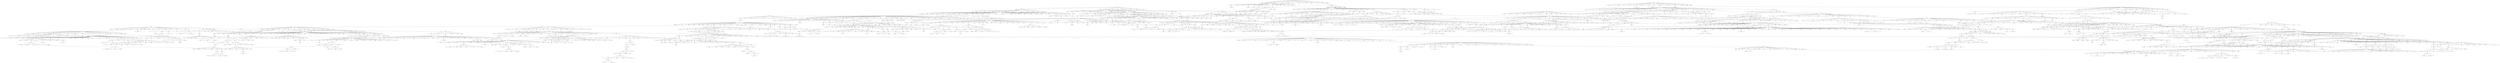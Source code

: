 graph {



	1 [height="0.47", level="1", pos="17126.64,-38892.99", width="2.94"];
	10 [height="0.47", level="1", pos="-25185.61,-15562.26", width="1.63"];
	100 [height="0.47", level="5", pos="-51378.15,36324.75", width="1.28"];
	1000 [height="0.47", level="1", pos="-2176.00,-25022.75", width="1.46"];
	1001 [height="0.47", level="3", pos="-35257.24,-46342.10", width="1.76"];
	1002 [height="0.47", level="1", pos="13349.40,-32628.69", width="2.11"];
	1003 [height="0.47", level="3", pos="-19594.56,-6836.48", width="1.39"];
	1004 [height="0.47", level="4", pos="14266.13,45378.16", width="1.83"];
	1005 [height="0.47", level="3", pos="12906.98,-16640.32", width="3.26"];
	1006 [height="0.47", level="5", pos="-2343.33,41447.18", width="1.39"];
	1007 [height="0.47", level="7", pos="30479.66,19232.60", width="0.97"];
	1008 [height="0.47", level="6", pos="26752.16,-29112.34", width="1.97"];
	1009 [height="0.47", level="4", pos="-50760.72,7044.84", width="2.40"];
	101 [height="0.47", level="5", pos="12330.29,47194.09", width="2.54"];
	1010 [height="0.47", level="1", pos="38524.71,-10161.69", width="2.36"];
	1011 [height="0.47", level="3", pos="87067.88,69178.60", width="2.19"];
	1012 [height="0.47", level="4", pos="25854.02,17905.26", width="2.29"];
	1013 [height="0.47", level="8", pos="14049.22,35117.95", width="0.63"];
	1014 [height="0.47", level="5", pos="-43533.10,14445.67", width="1.32"];
	1015 [height="0.47", level="2", pos="-65814.84,-12177.52", width="2.68"];
	1016 [height="0.47", level="4", pos="-42969.06,-26259.59", width="3.32"];
	1017 [height="0.47", level="6", pos="22012.95,-52047.64", width="2.54"];
	1018 [height="0.47", level="7", pos="19682.10,-15401.94", width="2.54"];
	1019 [height="0.47", level="5", pos="24074.54,-15735.35", width="3.06"];
	102 [height="0.47", level="2", pos="-25133.72,21828.16", width="2.25"];
	1020 [height="0.47", level="8", pos="63690.69,-12754.91", width="2.74"];
	1021 [height="0.47", level="8", pos="43864.54,-7506.87", width="2.40"];
	1022 [height="0.47", level="8", pos="-15507.56,-37210.24", width="1.63"];
	1023 [height="0.47", level="2", pos="-31744.56,16024.67", width="2.29"];
	1024 [height="0.47", level="1", pos="-28029.59,-48859.64", width="2.46"];
	1025 [height="0.47", level="3", pos="-20712.36,3439.64", width="1.35"];
	1026 [height="0.47", level="4", pos="-34527.03,-3132.12", width="1.43"];
	1027 [height="0.47", level="8", pos="-914.72,14475.92", width="1.22"];
	1028 [height="0.47", level="5", pos="-7848.45,5232.47", width="2.29"];
	1029 [height="0.47", level="4", pos="25585.59,23347.51", width="2.53"];
	103 [height="0.47", level="5", pos="11132.81,44984.64", width="1.76"];
	1030 [height="0.47", level="3", pos="-17755.23,13667.16", width="2.61"];
	1031 [height="0.47", level="3", pos="21610.69,-24151.07", width="2.96"];
	1032 [height="0.47", level="3", pos="-18284.54,15479.03", width="4.54"];
	1033 [height="0.47", level="7", pos="27236.76,-19273.40", width="2.50"];
	1034 [height="0.47", level="8", pos="-18510.81,-30246.56", width="2.53"];
	1035 [height="0.47", level="3", pos="-31096.58,-48369.88", width="2.13"];
	1036 [height="0.47", level="6", pos="-14727.55,66.80", width="1.49"];
	1037 [height="0.47", level="8", pos="-36314.89,14398.19", width="2.04"];
	1038 [height="0.47", level="7", pos="48335.78,1441.52", width="2.50"];
	1039 [height="0.47", level="2", pos="-31295.33,-23103.59", width="2.67"];
	104 [height="0.47", level="4", pos="18553.86,-19462.11", width="1.88"];
	1040 [height="0.47", level="7", pos="40428.90,-16385.55", width="2.18"];
	1041 [height="0.47", level="2", pos="44028.82,18450.30", width="1.14"];
	1042 [height="0.47", level="4", pos="5684.66,-18057.05", width="3.03"];
	1043 [height="0.47", level="2", pos="-11748.30,-36636.35", width="1.42"];
	1044 [height="0.47", level="7", pos="-1506.09,13628.58", width="2.53"];
	1045 [height="0.47", level="8", pos="14525.84,-22230.19", width="2.15"];
	1046 [height="0.47", level="5", pos="-19510.79,28660.45", width="3.36"];
	1047 [height="0.47", level="7", pos="-22592.40,-41542.17", width="1.04"];
	1048 [height="0.47", level="6", pos="15012.99,16420.32", width="4.26"];
	1049 [height="0.47", level="3", pos="-31216.78,10095.25", width="1.81"];
	105 [height="0.47", level="5", pos="6183.23,-24580.91", width="2.25"];
	1050 [height="0.47", level="2", pos="-39529.30,6781.47", width="1.99"];
	1051 [height="0.47", level="8", pos="63839.13,27884.57", width="1.15"];
	1052 [height="0.47", level="5", pos="54452.25,18383.52", width="3.31"];
	1053 [height="0.47", level="8", pos="-14377.81,-50472.04", width="3.24"];
	1054 [height="0.47", level="7", pos="-61019.31,15095.49", width="2.25"];
	1055 [height="0.47", level="1", pos="38298.18,-12136.38", width="3.36"];
	1056 [height="0.47", level="3", pos="-11052.52,28683.45", width="0.79"];
	1057 [height="0.47", level="3", pos="-23466.91,-28142.00", width="3.03"];
	1058 [height="0.47", level="5", pos="-26368.41,-23693.67", width="2.74"];
	1059 [height="0.47", level="6", pos="10696.29,-20565.57", width="6.94"];
	106 [height="0.47", level="3", pos="14052.43,-45068.16", width="2.99"];
	1060 [height="0.47", level="6", pos="-45646.90,-8874.15", width="2.47"];
	1061 [height="0.47", level="4", pos="8168.54,-3090.14", width="2.47"];
	1062 [height="0.47", level="3", pos="-17778.25,17750.03", width="2.92"];
	1063 [height="0.47", level="7", pos="20348.45,-39343.42", width="3.15"];
	1064 [height="0.47", level="1", pos="-28890.26,-18132.15", width="3.22"];
	1065 [height="0.47", level="2", pos="-26399.57,-14653.60", width="3.13"];
	1066 [height="0.47", level="7", pos="4688.86,6897.08", width="0.56"];
	1067 [height="0.47", level="8", pos="33014.90,-1478.78", width="1.94"];
	1068 [height="0.47", level="3", pos="-3880.93,-41390.00", width="1.07"];
	1069 [height="0.47", level="5", pos="-35442.19,-48642.99", width="1.56"];
	107 [height="0.47", level="3", pos="-13997.54,-28858.96", width="3.03"];
	1070 [height="0.47", level="5", pos="31163.04,-20233.83", width="1.88"];
	1071 [height="0.47", level="6", pos="38026.19,-19723.56", width="2.29"];
	1072 [height="0.47", level="8", pos="-14762.53,-40299.84", width="1.88"];
	1073 [height="0.47", level="3", pos="27174.82,-21224.32", width="2.53"];
	1074 [height="0.47", level="3", pos="10784.84,-10572.13", width="3.38"];
	1075 [height="0.47", level="7", pos="61247.31,43965.33", width="2.40"];
	1076 [height="0.47", level="7", pos="32176.63,-7580.81", width="1.63"];
	1077 [height="0.47", level="3", pos="10398.54,-37368.59", width="4.49"];
	1078 [height="0.47", level="7", pos="-67023.66,14037.16", width="1.97"];
	1079 [height="0.47", level="3", pos="11905.85,-16381.04", width="3.10"];
	108 [height="0.47", level="5", pos="-38881.91,-19719.39", width="1.83"];
	1080 [height="0.47", level="2", pos="363.55,-41730.20", width="2.61"];
	1081 [height="0.47", level="5", pos="6159.73,-15826.64", width="2.90"];
	1082 [height="0.47", level="5", pos="2667.91,16508.25", width="2.47"];
	1083 [height="0.47", level="1", pos="-30373.20,-53356.20", width="0.67"];
	1084 [height="0.47", level="7", pos="28316.27,7640.47", width="2.11"];
	1085 [height="0.47", level="8", pos="40125.34,-7748.92", width="2.06"];
	1086 [height="0.47", level="8", pos="-52153.66,26186.21", width="2.32"];
	1087 [height="0.47", level="4", pos="15060.29,-13434.24", width="1.88"];
	1088 [height="0.47", level="6", pos="48059.66,-25370.47", width="1.94"];
	1089 [height="0.47", level="3", pos="30326.22,2466.31", width="6.46"];
	109 [height="0.47", level="5", pos="103864.91,82378.04", width="1.90"];
	1090 [height="0.47", level="3", pos="-18029.63,12139.58", width="2.01"];
	1091 [height="0.47", level="1", pos="-53529.52,22233.57", width="1.88"];
	1092 [height="0.47", level="5", pos="53630.39,-14140.51", width="2.60"];
	1093 [height="0.47", level="6", pos="29211.43,-21738.29", width="2.36"];
	1094 [height="0.47", level="8", pos="1977.37,8400.44", width="2.96"];
	1095 [height="0.47", level="7", pos="28301.28,-11965.65", width="1.88"];
	1096 [height="0.47", level="3", pos="26649.20,226.42", width="3.40"];
	1097 [height="0.47", level="3", pos="-35267.09,-45591.70", width="2.40"];
	1098 [height="0.47", level="7", pos="29545.38,-38887.21", width="2.40"];
	1099 [height="0.47", level="8", pos="-64006.05,15850.02", width="2.29"];
	11 [height="0.47", level="2", pos="-9687.20,-40913.26", width="0.94"];
	110 [height="0.47", level="3", pos="-50044.20,-13301.74", width="1.53"];
	1100 [height="0.47", level="6", pos="29763.60,-3928.17", width="2.22"];
	1101 [height="0.47", level="5", pos="22712.28,-12519.38", width="2.18"];
	1102 [height="0.47", level="5", pos="23933.06,-8427.73", width="3.24"];
	1103 [height="0.47", level="7", pos="34237.61,-26836.53", width="3.26"];
	1104 [height="0.47", level="3", pos="31204.95,-5597.54", width="2.67"];
	1105 [height="0.47", level="8", pos="-42440.39,-7574.36", width="1.64"];
	1106 [height="0.47", level="3", pos="-55332.38,-6283.98", width="3.19"];
	1107 [height="0.47", level="3", pos="-14461.52,16281.41", width="2.57"];
	1108 [height="0.47", level="4", pos="-34720.62,-13365.87", width="0.88"];
	1109 [height="0.47", level="4", pos="21559.98,-18626.43", width="2.81"];
	111 [height="0.47", level="2", pos="-8059.98,-14887.60", width="1.29"];
	1110 [height="0.47", level="3", pos="64623.10,46618.35", width="2.61"];
	1111 [height="0.47", level="5", pos="-63948.96,13824.41", width="2.29"];
	1112 [height="0.47", level="2", pos="-20600.79,16371.13", width="2.43"];
	1113 [height="0.47", level="6", pos="-7706.21,-33930.44", width="2.92"];
	1114 [height="0.47", level="5", pos="-48326.20,33780.44", width="3.38"];
	1115 [height="0.47", level="8", pos="-37448.48,-23339.20", width="2.54"];
	1116 [height="0.47", level="8", pos="2895.95,12918.01", width="1.90"];
	1117 [height="0.47", level="4", pos="-58399.92,-1053.48", width="2.75"];
	1118 [height="0.47", level="3", pos="-27822.94,3635.92", width="2.25"];
	1119 [height="0.47", level="4", pos="-66853.10,22148.30", width="2.60"];
	112 [height="0.47", level="5", pos="3645.51,-14368.57", width="3.24"];
	1120 [height="0.47", level="5", pos="64014.61,17066.70", width="2.39"];
	1121 [height="0.47", level="5", pos="11214.87,-24883.09", width="2.13"];
	1122 [height="0.47", level="4", pos="3788.44,-45609.73", width="1.99"];
	1123 [height="0.47", level="7", pos="4087.38,-47570.53", width="2.19"];
	1124 [height="0.47", level="4", pos="-60514.64,-2609.72", width="2.54"];
	1125 [height="0.47", level="3", pos="-16535.28,-28906.77", width="2.06"];
	1126 [height="0.47", level="5", pos="32398.90,-28279.24", width="1.49"];
	1127 [height="0.47", level="6", pos="-3926.44,42506.67", width="2.22"];
	1128 [height="0.47", level="4", pos="-2297.29,-7190.58", width="1.35"];
	1129 [height="0.47", level="3", pos="86591.98,71340.84", width="2.29"];
	113 [height="0.47", level="5", pos="-17174.10,4679.83", width="2.68"];
	1130 [height="0.47", level="6", pos="44873.41,6763.05", width="2.47"];
	1131 [height="0.47", level="8", pos="-28246.20,-42566.74", width="2.64"];
	1132 [height="0.47", level="2", pos="55728.82,31001.58", width="0.63"];
	1133 [height="0.47", level="5", pos="50786.22,-70.90", width="2.36"];
	1134 [height="0.47", level="5", pos="-1750.73,-8696.81", width="2.96"];
	1135 [height="0.47", level="8", pos="-25521.68,37455.95", width="2.18"];
	1136 [height="0.47", level="5", pos="-6338.90,-11664.79", width="2.11"];
	1137 [height="0.47", level="1", pos="-21526.79,32980.89", width="2.46"];
	1138 [height="0.47", level="5", pos="-17589.69,38383.26", width="1.83"];
	1139 [height="0.47", level="5", pos="-21907.29,-45990.12", width="1.88"];
	114 [height="0.47", level="3", pos="-54289.02,8352.30", width="2.26"];
	1140 [height="0.47", level="7", pos="-31531.37,35398.03", width="1.29"];
	1141 [height="0.47", level="7", pos="-30251.28,38750.04", width="3.44"];
	1142 [height="0.47", level="5", pos="20632.35,-22426.25", width="2.61"];
	1143 [height="0.47", level="1", pos="-37449.02,-11565.01", width="3.26"];
	1144 [height="0.47", level="6", pos="-14471.79,-2229.38", width="1.74"];
	1145 [height="0.47", level="8", pos="12015.81,-42068.78", width="1.97"];
	1146 [height="0.47", level="5", pos="-254.51,24997.80", width="2.47"];
	1147 [height="0.47", level="5", pos="11431.43,-21482.02", width="1.76"];
	1148 [height="0.47", level="5", pos="13295.71,52219.20", width="1.42"];
	1149 [height="0.47", level="5", pos="85963.36,76218.78", width="1.53"];
	115 [height="0.47", level="4", pos="10169.18,17258.92", width="2.43"];
	1150 [height="0.47", level="5", pos="38289.62,-29610.87", width="1.39"];
	1151 [height="0.47", level="3", pos="-29715.71,-34820.21", width="2.25"];
	1152 [height="0.47", level="5", pos="56365.46,23192.60", width="1.78"];
	1153 [height="0.47", level="5", pos="-8180.61,12075.83", width="1.74"];
	1154 [height="0.47", level="8", pos="-6120.92,25111.08", width="1.53"];
	1155 [height="0.47", level="7", pos="-38095.28,2819.45", width="1.63"];
	1156 [height="0.47", level="5", pos="102477.12,83945.72", width="1.76"];
	1157 [height="0.47", level="5", pos="-35369.08,-24626.20", width="2.19"];
	1158 [height="0.47", level="3", pos="37446.84,8527.63", width="1.92"];
	1159 [height="0.47", level="5", pos="-13759.86,26403.42", width="2.68"];
	116 [height="0.47", level="5", pos="1156.68,33178.56", width="7.74"];
	1160 [height="0.47", level="3", pos="9835.93,-15738.26", width="1.94"];
	1161 [height="0.47", level="3", pos="-12915.74,-15236.40", width="1.94"];
	1162 [height="0.47", level="8", pos="-25188.19,-14041.19", width="3.43"];
	1163 [height="0.47", level="5", pos="8734.24,-47943.26", width="2.19"];
	1164 [height="0.47", level="5", pos="-30651.72,-11729.60", width="1.94"];
	1165 [height="0.47", level="7", pos="-28674.49,49185.07", width="1.67"];
	1166 [height="0.47", level="6", pos="55326.77,2524.86", width="5.26"];
	1167 [height="0.47", level="1", pos="-33705.07,-50931.60", width="2.43"];
	1168 [height="0.47", level="4", pos="44501.36,10740.35", width="1.57"];
	1169 [height="0.47", level="5", pos="-5914.12,5705.10", width="1.21"];
	117 [height="0.47", level="5", pos="12405.39,-52144.08", width="2.61"];
	1170 [height="0.47", level="7", pos="56328.24,-18490.60", width="2.25"];
	1171 [height="0.47", level="7", pos="7461.23,-53386.12", width="2.19"];
	1172 [height="0.47", level="2", pos="-28949.48,-19492.80", width="0.90"];
	1173 [height="0.47", level="5", pos="-36352.30,-14188.79", width="2.67"];
	1174 [height="0.47", level="5", pos="-30086.05,-16773.65", width="2.85"];
	1175 [height="0.47", level="4", pos="-33137.06,-24549.32", width="2.64"];
	1176 [height="0.47", level="3", pos="5263.50,-53883.19", width="2.94"];
	1177 [height="0.47", level="8", pos="49866.18,-22063.99", width="2.75"];
	1178 [height="0.47", level="8", pos="30874.69,-22680.80", width="2.64"];
	1179 [height="0.47", level="5", pos="-41712.45,-4083.10", width="0.86"];
	118 [height="0.47", level="5", pos="-15318.88,27889.36", width="1.74"];
	1180 [height="0.47", level="5", pos="39623.89,-4469.08", width="1.97"];
	1181 [height="0.47", level="5", pos="-34110.70,-26020.04", width="2.01"];
	1182 [height="0.47", level="6", pos="59115.55,28101.37", width="1.32"];
	1183 [height="0.47", level="2", pos="-28053.35,-22551.29", width="2.46"];
	1184 [height="0.47", level="5", pos="-20349.69,10139.39", width="1.78"];
	1185 [height="0.47", level="4", pos="-20361.90,18180.67", width="1.63"];
	1186 [height="0.47", level="2", pos="24601.72,9258.44", width="1.67"];
	1187 [height="0.47", level="2", pos="-45701.96,-18487.65", width="2.13"];
	1188 [height="0.47", level="6", pos="29354.60,31224.45", width="2.11"];
	1189 [height="0.47", level="2", pos="-67557.91,-995.43", width="3.26"];
	119 [height="0.47", level="1", pos="377.63,-9844.63", width="3.71"];
	1190 [height="0.47", level="7", pos="51345.72,10050.90", width="2.18"];
	1191 [height="0.47", level="4", pos="56045.45,35403.97", width="1.88"];
	1192 [height="0.47", level="8", pos="34356.59,3149.11", width="2.50"];
	1193 [height="0.47", level="6", pos="-50814.16,18543.45", width="4.29"];
	1194 [height="0.47", level="3", pos="141.63,1445.03", width="2.78"];
	1195 [height="0.47", level="3", pos="-31638.68,960.22", width="1.29"];
	1196 [height="0.47", level="3", pos="33913.59,-12406.43", width="0.94"];
	1197 [height="0.47", level="5", pos="54670.54,23917.68", width="1.08"];
	1198 [height="0.47", level="5", pos="5517.43,22119.06", width="0.93"];
	1199 [height="0.47", level="3", pos="-16861.36,16686.55", width="2.33"];
	12 [height="0.47", level="2", pos="49533.29,29438.72", width="2.88"];
	120 [height="0.47", level="5", pos="-17187.91,-31315.71", width="2.26"];
	1200 [height="0.47", level="5", pos="-31700.71,29183.74", width="1.49"];
	1201 [height="0.47", level="3", pos="10966.00,23714.04", width="1.78"];
	1202 [height="0.47", level="6", pos="56828.57,970.82", width="3.43"];
	1203 [height="0.47", level="6", pos="-37627.86,9670.83", width="0.97"];
	1204 [height="0.47", level="5", pos="10080.39,49257.59", width="2.06"];
	1205 [height="0.47", level="8", pos="-20106.09,24586.28", width="1.64"];
	1206 [height="0.47", level="5", pos="6773.96,35638.19", width="1.36"];
	1207 [height="0.47", level="5", pos="-24269.63,-51885.50", width="1.78"];
	1208 [height="0.47", level="7", pos="-24594.80,4827.69", width="4.14"];
	1209 [height="0.47", level="3", pos="13577.92,-21069.09", width="2.11"];
	121 [height="0.47", level="5", pos="86841.49,74787.83", width="1.11"];
	1210 [height="0.47", level="7", pos="-2615.23,11244.30", width="2.26"];
	1211 [height="0.47", level="2", pos="-7097.40,-15667.15", width="3.03"];
	1212 [height="0.47", level="2", pos="-22849.13,-3677.68", width="2.61"];
	1213 [height="0.47", level="2", pos="-38255.62,7071.60", width="3.92"];
	1214 [height="0.47", level="8", pos="13600.77,1921.07", width="1.14"];
	1215 [height="0.47", level="6", pos="-16541.13,-16811.92", width="0.46"];
	1216 [height="0.47", level="2", pos="63778.21,34310.87", width="1.99"];
	1217 [height="0.47", level="3", pos="95939.34,80294.36", width="2.19"];
	1218 [height="0.47", level="4", pos="-27723.46,-6598.58", width="2.13"];
	1219 [height="0.47", level="5", pos="-30395.53,36535.09", width="2.11"];
	122 [height="0.47", level="5", pos="-57501.16,-3067.32", width="3.99"];
	1220 [height="0.47", level="8", pos="-13277.51,-6266.10", width="2.89"];
	1221 [height="0.47", level="3", pos="-34916.15,52429.76", width="1.63"];
	1222 [height="0.47", level="3", pos="21690.08,-1884.52", width="1.92"];
	1223 [height="0.47", level="7", pos="-40943.53,43370.78", width="1.74"];
	1224 [height="0.47", level="3", pos="-24402.50,26202.61", width="1.04"];
	1225 [height="0.47", level="7", pos="-48634.41,2782.00", width="1.94"];
	1226 [height="0.47", level="4", pos="12259.04,35229.18", width="2.64"];
	1227 [height="0.47", level="4", pos="-3741.50,-7903.15", width="4.40"];
	1228 [height="0.47", level="5", pos="-61823.90,1059.21", width="2.39"];
	1229 [height="0.47", level="2", pos="-14484.93,-12516.75", width="1.14"];
	123 [height="0.47", level="5", pos="14677.97,-33784.69", width="2.40"];
	1230 [height="0.47", level="7", pos="-60951.18,6128.58", width="3.06"];
	1231 [height="0.47", level="6", pos="52953.48,9079.43", width="2.85"];
	1232 [height="0.47", level="6", pos="-57078.61,10693.51", width="2.54"];
	1233 [height="0.47", level="5", pos="12112.54,-38157.05", width="2.13"];
	1234 [height="0.47", level="4", pos="-19254.33,8458.07", width="2.92"];
	1235 [height="0.47", level="4", pos="-2935.06,-12401.14", width="2.36"];
	1236 [height="0.47", level="2", pos="-32801.87,-42901.82", width="1.97"];
	1237 [height="0.47", level="1", pos="-27477.97,33376.25", width="3.47"];
	1238 [height="0.47", level="8", pos="-61007.40,24831.32", width="1.78"];
	1239 [height="0.47", level="8", pos="743.19,-57769.89", width="2.50"];
	124 [height="0.47", level="3", pos="-51766.35,6231.48", width="3.19"];
	1240 [height="0.47", level="3", pos="94969.47,73878.23", width="2.46"];
	1241 [height="0.47", level="3", pos="35780.47,-20348.62", width="2.40"];
	1242 [height="0.47", level="5", pos="54943.98,-19981.38", width="2.22"];
	1243 [height="0.47", level="5", pos="-23044.18,28711.35", width="1.46"];
	1244 [height="0.47", level="3", pos="-33905.24,2887.31", width="2.29"];
	1245 [height="0.47", level="3", pos="-25818.24,16218.07", width="2.22"];
	1246 [height="0.47", level="5", pos="53978.20,-5563.35", width="2.18"];
	1247 [height="0.47", level="5", pos="10985.70,-44142.05", width="2.18"];
	1248 [height="0.47", level="8", pos="-10110.36,-30833.25", width="2.53"];
	1249 [height="0.47", level="3", pos="-26008.50,-23051.04", width="2.33"];
	125 [height="0.47", level="4", pos="-22273.78,-25201.66", width="2.15"];
	1250 [height="0.47", level="7", pos="-65685.32,14622.18", width="2.88"];
	1251 [height="0.47", level="5", pos="-39431.60,21803.59", width="2.75"];
	1252 [height="0.47", level="7", pos="18341.08,-759.10", width="3.17"];
	1253 [height="0.47", level="7", pos="4751.90,12465.30", width="1.53"];
	1254 [height="0.47", level="2", pos="40549.91,16923.59", width="1.57"];
	1255 [height="0.47", level="2", pos="-27152.90,23584.76", width="0.81"];
	1256 [height="0.47", level="5", pos="-49050.33,32492.99", width="0.90"];
	1257 [height="0.47", level="1", pos="-7303.73,-37730.17", width="1.81"];
	1258 [height="0.47", level="4", pos="34918.75,12876.53", width="3.38"];
	1259 [height="0.47", level="8", pos="-25850.60,-31803.18", width="1.33"];
	126 [height="0.47", level="5", pos="46842.90,-4451.27", width="2.21"];
	1260 [height="0.47", level="8", pos="-28493.30,-41161.29", width="1.90"];
	1261 [height="0.47", level="8", pos="-28172.30,-37375.07", width="5.61"];
	1262 [height="0.47", level="8", pos="-20958.25,-35329.43", width="1.21"];
	1263 [height="0.47", level="3", pos="-23645.40,-2129.58", width="1.67"];
	1264 [height="0.47", level="1", pos="5161.46,24007.35", width="2.01"];
	1265 [height="0.47", level="4", pos="-33191.29,-17950.56", width="2.71"];
	1266 [height="0.47", level="2", pos="11097.66,21442.24", width="2.06"];
	1267 [height="0.47", level="6", pos="38937.60,11741.58", width="2.39"];
	1268 [height="0.47", level="7", pos="56100.70,4301.09", width="1.90"];
	1269 [height="0.47", level="7", pos="59688.26,31270.83", width="1.35"];
	127 [height="0.47", level="5", pos="-15197.68,29018.72", width="2.68"];
	1270 [height="0.47", level="6", pos="18210.58,40873.92", width="5.17"];
	1271 [height="0.47", level="8", pos="7495.38,-41808.60", width="2.15"];
	1272 [height="0.47", level="1", pos="6716.96,-26310.48", width="1.81"];
	1273 [height="0.47", level="4", pos="28699.79,14446.84", width="2.71"];
	1274 [height="0.47", level="2", pos="3162.14,-9884.47", width="0.44"];
	1275 [height="0.47", level="7", pos="-16371.58,-46894.52", width="2.36"];
	1276 [height="0.47", level="7", pos="-4362.43,22408.48", width="2.99"];
	1277 [height="0.47", level="7", pos="14606.52,-57944.19", width="2.43"];
	1278 [height="0.47", level="7", pos="4543.93,-26519.49", width="0.76"];
	1279 [height="0.47", level="1", pos="16594.40,-40500.69", width="1.63"];
	128 [height="0.47", level="3", pos="17935.16,-16514.72", width="2.22"];
	1280 [height="0.47", level="5", pos="6725.64,-39214.78", width="2.06"];
	1281 [height="0.47", level="7", pos="-24863.78,-33891.63", width="1.99"];
	1282 [height="0.47", level="6", pos="-35467.14,8949.11", width="1.14"];
	1283 [height="0.47", level="7", pos="-32631.18,-55697.67", width="1.00"];
	1284 [height="0.47", level="2", pos="-14363.21,-38166.57", width="2.26"];
	1285 [height="0.47", level="8", pos="-45759.89,-6997.42", width="1.78"];
	1286 [height="0.47", level="8", pos="6434.15,-55055.77", width="1.63"];
	1287 [height="0.47", level="7", pos="59444.39,21040.27", width="3.50"];
	1288 [height="0.47", level="5", pos="7536.21,10725.47", width="3.22"];
	1289 [height="0.47", level="5", pos="2468.08,-14952.80", width="4.75"];
	129 [height="0.47", level="5", pos="-47008.07,-3647.86", width="2.85"];
	1290 [height="0.47", level="8", pos="-550.58,9832.62", width="2.71"];
	1291 [height="0.47", level="5", pos="3950.57,-16009.76", width="2.71"];
	1292 [height="0.47", level="2", pos="5099.09,-6686.76", width="2.40"];
	1293 [height="0.47", level="7", pos="47869.58,-5525.45", width="3.03"];
	1294 [height="0.47", level="7", pos="44704.18,-12329.77", width="2.19"];
	1295 [height="0.47", level="5", pos="6860.51,3802.05", width="1.78"];
	1296 [height="0.47", level="7", pos="46808.62,3527.85", width="1.94"];
	1297 [height="0.47", level="7", pos="-55586.31,23610.46", width="1.81"];
	1298 [height="0.47", level="1", pos="26598.34,-37601.61", width="0.90"];
	1299 [height="0.47", level="3", pos="-48673.34,28162.61", width="2.15"];
	13 [height="0.47", level="2", pos="64372.47,32256.31", width="2.08"];
	130 [height="0.47", level="2", pos="52491.09,28838.87", width="2.78"];
	1300 [height="0.47", level="8", pos="-8064.95,33303.68", width="0.76"];
	1301 [height="0.47", level="2", pos="-39850.23,10750.63", width="2.11"];
	1302 [height="0.47", level="5", pos="-17708.51,4918.20", width="3.22"];
	1303 [height="0.47", level="5", pos="8521.58,-46181.59", width="2.22"];
	1304 [height="0.47", level="7", pos="25143.46,-12827.45", width="3.13"];
	1305 [height="0.47", level="7", pos="-25814.42,-38055.51", width="1.57"];
	1306 [height="0.47", level="4", pos="-1460.79,-3008.77", width="2.11"];
	1307 [height="0.47", level="3", pos="-29749.34,18280.81", width="2.11"];
	1308 [height="0.47", level="5", pos="-19056.92,37735.45", width="2.43"];
	1309 [height="0.47", level="7", pos="-17449.19,-43029.93", width="2.26"];
	131 [height="0.47", level="4", pos="-23279.27,-316.35", width="1.07"];
	1310 [height="0.47", level="5", pos="-22358.88,-24018.47", width="3.06"];
	1311 [height="0.47", level="6", pos="-47425.10,17036.81", width="1.53"];
	1312 [height="0.47", level="6", pos="40488.02,-24265.79", width="2.88"];
	1313 [height="0.47", level="2", pos="-53312.37,32436.92", width="0.81"];
	1314 [height="0.47", level="5", pos="6018.22,-23323.67", width="1.46"];
	1315 [height="0.47", level="5", pos="7906.53,28552.97", width="2.68"];
	1316 [height="0.47", level="4", pos="-14434.88,-30339.56", width="2.01"];
	1317 [height="0.47", level="7", pos="19422.88,-5411.14", width="2.46"];
	1318 [height="0.47", level="3", pos="-33078.78,-36668.74", width="1.49"];
	1319 [height="0.47", level="7", pos="52837.25,-3300.63", width="3.57"];
	132 [height="0.47", level="3", pos="33070.25,9836.99", width="2.54"];
	1320 [height="0.47", level="3", pos="-45442.15,-15415.99", width="2.39"];
	1321 [height="0.47", level="8", pos="-25002.78,-44909.48", width="1.22"];
	1322 [height="0.47", level="3", pos="-29077.66,-4884.36", width="1.74"];
	1323 [height="0.47", level="4", pos="5274.10,-3887.81", width="2.33"];
	1324 [height="0.47", level="6", pos="57285.55,27457.06", width="1.49"];
	1325 [height="0.47", level="7", pos="-10187.70,-52952.97", width="1.85"];
	1326 [height="0.47", level="3", pos="6900.27,-12322.50", width="0.81"];
	1327 [height="0.47", level="4", pos="60740.55,-14247.56", width="4.19"];
	1328 [height="0.47", level="4", pos="-2927.88,-4217.22", width="1.04"];
	1329 [height="0.47", level="5", pos="-18971.38,33591.05", width="1.81"];
	133 [height="0.47", level="5", pos="7533.18,37061.66", width="1.97"];
	1330 [height="0.47", level="6", pos="-38805.38,-7578.38", width="2.25"];
	1331 [height="0.47", level="2", pos="-28063.94,-12518.89", width="2.54"];
	1332 [height="0.47", level="8", pos="26304.60,-41528.51", width="2.68"];
	1333 [height="0.47", level="5", pos="-2802.20,12443.40", width="4.58"];
	1334 [height="0.47", level="7", pos="-31361.16,20916.56", width="1.71"];
	1335 [height="0.47", level="3", pos="81703.23,70131.40", width="1.71"];
	1336 [height="0.47", level="5", pos="-3009.55,14669.92", width="1.49"];
	1337 [height="0.47", level="8", pos="2542.75,-3174.82", width="2.57"];
	1338 [height="0.47", level="2", pos="-18385.11,-11239.88", width="1.56"];
	1339 [height="0.47", level="7", pos="3699.43,-28627.98", width="3.36"];
	134 [height="0.47", level="5", pos="3524.66,18861.55", width="4.19"];
	1340 [height="0.47", level="4", pos="-28780.83,-25072.46", width="2.50"];
	1341 [height="0.47", level="3", pos="9999.76,-46714.13", width="2.19"];
	1342 [height="0.47", level="3", pos="36975.91,9957.63", width="3.31"];
	1343 [height="0.47", level="6", pos="12755.74,-14260.08", width="2.32"];
	1344 [height="0.47", level="6", pos="-28809.85,-50996.81", width="1.04"];
	1345 [height="0.47", level="6", pos="4313.85,16172.49", width="2.53"];
	1346 [height="0.47", level="7", pos="30524.98,7673.28", width="2.60"];
	1347 [height="0.47", level="8", pos="16852.86,2899.55", width="2.67"];
	1348 [height="0.47", level="2", pos="-25712.79,-9521.02", width="2.74"];
	1349 [height="0.47", level="8", pos="-6038.33,-37347.79", width="1.76"];
	135 [height="0.47", level="5", pos="-32694.05,-49001.68", width="3.29"];
	1350 [height="0.47", level="1", pos="-29709.49,-58398.78", width="3.29"];
	1351 [height="0.47", level="8", pos="21489.74,-49950.07", width="6.24"];
	1352 [height="0.47", level="3", pos="16168.90,-33713.69", width="3.47"];
	1353 [height="0.47", level="8", pos="6111.75,-53163.87", width="3.03"];
	1354 [height="0.47", level="5", pos="-19967.85,23850.02", width="3.64"];
	1355 [height="0.47", level="5", pos="-2812.80,-13561.93", width="2.64"];
	1356 [height="0.47", level="4", pos="16524.61,-51286.51", width="2.36"];
	1357 [height="0.47", level="2", pos="-27408.08,-29145.93", width="2.64"];
	1358 [height="0.47", level="4", pos="-64999.98,22280.69", width="3.03"];
	1359 [height="0.47", level="3", pos="-23696.99,17138.10", width="2.81"];
	136 [height="0.47", level="5", pos="11219.77,31544.88", width="1.43"];
	1360 [height="0.47", level="8", pos="-21965.11,-51743.86", width="1.97"];
	1361 [height="0.47", level="7", pos="15837.58,34506.76", width="1.83"];
	1362 [height="0.47", level="4", pos="2911.44,-6399.80", width="3.93"];
	1363 [height="0.47", level="6", pos="-5234.46,-22976.69", width="3.26"];
	1364 [height="0.47", level="5", pos="-44711.31,14456.97", width="2.92"];
	1365 [height="0.47", level="5", pos="-41058.00,-23283.46", width="2.36"];
	1366 [height="0.47", level="4", pos="16120.95,-16186.60", width="2.01"];
	1367 [height="0.47", level="6", pos="8151.48,-29806.93", width="2.94"];
	1368 [height="0.47", level="4", pos="-54943.52,-8277.72", width="2.81"];
	1369 [height="0.47", level="8", pos="13749.48,-19019.40", width="2.01"];
	137 [height="0.47", level="3", pos="13829.98,6867.93", width="1.67"];
	1370 [height="0.47", level="8", pos="-17297.44,-12066.06", width="2.57"];
	1371 [height="0.47", level="5", pos="-36993.03,-8033.65", width="2.46"];
	1372 [height="0.47", level="5", pos="-34439.59,-48624.57", width="1.50"];
	1373 [height="0.47", level="4", pos="-34666.66,-31318.88", width="2.92"];
	1374 [height="0.47", level="3", pos="71241.49,47237.38", width="2.25"];
	1375 [height="0.47", level="5", pos="-54251.52,34308.80", width="0.93"];
	1376 [height="0.47", level="1", pos="46298.64,-18578.75", width="0.88"];
	1377 [height="0.47", level="5", pos="54893.73,-18329.21", width="2.47"];
	1378 [height="0.47", level="4", pos="24348.91,-21901.89", width="1.11"];
	1379 [height="0.47", level="8", pos="-4810.41,-47485.95", width="2.36"];
	138 [height="0.47", level="5", pos="-54442.09,13583.66", width="4.93"];
	1380 [height="0.47", level="3", pos="69683.07,50736.04", width="1.85"];
	1381 [height="0.47", level="7", pos="28302.53,27292.86", width="2.57"];
	1382 [height="0.47", level="7", pos="63675.19,21613.55", width="3.24"];
	1383 [height="0.47", level="6", pos="19391.04,-2893.82", width="6.36"];
	1384 [height="0.47", level="5", pos="5868.92,37366.74", width="1.85"];
	1385 [height="0.47", level="3", pos="-24352.20,-4709.13", width="1.88"];
	1386 [height="0.47", level="4", pos="5079.58,-19859.88", width="1.46"];
	1387 [height="0.47", level="5", pos="-2234.93,-41656.06", width="3.31"];
	1388 [height="0.47", level="5", pos="50413.02,4426.15", width="1.99"];
	1389 [height="0.47", level="7", pos="31725.21,20230.51", width="2.60"];
	139 [height="0.47", level="1", pos="9380.93,2721.23", width="3.13"];
	1390 [height="0.47", level="5", pos="-40436.49,20450.63", width="2.08"];
	1391 [height="0.47", level="3", pos="48139.25,19832.41", width="3.54"];
	1392 [height="0.47", level="7", pos="-41920.57,10602.46", width="2.36"];
	1393 [height="0.47", level="2", pos="4040.68,-36736.80", width="3.03"];
	1394 [height="0.47", level="8", pos="17692.66,33352.64", width="2.18"];
	1395 [height="0.47", level="1", pos="14812.84,-5184.62", width="0.90"];
	1396 [height="0.47", level="3", pos="8522.35,35150.58", width="1.64"];
	1397 [height="0.47", level="7", pos="-16786.01,-55483.17", width="4.64"];
	1398 [height="0.47", level="7", pos="-15458.39,-58748.34", width="2.32"];
	1399 [height="0.47", level="7", pos="4436.31,11557.08", width="1.14"];
	14 [height="0.47", level="1", pos="12579.96,15568.72", width="3.93"];
	140 [height="0.47", level="3", pos="-27741.88,19068.53", width="2.18"];
	1400 [height="0.47", level="4", pos="-35928.99,-33502.02", width="2.47"];
	1401 [height="0.47", level="7", pos="-6108.82,27699.36", width="0.88"];
	1402 [height="0.47", level="6", pos="-52705.12,-9535.95", width="2.64"];
	1403 [height="0.47", level="8", pos="-8079.40,-56102.95", width="2.01"];
	1404 [height="0.47", level="7", pos="-38979.02,38796.01", width="1.28"];
	1405 [height="0.47", level="8", pos="-14232.29,-4384.96", width="1.08"];
	1406 [height="0.47", level="2", pos="56911.69,26302.21", width="0.67"];
	1407 [height="0.47", level="2", pos="-36066.51,6434.64", width="1.69"];
	1408 [height="0.47", level="3", pos="36397.14,13674.73", width="2.74"];
	1409 [height="0.47", level="7", pos="44314.72,-16089.91", width="2.61"];
	141 [height="0.47", level="3", pos="92444.14,70726.65", width="2.36"];
	1410 [height="0.47", level="4", pos="-17968.23,-3108.74", width="2.46"];
	1411 [height="0.47", level="3", pos="-31528.82,-9144.99", width="2.96"];
	1412 [height="0.47", level="5", pos="-30880.16,-26526.57", width="3.19"];
	1413 [height="0.47", level="6", pos="-51744.41,-7223.85", width="1.43"];
	1414 [height="0.47", level="8", pos="-18106.25,1927.21", width="3.99"];
	1415 [height="0.47", level="8", pos="30537.65,22255.57", width="2.19"];
	1416 [height="0.47", level="4", pos="11837.52,-10888.30", width="1.56"];
	1417 [height="0.47", level="4", pos="-28097.49,-791.62", width="0.88"];
	1418 [height="0.47", level="7", pos="31093.70,10968.29", width="4.44"];
	1419 [height="0.47", level="5", pos="55845.79,20042.03", width="2.40"];
	142 [height="0.47", level="5", pos="-19997.77,37252.17", width="1.97"];
	1420 [height="0.47", level="3", pos="-3183.86,17856.45", width="1.36"];
	1421 [height="0.47", level="5", pos="55070.90,-14007.34", width="2.13"];
	1422 [height="0.47", level="4", pos="-29264.47,-13050.36", width="2.18"];
	1423 [height="0.47", level="2", pos="-13872.43,-16412.26", width="1.53"];
	1424 [height="0.47", level="5", pos="21863.96,-144.66", width="1.94"];
	1425 [height="0.47", level="7", pos="-17303.25,-34632.39", width="1.00"];
	1426 [height="0.47", level="8", pos="17644.10,29377.10", width="1.43"];
	1427 [height="0.47", level="7", pos="22826.37,19296.94", width="2.92"];
	1428 [height="0.47", level="6", pos="23686.25,27737.54", width="2.36"];
	1429 [height="0.47", level="5", pos="-17425.16,39581.03", width="2.19"];
	143 [height="0.47", level="5", pos="-42404.78,28133.52", width="3.38"];
	1430 [height="0.47", level="6", pos="-32721.35,9862.68", width="1.46"];
	1431 [height="0.47", level="7", pos="23433.36,30103.99", width="2.06"];
	1432 [height="0.47", level="6", pos="11462.51,-19985.04", width="1.04"];
	1433 [height="0.47", level="3", pos="-30425.76,48064.50", width="4.79"];
	1434 [height="0.47", level="8", pos="25432.09,28071.10", width="3.44"];
	1435 [height="0.47", level="3", pos="-25006.47,50827.41", width="1.90"];
	1436 [height="0.47", level="2", pos="-24369.33,-29840.28", width="2.19"];
	1437 [height="0.47", level="3", pos="12991.64,-18477.45", width="2.57"];
	1438 [height="0.47", level="7", pos="-36204.44,11227.65", width="2.42"];
	1439 [height="0.47", level="2", pos="-19578.48,-55220.79", width="2.15"];
	144 [height="0.47", level="5", pos="-31573.47,23707.96", width="1.46"];
	1440 [height="0.47", level="3", pos="-18119.71,28878.93", width="1.01"];
	1441 [height="0.47", level="7", pos="57110.63,38989.91", width="2.88"];
	1442 [height="0.47", level="4", pos="-27097.67,44667.28", width="2.50"];
	1443 [height="0.47", level="5", pos="-40621.09,28900.98", width="2.74"];
	1444 [height="0.47", level="7", pos="-5563.08,-5253.04", width="1.14"];
	1445 [height="0.47", level="2", pos="27230.69,40637.83", width="1.43"];
	1446 [height="0.47", level="5", pos="-14458.30,33925.42", width="1.35"];
	1447 [height="0.47", level="8", pos="-39865.26,-7457.55", width="2.57"];
	1448 [height="0.47", level="1", pos="-23973.54,-32347.69", width="1.35"];
	1449 [height="0.47", level="2", pos="26558.55,44076.84", width="1.04"];
	145 [height="0.47", level="5", pos="42533.88,-5601.28", width="2.11"];
	1450 [height="0.47", level="8", pos="14237.83,3053.68", width="3.01"];
	1451 [height="0.47", level="1", pos="11152.57,-1855.38", width="2.54"];
	1452 [height="0.47", level="5", pos="103017.39,80476.66", width="1.90"];
	1453 [height="0.47", level="7", pos="-22597.12,-53416.82", width="1.29"];
	1454 [height="0.47", level="6", pos="6431.18,44202.10", width="2.46"];
	1455 [height="0.47", level="3", pos="-18315.83,35453.12", width="2.08"];
	1456 [height="0.47", level="8", pos="-6072.68,41265.84", width="1.81"];
	1457 [height="0.47", level="6", pos="-18994.47,-45373.70", width="1.56"];
	1458 [height="0.47", level="3", pos="45248.52,-32675.25", width="1.99"];
	1459 [height="0.47", level="4", pos="7638.38,1615.54", width="3.64"];
	146 [height="0.47", level="2", pos="68746.72,32330.62", width="0.97"];
	1460 [height="0.47", level="1", pos="-53719.31,-21220.96", width="4.54"];
	1461 [height="0.47", level="3", pos="-4781.84,-13526.88", width="2.01"];
	1462 [height="0.47", level="5", pos="-34157.00,19459.60", width="3.10"];
	1463 [height="0.47", level="8", pos="58625.88,18076.63", width="2.71"];
	1464 [height="0.47", level="3", pos="63561.43,48635.32", width="1.32"];
	1465 [height="0.47", level="8", pos="31778.33,19079.86", width="1.85"];
	1466 [height="0.47", level="7", pos="-25977.27,45368.12", width="1.57"];
	1467 [height="0.47", level="2", pos="-30794.82,12182.79", width="1.81"];
	1468 [height="0.47", level="7", pos="-33609.58,41009.37", width="2.26"];
	1469 [height="0.47", level="3", pos="28005.21,1166.70", width="2.68"];
	147 [height="0.47", level="3", pos="-6124.73,2731.29", width="1.76"];
	1470 [height="0.47", level="4", pos="3189.31,-2503.12", width="1.94"];
	1471 [height="0.47", level="5", pos="11568.14,23319.13", width="1.92"];
	1472 [height="0.47", level="5", pos="-29273.75,23965.53", width="1.00"];
	1473 [height="0.47", level="3", pos="-20156.63,-52082.79", width="0.93"];
	1474 [height="0.47", level="2", pos="-6238.82,8042.76", width="1.01"];
	1475 [height="0.47", level="5", pos="5678.29,25657.60", width="2.89"];
	1476 [height="0.47", level="5", pos="-32584.12,-46981.40", width="1.11"];
	1477 [height="0.47", level="4", pos="-33484.89,-3795.46", width="2.46"];
	1478 [height="0.47", level="5", pos="-52436.53,7850.53", width="1.57"];
	1479 [height="0.47", level="1", pos="19727.73,-5399.72", width="1.04"];
	148 [height="0.47", level="5", pos="-49715.47,9782.36", width="2.15"];
	1480 [height="0.47", level="2", pos="-30585.12,-19442.11", width="0.79"];
	1481 [height="0.47", level="3", pos="-50494.06,-19018.17", width="3.79"];
	1482 [height="0.47", level="5", pos="-5991.66,30304.73", width="4.03"];
	1483 [height="0.47", level="5", pos="22349.18,-30286.02", width="4.33"];
	1484 [height="0.47", level="2", pos="-40527.32,-15484.85", width="4.54"];
	1485 [height="0.47", level="5", pos="100430.07,83335.33", width="3.06"];
	1486 [height="0.47", level="5", pos="-16278.76,2476.03", width="0.88"];
	1487 [height="0.47", level="6", pos="-56832.55,2442.01", width="3.72"];
	1488 [height="0.47", level="3", pos="-62411.21,3918.26", width="2.33"];
	1489 [height="0.47", level="6", pos="-24807.23,-46571.06", width="1.67"];
	149 [height="0.47", level="5", pos="11140.83,39556.60", width="2.26"];
	1490 [height="0.47", level="5", pos="-40853.26,226.86", width="1.88"];
	1491 [height="0.47", level="7", pos="23084.32,-41831.15", width="2.61"];
	1492 [height="0.47", level="5", pos="49039.52,3596.13", width="2.54"];
	1493 [height="0.47", level="8", pos="7413.88,47812.51", width="2.67"];
	1494 [height="0.47", level="2", pos="-21376.01,-47768.94", width="0.74"];
	1495 [height="0.47", level="5", pos="50608.58,2607.43", width="2.26"];
	1496 [height="0.47", level="3", pos="-38412.87,-17486.90", width="3.13"];
	1497 [height="0.47", level="1", pos="9651.24,-38559.16", width="3.15"];
	1498 [height="0.47", level="4", pos="-27961.58,-15028.54", width="3.74"];
	1499 [height="0.47", level="5", pos="-31701.39,26380.55", width="2.39"];
	15 [height="0.47", level="2", pos="-18022.95,-18434.15", width="0.69"];
	150 [height="0.47", level="5", pos="-43809.29,19786.11", width="4.47"];
	1500 [height="0.47", level="7", pos="48533.30,-699.50", width="2.81"];
	1501 [height="0.47", level="5", pos="-18089.54,-59355.28", width="3.71"];
	1502 [height="0.47", level="4", pos="31347.43,-12581.27", width="1.69"];
	1503 [height="0.47", level="7", pos="-55932.52,21032.63", width="5.10"];
	1504 [height="0.47", level="6", pos="27465.31,-22584.07", width="2.50"];
	1505 [height="0.47", level="7", pos="-53510.70,24351.43", width="2.04"];
	1506 [height="0.47", level="7", pos="-48853.82,-1044.11", width="2.06"];
	1507 [height="0.47", level="2", pos="-23349.36,-40047.03", width="0.93"];
	1508 [height="0.47", level="3", pos="-30525.72,-10446.65", width="2.47"];
	1509 [height="0.47", level="5", pos="46977.15,33870.46", width="1.00"];
	151 [height="0.47", level="5", pos="-23083.20,24775.53", width="1.39"];
	1510 [height="0.47", level="3", pos="-16166.99,23889.44", width="2.39"];
	1511 [height="0.47", level="8", pos="15385.93,36004.64", width="1.64"];
	1512 [height="0.47", level="5", pos="-38983.58,22346.20", width="3.51"];
	1513 [height="0.47", level="8", pos="4097.31,49153.85", width="2.06"];
	1514 [height="0.47", level="1", pos="14475.19,-6930.72", width="3.47"];
	1515 [height="0.47", level="8", pos="-3537.09,40816.76", width="2.01"];
	1516 [height="0.47", level="7", pos="12861.46,-29880.81", width="2.54"];
	1517 [height="0.47", level="8", pos="-59859.92,-1079.23", width="3.15"];
	1518 [height="0.47", level="8", pos="-56940.60,22332.13", width="3.08"];
	1519 [height="0.47", level="8", pos="-30797.04,33246.80", width="4.43"];
	152 [height="0.47", level="3", pos="-36687.25,-3623.21", width="2.82"];
	1520 [height="0.47", level="3", pos="-27286.76,-52054.16", width="1.18"];
	1521 [height="0.47", level="8", pos="17549.57,2852.82", width="1.90"];
	1522 [height="0.47", level="6", pos="-55745.11,26054.22", width="5.79"];
	1523 [height="0.47", level="4", pos="-60478.18,17956.55", width="2.04"];
	1524 [height="0.47", level="2", pos="16378.33,17307.31", width="2.01"];
	1525 [height="0.47", level="8", pos="-62432.11,17866.79", width="0.83"];
	1526 [height="0.47", level="6", pos="-31568.55,7690.28", width="2.39"];
	1527 [height="0.47", level="7", pos="-35548.35,-26215.70", width="3.50"];
	1528 [height="0.47", level="3", pos="-25679.51,6833.26", width="3.89"];
	1529 [height="0.47", level="3", pos="91752.46,72527.12", width="1.81"];
	153 [height="0.47", level="4", pos="-16250.89,-27071.60", width="2.82"];
	1530 [height="0.47", level="3", pos="38941.58,16317.46", width="2.33"];
	1531 [height="0.47", level="6", pos="6474.37,45599.65", width="0.72"];
	1532 [height="0.47", level="5", pos="47712.04,-7132.68", width="2.39"];
	1533 [height="0.47", level="5", pos="-1559.39,27219.80", width="3.15"];
	1534 [height="0.47", level="7", pos="5338.98,-32016.67", width="1.92"];
	1535 [height="0.47", level="4", pos="3447.79,384.76", width="1.43"];
	1536 [height="0.47", level="3", pos="-33204.31,2571.60", width="2.67"];
	1537 [height="0.47", level="6", pos="-58840.53,4646.91", width="4.03"];
	1538 [height="0.47", level="2", pos="-20941.54,-18658.39", width="1.76"];
	1539 [height="0.47", level="3", pos="21434.30,-4251.92", width="1.15"];
	154 [height="0.47", level="5", pos="-8646.97,-7999.56", width="3.92"];
	1540 [height="0.47", level="1", pos="20358.86,23052.13", width="1.67"];
	1541 [height="0.47", level="7", pos="49926.93,-7506.75", width="2.36"];
	1542 [height="0.47", level="6", pos="-63458.29,-10174.14", width="2.26"];
	1543 [height="0.47", level="5", pos="9412.62,51955.24", width="1.39"];
	1544 [height="0.47", level="2", pos="-23026.56,-36758.72", width="2.96"];
	1545 [height="0.47", level="4", pos="16240.73,-7394.44", width="3.79"];
	1546 [height="0.47", level="6", pos="-51643.95,16409.17", width="2.94"];
	1547 [height="0.47", level="4", pos="-14267.64,-13678.41", width="2.08"];
	1548 [height="0.47", level="2", pos="-33858.03,8410.05", width="2.99"];
	1549 [height="0.47", level="2", pos="-8064.66,-41389.99", width="1.21"];
	155 [height="0.47", level="2", pos="-6277.05,-14075.72", width="3.57"];
	1550 [height="0.47", level="2", pos="19342.87,-10426.10", width="1.25"];
	1551 [height="0.47", level="5", pos="-6590.00,10203.67", width="1.07"];
	1552 [height="0.47", level="2", pos="-11455.43,-38357.03", width="1.92"];
	1553 [height="0.47", level="5", pos="-8401.88,16078.68", width="4.10"];
	1554 [height="0.47", level="5", pos="-53615.00,-25661.75", width="1.97"];
	1555 [height="0.47", level="5", pos="-38427.51,14583.37", width="2.08"];
	1556 [height="0.47", level="8", pos="18570.53,14633.91", width="2.39"];
	1557 [height="0.47", level="5", pos="-41016.88,12977.29", width="3.01"];
	1558 [height="0.47", level="3", pos="37570.70,29379.49", width="2.53"];
	1559 [height="0.47", level="4", pos="8047.02,-24215.33", width="2.75"];
	156 [height="0.47", level="3", pos="-48608.91,-13237.27", width="3.15"];
	1560 [height="0.47", level="7", pos="-43759.97,-23916.58", width="1.28"];
	1561 [height="0.47", level="5", pos="-54865.16,-537.36", width="2.60"];
	1562 [height="0.47", level="7", pos="-19389.79,-59924.69", width="3.25"];
	1563 [height="0.47", level="8", pos="9820.19,-33239.35", width="0.94"];
	1564 [height="0.47", level="2", pos="26210.08,-27617.15", width="3.61"];
	1565 [height="0.47", level="1", pos="-36999.34,-52463.85", width="1.60"];
	1566 [height="0.47", level="3", pos="-4202.52,20604.55", width="3.08"];
	1567 [height="0.47", level="6", pos="-6361.31,-35549.53", width="2.40"];
	1568 [height="0.47", level="8", pos="12022.21,28210.59", width="1.49"];
	1569 [height="0.47", level="7", pos="-13111.45,-24208.98", width="2.47"];
	157 [height="0.47", level="5", pos="-34187.38,21646.86", width="1.56"];
	1570 [height="0.47", level="5", pos="16360.23,32092.00", width="1.14"];
	1571 [height="0.47", level="2", pos="58998.94,8643.95", width="1.22"];
	1572 [height="0.47", level="2", pos="41125.03,21814.26", width="6.69"];
	1573 [height="0.47", level="5", pos="-65.96,19884.96", width="1.14"];
	1574 [height="0.47", level="5", pos="5559.48,21031.88", width="0.90"];
	1575 [height="0.47", level="4", pos="26925.95,23344.13", width="2.40"];
	1576 [height="0.47", level="6", pos="-5196.02,-20452.61", width="3.24"];
	1577 [height="0.47", level="5", pos="-27690.07,-40634.65", width="1.50"];
	1578 [height="0.47", level="5", pos="-20161.99,39951.17", width="1.71"];
	1579 [height="0.47", level="5", pos="-8471.42,-16729.94", width="1.42"];
	158 [height="0.47", level="5", pos="-19985.42,-40585.99", width="4.14"];
	1580 [height="0.47", level="3", pos="78624.28,58313.65", width="2.89"];
	1581 [height="0.47", level="3", pos="-34786.76,-16252.41", width="0.83"];
	1582 [height="0.47", level="4", pos="10971.58,-23151.91", width="2.89"];
	1583 [height="0.47", level="7", pos="34143.34,1255.57", width="2.67"];
	1584 [height="0.47", level="8", pos="13681.37,27376.80", width="0.83"];
	1585 [height="0.47", level="6", pos="15542.42,39062.73", width="3.36"];
	1586 [height="0.47", level="6", pos="-16888.91,-4122.47", width="1.15"];
	1587 [height="0.47", level="3", pos="-38062.68,34452.58", width="2.19"];
	1588 [height="0.47", level="4", pos="-41971.27,-28272.61", width="3.58"];
	1589 [height="0.47", level="5", pos="8861.65,30203.42", width="1.46"];
	159 [height="0.47", level="5", pos="56706.15,-11368.65", width="6.72"];
	1590 [height="0.47", level="3", pos="20062.00,-24581.48", width="2.25"];
	1591 [height="0.47", level="2", pos="13471.04,17828.91", width="2.29"];
	1592 [height="0.47", level="5", pos="7061.11,54503.03", width="2.54"];
	1593 [height="0.47", level="4", pos="-38501.85,-33989.04", width="1.83"];
	1594 [height="0.47", level="8", pos="41118.56,-492.31", width="2.40"];
	1595 [height="0.47", level="5", pos="-33000.33,-11924.01", width="2.13"];
	1596 [height="0.47", level="8", pos="20754.18,11762.64", width="1.99"];
	1597 [height="0.47", level="7", pos="-30934.58,2679.85", width="2.29"];
	1598 [height="0.47", level="6", pos="49449.27,8545.56", width="2.19"];
	1599 [height="0.47", level="5", pos="-16045.61,31146.36", width="1.81"];
	16 [height="0.47", level="2", pos="-67853.79,-11263.88", width="2.40"];
	160 [height="0.47", level="5", pos="-1018.54,16655.62", width="1.42"];
	1600 [height="0.47", level="5", pos="-65328.03,4815.59", width="2.22"];
	1601 [height="0.47", level="7", pos="-57597.30,23934.15", width="2.01"];
	1602 [height="0.47", level="5", pos="980.85,-45037.18", width="2.18"];
	1603 [height="0.47", level="7", pos="28905.17,-37155.76", width="4.86"];
	1604 [height="0.47", level="6", pos="52906.64,7560.41", width="2.25"];
	1605 [height="0.47", level="1", pos="5940.95,-28335.86", width="2.04"];
	1606 [height="0.47", level="7", pos="45858.87,-14016.56", width="1.90"];
	1607 [height="0.47", level="8", pos="-4097.35,-2455.15", width="2.60"];
	1608 [height="0.47", level="7", pos="31175.48,-37469.72", width="2.96"];
	1609 [height="0.47", level="5", pos="-6427.14,-6978.58", width="2.85"];
	161 [height="0.47", level="2", pos="56869.00,14056.27", width="2.40"];
	1610 [height="0.47", level="7", pos="31468.22,-39983.11", width="2.13"];
	1611 [height="0.47", level="3", pos="-18254.79,-13110.28", width="2.68"];
	1612 [height="0.47", level="8", pos="-7777.04,13223.33", width="2.13"];
	1613 [height="0.47", level="4", pos="36866.21,15170.51", width="2.15"];
	1614 [height="0.47", level="5", pos="-8304.60,37155.75", width="1.88"];
	1615 [height="0.47", level="2", pos="-27444.03,-31023.43", width="1.57"];
	1616 [height="0.47", level="6", pos="-22853.67,4209.49", width="3.13"];
	1617 [height="0.47", level="3", pos="-33111.11,52571.03", width="1.63"];
	1618 [height="0.47", level="4", pos="3801.31,2189.01", width="1.88"];
	1619 [height="0.47", level="8", pos="-52947.66,-5926.09", width="2.94"];
	162 [height="0.47", level="5", pos="-10152.92,13772.10", width="0.72"];
	1620 [height="0.47", level="5", pos="47489.44,-9639.59", width="1.99"];
	1621 [height="0.47", level="8", pos="19062.04,34959.51", width="1.36"];
	1622 [height="0.47", level="8", pos="-14765.55,42281.58", width="1.88"];
	1623 [height="0.47", level="3", pos="17261.71,-5005.19", width="2.01"];
	1624 [height="0.47", level="6", pos="24220.03,24408.72", width="2.47"];
	1625 [height="0.47", level="5", pos="45554.11,-384.66", width="2.22"];
	1626 [height="0.47", level="7", pos="16104.52,-14965.06", width="2.26"];
	1627 [height="0.47", level="5", pos="-51175.64,28168.20", width="4.15"];
	1628 [height="0.47", level="8", pos="4775.99,-41992.83", width="2.50"];
	1629 [height="0.47", level="5", pos="39674.72,-25962.89", width="2.89"];
	163 [height="0.47", level="2", pos="-29710.94,-21393.56", width="1.39"];
	1630 [height="0.47", level="5", pos="37510.71,5480.62", width="2.46"];
	1631 [height="0.47", level="5", pos="9970.30,-28498.56", width="1.85"];
	1632 [height="0.47", level="7", pos="-18936.85,-37498.90", width="2.25"];
	1633 [height="0.47", level="3", pos="43646.70,11774.12", width="2.99"];
	1634 [height="0.47", level="8", pos="21890.14,-48014.46", width="2.26"];
	1635 [height="0.47", level="8", pos="-45421.07,-22784.18", width="2.96"];
	1636 [height="0.47", level="7", pos="-22146.33,-49247.05", width="3.17"];
	1637 [height="0.47", level="7", pos="-30620.50,-35801.78", width="1.43"];
	1638 [height="0.47", level="7", pos="33632.25,13354.88", width="2.06"];
	1639 [height="0.47", level="7", pos="19917.99,-7599.75", width="1.04"];
	164 [height="0.47", level="4", pos="-32001.27,-15210.86", width="3.01"];
	1640 [height="0.47", level="7", pos="11752.81,5276.62", width="1.50"];
	1641 [height="0.47", level="4", pos="-53083.39,-3578.48", width="1.49"];
	1642 [height="0.47", level="3", pos="-31867.84,-10785.38", width="0.81"];
	1643 [height="0.47", level="8", pos="38564.94,2106.04", width="1.94"];
	1644 [height="0.47", level="5", pos="-51389.54,14739.62", width="2.18"];
	1645 [height="0.47", level="6", pos="-20049.82,-34870.93", width="1.14"];
	1646 [height="0.47", level="5", pos="2950.18,3395.09", width="1.11"];
	1647 [height="0.47", level="6", pos="35187.02,7953.05", width="1.92"];
	1648 [height="0.47", level="2", pos="-1262.61,5727.97", width="1.50"];
	1649 [height="0.47", level="3", pos="-29055.32,22086.72", width="0.93"];
	165 [height="0.47", level="4", pos="-36205.30,-16327.53", width="2.71"];
	1650 [height="0.47", level="4", pos="4017.64,-5893.54", width="3.00"];
	1651 [height="0.47", level="5", pos="-6481.00,-5610.35", width="2.22"];
	1652 [height="0.47", level="1", pos="6823.20,25991.71", width="1.25"];
	1653 [height="0.47", level="8", pos="22805.92,-33195.54", width="0.74"];
	1654 [height="0.47", level="2", pos="-3047.38,-29856.90", width="3.24"];
	1655 [height="0.47", level="3", pos="65994.85,48381.88", width="1.28"];
	1656 [height="0.47", level="2", pos="-62446.36,-12202.45", width="3.13"];
	1657 [height="0.47", level="3", pos="-16764.31,33329.15", width="1.99"];
	1658 [height="0.47", level="5", pos="21212.37,25019.15", width="3.03"];
	1659 [height="0.47", level="7", pos="-29038.98,9344.75", width="2.01"];
	166 [height="0.47", level="5", pos="34752.99,-31648.70", width="0.81"];
	1660 [height="0.47", level="5", pos="8837.78,12584.74", width="4.89"];
	1661 [height="0.47", level="8", pos="83026.51,71068.13", width="2.15"];
	1662 [height="0.47", level="7", pos="-5907.60,20697.27", width="2.74"];
	1663 [height="0.47", level="8", pos="17676.56,13891.01", width="1.18"];
	1664 [height="0.47", level="8", pos="19110.41,11120.85", width="4.72"];
	1665 [height="0.47", level="8", pos="34435.74,-2947.26", width="2.54"];
	1666 [height="0.47", level="5", pos="-15654.66,41277.39", width="1.42"];
	1667 [height="0.47", level="5", pos="24479.63,-1926.99", width="2.36"];
	1668 [height="0.47", level="5", pos="-21766.89,23176.52", width="2.81"];
	1669 [height="0.47", level="6", pos="-52435.98,19732.03", width="1.18"];
	167 [height="0.47", level="2", pos="-69445.81,-794.69", width="2.92"];
	1670 [height="0.47", level="6", pos="-13970.90,-42524.93", width="2.54"];
	1671 [height="0.47", level="3", pos="29658.35,26059.08", width="3.44"];
	1672 [height="0.47", level="1", pos="2948.64,-20272.70", width="3.15"];
	1673 [height="0.47", level="8", pos="-31338.38,-39468.13", width="2.06"];
	1674 [height="0.47", level="7", pos="-10861.12,14472.41", width="0.83"];
	1675 [height="0.47", level="6", pos="-13724.17,-19060.40", width="2.08"];
	1676 [height="0.47", level="5", pos="10676.57,944.97", width="1.50"];
	1677 [height="0.47", level="1", pos="-43853.82,24980.68", width="2.54"];
	1678 [height="0.47", level="6", pos="-23655.61,-46045.03", width="1.04"];
	1679 [height="0.47", level="2", pos="-33994.73,14007.98", width="1.43"];
	168 [height="0.47", level="2", pos="24117.43,41341.17", width="3.29"];
	1680 [height="0.47", level="8", pos="-10231.00,-51322.99", width="2.01"];
	1681 [height="0.47", level="8", pos="14788.53,2021.64", width="4.92"];
	1682 [height="0.47", level="3", pos="22947.55,-18752.52", width="1.90"];
	1683 [height="0.47", level="3", pos="75661.67,52546.34", width="1.85"];
	1684 [height="0.47", level="3", pos="16425.80,-22605.33", width="3.54"];
	1685 [height="0.47", level="2", pos="-26040.48,-6449.00", width="2.92"];
	1686 [height="0.47", level="1", pos="1805.07,8759.56", width="2.01"];
	1687 [height="0.47", level="7", pos="-21051.23,-56056.82", width="1.74"];
	1688 [height="0.47", level="8", pos="82728.01,68817.56", width="1.00"];
	1689 [height="0.47", level="5", pos="15567.54,4170.24", width="5.13"];
	169 [height="0.47", level="5", pos="-53065.36,30603.33", width="2.32"];
	1690 [height="0.47", level="3", pos="33445.42,-8513.20", width="1.63"];
	1691 [height="0.47", level="8", pos="13615.85,25732.87", width="2.11"];
	1692 [height="0.47", level="6", pos="-5420.04,47054.95", width="1.78"];
	1693 [height="0.47", level="3", pos="18501.09,-260.68", width="1.29"];
	1694 [height="0.47", level="4", pos="-23731.26,-26580.13", width="3.01"];
	1695 [height="0.47", level="2", pos="-18490.66,-12143.94", width="1.32"];
	1696 [height="0.47", level="3", pos="10287.90,4801.73", width="2.26"];
	1697 [height="0.47", level="7", pos="8293.82,-56599.45", width="2.40"];
	1698 [height="0.47", level="8", pos="-26045.20,30883.93", width="1.35"];
	1699 [height="0.47", level="8", pos="73264.45,52900.21", width="0.76"];
	17 [height="0.47", level="1", pos="-3154.05,-26420.03", width="2.88"];
	170 [height="0.47", level="3", pos="-62812.96,-19708.88", width="3.10"];
	1700 [height="0.47", level="4", pos="25626.17,1394.79", width="2.29"];
	1701 [height="0.47", level="6", pos="-27869.30,-53415.48", width="1.07"];
	1702 [height="0.47", level="4", pos="21639.76,-8272.49", width="3.17"];
	1703 [height="0.47", level="3", pos="-5387.53,22112.31", width="1.88"];
	1704 [height="0.47", level="5", pos="-25003.66,-593.49", width="2.68"];
	1705 [height="0.47", level="3", pos="-21466.36,7445.91", width="1.85"];
	1706 [height="0.47", level="8", pos="-5726.72,-32300.92", width="1.81"];
	1707 [height="0.47", level="6", pos="8535.74,7584.71", width="4.35"];
	1708 [height="0.47", level="8", pos="-3197.98,33387.31", width="3.96"];
	1709 [height="0.47", level="7", pos="-19279.53,-57085.78", width="1.57"];
	171 [height="0.47", level="5", pos="1960.37,17687.17", width="2.78"];
	1710 [height="0.47", level="2", pos="-25027.15,14844.23", width="2.46"];
	1711 [height="0.47", level="2", pos="20693.35,36564.88", width="2.74"];
	1712 [height="0.47", level="7", pos="-15642.78,-23952.11", width="2.71"];
	1713 [height="0.47", level="3", pos="9656.33,-18321.14", width="2.88"];
	1714 [height="0.47", level="4", pos="-2434.09,-1383.73", width="0.83"];
	1715 [height="0.47", level="5", pos="4644.39,-12420.26", width="1.69"];
	1716 [height="0.47", level="1", pos="14682.06,-25214.31", width="1.28"];
	1717 [height="0.47", level="7", pos="6362.52,-33113.91", width="2.06"];
	1718 [height="0.47", level="3", pos="36815.55,-32951.60", width="3.44"];
	1719 [height="0.47", level="4", pos="-1885.06,-5747.23", width="2.75"];
	172 [height="0.47", level="2", pos="-10193.72,-14327.62", width="0.81"];
	1720 [height="0.47", level="8", pos="-33027.56,27201.00", width="3.33"];
	1721 [height="0.47", level="8", pos="-7619.48,11363.67", width="3.08"];
	1722 [height="0.47", level="1", pos="16638.44,-2570.44", width="2.99"];
	1723 [height="0.47", level="3", pos="60426.11,40481.66", width="2.47"];
	1724 [height="0.47", level="6", pos="41500.80,13787.48", width="2.06"];
	1725 [height="0.47", level="8", pos="19522.05,13514.08", width="2.15"];
	1726 [height="0.47", level="8", pos="-26053.04,-40641.30", width="1.88"];
	1727 [height="0.47", level="4", pos="-1897.23,-1133.87", width="2.29"];
	1728 [height="0.47", level="7", pos="13014.59,-54891.55", width="2.43"];
	1729 [height="0.47", level="5", pos="-3445.58,28881.15", width="0.86"];
	173 [height="0.47", level="5", pos="2357.20,-17682.69", width="2.75"];
	1730 [height="0.47", level="7", pos="-36549.36,-22377.78", width="1.56"];
	1731 [height="0.47", level="6", pos="8294.56,-18062.74", width="1.74"];
	1732 [height="0.47", level="8", pos="33937.93,-37287.50", width="2.11"];
	1733 [height="0.47", level="3", pos="16485.87,10681.92", width="2.33"];
	1734 [height="0.47", level="5", pos="11391.57,2460.72", width="1.74"];
	1735 [height="0.47", level="3", pos="-25945.20,10440.13", width="1.04"];
	1736 [height="0.47", level="1", pos="-35145.36,-53681.34", width="1.43"];
	1737 [height="0.47", level="4", pos="-8900.06,4714.70", width="2.99"];
	1738 [height="0.47", level="5", pos="-24487.19,23209.12", width="2.33"];
	1739 [height="0.47", level="5", pos="23595.71,18908.73", width="2.60"];
	174 [height="0.47", level="3", pos="-5551.32,2949.68", width="1.29"];
	1740 [height="0.47", level="6", pos="-61615.82,26100.16", width="2.94"];
	1741 [height="0.47", level="5", pos="-24735.31,-8768.71", width="2.33"];
	1742 [height="0.47", level="7", pos="29213.70,11850.38", width="2.68"];
	1743 [height="0.47", level="6", pos="27279.71,5231.46", width="2.32"];
	1744 [height="0.47", level="4", pos="-33385.59,-44563.42", width="2.43"];
	1745 [height="0.47", level="3", pos="-34773.92,47264.63", width="3.71"];
	1746 [height="0.47", level="8", pos="-8583.21,-35168.21", width="2.39"];
	1747 [height="0.47", level="4", pos="-30417.02,-3677.83", width="1.21"];
	1748 [height="0.47", level="8", pos="15360.29,27248.47", width="2.26"];
	1749 [height="0.47", level="8", pos="-54771.28,-3384.07", width="2.81"];
	175 [height="0.47", level="3", pos="-14573.50,-51802.46", width="2.25"];
	1750 [height="0.47", level="8", pos="10332.18,-22843.56", width="3.71"];
	1751 [height="0.47", level="6", pos="29205.65,3959.23", width="2.29"];
	1752 [height="0.47", level="5", pos="-5969.85,-9519.09", width="2.88"];
	1753 [height="0.47", level="8", pos="36176.95,4962.80", width="2.57"];
	1754 [height="0.47", level="4", pos="11242.33,6058.48", width="2.40"];
	1755 [height="0.47", level="6", pos="-6991.93,-1248.44", width="2.75"];
	1756 [height="0.47", level="8", pos="4379.56,-44813.91", width="2.60"];
	1757 [height="0.47", level="8", pos="-44916.65,921.04", width="1.43"];
	1758 [height="0.47", level="8", pos="-12625.48,1511.99", width="2.68"];
	1759 [height="0.47", level="8", pos="30320.73,-8707.96", width="2.81"];
	176 [height="0.47", level="2", pos="-32077.70,-5718.90", width="2.46"];
	1760 [height="0.47", level="5", pos="47008.43,2174.99", width="3.54"];
	1761 [height="0.47", level="2", pos="51428.77,33563.22", width="2.06"];
	1762 [height="0.47", level="6", pos="11608.55,-35453.08", width="2.68"];
	1763 [height="0.47", level="2", pos="63330.34,38117.19", width="1.43"];
	1764 [height="0.47", level="7", pos="-53871.81,21516.97", width="2.15"];
	1765 [height="0.47", level="8", pos="-18268.55,-24965.11", width="1.92"];
	1766 [height="0.47", level="7", pos="24440.38,-43540.27", width="2.32"];
	1767 [height="0.47", level="4", pos="13982.10,-5286.98", width="0.97"];
	1768 [height="0.47", level="3", pos="18498.39,-37282.44", width="3.26"];
	1769 [height="0.47", level="6", pos="-4868.62,-51125.46", width="2.19"];
	177 [height="0.47", level="2", pos="-58038.35,-22164.47", width="1.21"];
	1770 [height="0.47", level="3", pos="85271.11,71990.19", width="2.47"];
	1771 [height="0.47", level="5", pos="37115.76,-28023.24", width="0.97"];
	1772 [height="0.47", level="8", pos="4950.21,-46231.87", width="2.39"];
	1773 [height="0.47", level="5", pos="-33134.76,-10326.45", width="2.60"];
	1774 [height="0.47", level="7", pos="27060.11,-12306.24", width="1.99"];
	1775 [height="0.47", level="8", pos="-15529.83,-61016.33", width="0.83"];
	1776 [height="0.47", level="4", pos="33139.13,11888.83", width="0.97"];
	1777 [height="0.47", level="5", pos="-16374.20,-13934.94", width="1.74"];
	1778 [height="0.47", level="3", pos="-17539.98,-51923.89", width="2.46"];
	1779 [height="0.47", level="8", pos="-43085.45,-5974.69", width="3.22"];
	178 [height="0.47", level="5", pos="-17730.59,-47110.99", width="4.10"];
	1780 [height="0.47", level="1", pos="-3734.87,-16101.22", width="1.14"];
	1781 [height="0.47", level="8", pos="-25325.78,-29358.25", width="2.26"];
	1782 [height="0.47", level="6", pos="26857.20,19728.15", width="2.57"];
	1783 [height="0.47", level="4", pos="24172.48,22989.13", width="2.18"];
	1784 [height="0.47", level="7", pos="44750.90,-10531.72", width="3.50"];
	1785 [height="0.47", level="4", pos="-14304.53,242.79", width="2.22"];
	1786 [height="0.47", level="5", pos="-36548.71,-19991.39", width="2.25"];
	1787 [height="0.47", level="4", pos="56909.39,37454.59", width="1.35"];
	1788 [height="0.47", level="5", pos="6550.38,11113.05", width="1.88"];
	1789 [height="0.47", level="3", pos="-48821.77,-16898.08", width="1.28"];
	179 [height="0.47", level="4", pos="-54775.76,-9717.16", width="2.89"];
	1790 [height="0.47", level="3", pos="13875.46,-22979.81", width="2.60"];
	1791 [height="0.47", level="5", pos="62516.09,17961.09", width="3.13"];
	1792 [height="0.47", level="5", pos="-39889.61,-20540.58", width="2.60"];
	1793 [height="0.47", level="1", pos="19502.65,-33049.28", width="3.24"];
	1794 [height="0.47", level="8", pos="20854.63,-31377.53", width="2.29"];
	1795 [height="0.47", level="5", pos="46763.57,-6135.85", width="2.90"];
	1796 [height="0.47", level="4", pos="-13188.76,-10294.57", width="1.07"];
	1797 [height="0.47", level="7", pos="-9361.22,-10254.96", width="1.18"];
	1798 [height="0.47", level="6", pos="3661.67,42851.92", width="1.74"];
	1799 [height="0.47", level="2", pos="61557.75,36030.00", width="2.92"];
	18 [height="0.47", level="2", pos="-39742.01,9113.21", width="1.07"];
	180 [height="0.47", level="5", pos="10966.92,42898.73", width="2.54"];
	1800 [height="0.47", level="6", pos="9348.36,-4830.03", width="2.94"];
	1801 [height="0.47", level="3", pos="81394.42,63471.22", width="1.18"];
	1802 [height="0.47", level="6", pos="-53146.79,-22342.71", width="2.46"];
	1803 [height="0.47", level="3", pos="-29380.47,50379.51", width="3.10"];
	1804 [height="0.47", level="1", pos="4477.86,22940.91", width="3.93"];
	1805 [height="0.47", level="3", pos="-53005.59,-11293.21", width="4.68"];
	1806 [height="0.47", level="5", pos="-24020.69,-12221.51", width="1.36"];
	1807 [height="0.47", level="5", pos="-30081.02,-1215.23", width="2.75"];
	1808 [height="0.47", level="2", pos="-8190.92,-3888.51", width="1.83"];
	1809 [height="0.47", level="6", pos="-11949.13,-19973.33", width="1.43"];
	181 [height="0.47", level="5", pos="-9894.31,-5846.50", width="2.29"];
	1810 [height="0.47", level="3", pos="70035.13,48497.01", width="1.85"];
	1811 [height="0.47", level="3", pos="-45876.87,7150.48", width="3.43"];
	1812 [height="0.47", level="4", pos="8033.12,-2198.56", width="3.17"];
	1813 [height="0.47", level="5", pos="-54358.92,363.17", width="1.57"];
	1814 [height="0.47", level="5", pos="33217.40,14846.69", width="0.83"];
	1815 [height="0.47", level="3", pos="-33128.11,-57493.41", width="2.71"];
	1816 [height="0.47", level="7", pos="-7839.64,38012.68", width="1.67"];
	1817 [height="0.47", level="7", pos="-34009.85,39470.75", width="1.90"];
	1818 [height="0.47", level="4", pos="-34265.20,-29966.61", width="4.26"];
	1819 [height="0.47", level="5", pos="57781.96,20442.74", width="2.71"];
	182 [height="0.47", level="2", pos="2762.40,-136.64", width="2.04"];
	1820 [height="0.47", level="4", pos="-1560.49,31346.81", width="3.10"];
	1821 [height="0.47", level="2", pos="-9674.08,-23770.80", width="1.46"];
	1822 [height="0.47", level="6", pos="393.42,-28922.76", width="1.92"];
	1823 [height="0.47", level="3", pos="-50489.10,-11050.08", width="2.18"];
	1824 [height="0.47", level="5", pos="8051.77,53426.88", width="1.99"];
	1825 [height="0.47", level="3", pos="-26600.73,-79.61", width="2.04"];
	1826 [height="0.47", level="5", pos="8995.69,32563.52", width="1.78"];
	1827 [height="0.47", level="8", pos="42130.71,-9366.03", width="3.38"];
	1828 [height="0.47", level="7", pos="7817.96,20482.52", width="2.33"];
	1829 [height="0.47", level="1", pos="17602.35,24964.62", width="1.97"];
	183 [height="0.47", level="3", pos="-16553.18,-18209.33", width="2.64"];
	1830 [height="0.47", level="7", pos="38963.86,39959.82", width="2.06"];
	1831 [height="0.47", level="4", pos="-72963.13,-2027.02", width="2.50"];
	1832 [height="0.47", level="4", pos="-2895.81,813.49", width="1.42"];
	1833 [height="0.47", level="8", pos="-348.17,-55205.45", width="2.53"];
	1834 [height="0.47", level="5", pos="-7560.66,-8407.18", width="2.54"];
	1835 [height="0.47", level="1", pos="9845.93,-30535.33", width="2.54"];
	1836 [height="0.47", level="6", pos="-34540.50,-5139.15", width="2.53"];
	1837 [height="0.47", level="7", pos="-57185.66,4337.76", width="2.13"];
	1838 [height="0.47", level="3", pos="5535.73,-13880.28", width="1.88"];
	1839 [height="0.47", level="1", pos="-17743.41,-19868.61", width="2.26"];
	184 [height="0.47", level="3", pos="-41473.28,-25035.26", width="1.99"];
	1840 [height="0.47", level="6", pos="-7011.47,44908.73", width="4.06"];
	1841 [height="0.47", level="1", pos="-2130.26,-15989.02", width="2.06"];
	1842 [height="0.47", level="8", pos="-39610.15,47429.72", width="3.19"];
	1843 [height="0.47", level="6", pos="42289.38,5893.81", width="2.75"];
	1844 [height="0.47", level="5", pos="48610.45,5071.12", width="2.29"];
	1845 [height="0.47", level="1", pos="-28161.72,28868.71", width="1.69"];
	1846 [height="0.47", level="7", pos="14623.31,-43106.74", width="1.64"];
	1847 [height="0.47", level="8", pos="-44745.62,-889.60", width="3.36"];
	1848 [height="0.47", level="3", pos="-11389.99,29204.77", width="0.60"];
	1849 [height="0.47", level="5", pos="26302.57,42087.74", width="1.83"];
	185 [height="0.47", level="2", pos="-65674.52,-9096.75", width="3.61"];
	1850 [height="0.47", level="5", pos="-3910.77,-33593.94", width="2.11"];
	1851 [height="0.47", level="7", pos="-6181.45,33110.80", width="2.11"];
	1852 [height="0.47", level="3", pos="-44112.89,-19101.46", width="1.92"];
	1853 [height="0.47", level="5", pos="6888.54,15633.27", width="3.29"];
	1854 [height="0.47", level="7", pos="-24757.89,49738.68", width="4.00"];
	1855 [height="0.47", level="7", pos="-58867.88,19677.79", width="3.72"];
	1856 [height="0.47", level="2", pos="33493.61,21094.10", width="2.50"];
	1857 [height="0.47", level="1", pos="-5803.49,-31160.84", width="2.22"];
	1858 [height="0.47", level="5", pos="31408.86,13267.69", width="2.13"];
	1859 [height="0.47", level="4", pos="622.24,-2600.74", width="2.29"];
	186 [height="0.47", level="5", pos="-48948.38,20873.33", width="3.58"];
	1860 [height="0.47", level="1", pos="-204.73,-39631.23", width="3.18"];
	1861 [height="0.47", level="4", pos="-30525.58,-1333.83", width="3.32"];
	1862 [height="0.47", level="3", pos="-2061.34,42854.97", width="5.28"];
	1863 [height="0.47", level="3", pos="99124.59,76355.94", width="1.29"];
	1864 [height="0.47", level="8", pos="-5350.97,-50487.80", width="2.40"];
	1865 [height="0.47", level="6", pos="11863.53,-29352.21", width="2.25"];
	1866 [height="0.47", level="8", pos="52932.74,2392.07", width="2.47"];
	1867 [height="0.47", level="2", pos="-34876.97,17512.32", width="1.36"];
	1868 [height="0.47", level="3", pos="67325.91,49915.95", width="1.76"];
	1869 [height="0.47", level="1", pos="13302.47,14332.45", width="1.11"];
	187 [height="0.47", level="3", pos="-33450.97,22710.88", width="1.67"];
	1870 [height="0.47", level="2", pos="17951.57,20656.50", width="1.64"];
	1871 [height="0.47", level="2", pos="-22990.22,-20368.05", width="2.78"];
	1872 [height="0.47", level="4", pos="30386.73,-13996.36", width="1.07"];
	1873 [height="0.47", level="5", pos="10023.25,35036.10", width="1.18"];
	1874 [height="0.47", level="7", pos="-17530.62,-15188.11", width="2.74"];
	1875 [height="0.47", level="7", pos="53534.76,11931.85", width="1.43"];
	1876 [height="0.47", level="2", pos="17586.19,-12811.51", width="2.88"];
	1877 [height="0.47", level="8", pos="20513.00,45938.68", width="0.81"];
	1878 [height="0.47", level="6", pos="8120.47,23276.12", width="1.49"];
	1879 [height="0.47", level="5", pos="-54758.78,30839.08", width="1.67"];
	188 [height="0.47", level="4", pos="10148.52,-9228.12", width="2.29"];
	1880 [height="0.47", level="5", pos="-38717.40,41415.45", width="0.72"];
	1881 [height="0.47", level="8", pos="27129.24,-7940.40", width="4.58"];
	1882 [height="0.47", level="2", pos="-22963.16,-15788.81", width="2.57"];
	1883 [height="0.47", level="1", pos="2432.07,-22189.03", width="3.51"];
	1884 [height="0.47", level="7", pos="-36597.60,33868.71", width="1.08"];
	1885 [height="0.47", level="4", pos="-13255.26,30561.05", width="2.13"];
	1886 [height="0.47", level="8", pos="18762.79,-46305.43", width="6.79"];
	1887 [height="0.47", level="7", pos="27571.68,4575.61", width="1.39"];
	1888 [height="0.47", level="2", pos="73234.09,36040.50", width="1.08"];
	1889 [height="0.47", level="5", pos="-19260.55,26110.83", width="2.82"];
	189 [height="0.47", level="5", pos="80543.08,74691.45", width="1.83"];
	1890 [height="0.47", level="2", pos="-9800.46,-43869.57", width="2.32"];
	1891 [height="0.47", level="3", pos="-7739.88,3666.00", width="2.25"];
	1892 [height="0.47", level="5", pos="4211.06,-17411.44", width="2.32"];
	1893 [height="0.47", level="7", pos="-20431.33,10443.51", width="2.32"];
	1894 [height="0.47", level="2", pos="43441.41,22768.51", width="1.57"];
	1895 [height="0.47", level="3", pos="4933.02,22084.07", width="0.93"];
	1896 [height="0.47", level="4", pos="15016.76,43922.47", width="1.57"];
	1897 [height="0.47", level="4", pos="-28108.03,-28535.10", width="1.53"];
	1898 [height="0.47", level="3", pos="-23568.09,-7831.11", width="2.18"];
	1899 [height="0.47", level="7", pos="18898.97,17213.27", width="2.85"];
	19 [height="0.47", level="1", pos="1999.78,-36170.34", width="2.96"];
	190 [height="0.47", level="2", pos="7237.79,20006.55", width="3.61"];
	1900 [height="0.47", level="7", pos="8409.42,3758.28", width="7.32"];
	1901 [height="0.47", level="4", pos="-44148.15,-28353.52", width="3.96"];
	1902 [height="0.47", level="5", pos="88923.84,71001.27", width="2.71"];
	1903 [height="0.47", level="5", pos="-46362.36,38033.57", width="2.74"];
	1904 [height="0.47", level="7", pos="-56307.50,-546.70", width="2.29"];
	1905 [height="0.47", level="6", pos="-5279.12,38957.12", width="2.25"];
	1906 [height="0.47", level="5", pos="49925.42,-11541.66", width="2.54"];
	1907 [height="0.47", level="5", pos="-26535.37,-2889.57", width="3.51"];
	1908 [height="0.47", level="5", pos="9466.50,-42574.22", width="2.89"];
	1909 [height="0.47", level="2", pos="-133.03,-36436.90", width="2.32"];
	191 [height="0.47", level="4", pos="-31291.53,-18182.24", width="2.39"];
	1910 [height="0.47", level="8", pos="16093.99,-28235.68", width="2.74"];
	1911 [height="0.47", level="8", pos="6901.67,21056.73", width="1.25"];
	1912 [height="0.47", level="7", pos="-16238.11,-33937.67", width="1.99"];
	1913 [height="0.47", level="7", pos="-27844.42,30593.26", width="1.57"];
	1914 [height="0.47", level="4", pos="11946.53,508.77", width="2.50"];
	1915 [height="0.47", level="1", pos="12721.27,-2708.46", width="2.06"];
	1916 [height="0.47", level="2", pos="36848.40,19151.62", width="2.82"];
	1917 [height="0.47", level="8", pos="-14799.30,-3688.05", width="2.25"];
	1918 [height="0.47", level="7", pos="-36571.27,27863.02", width="2.46"];
	1919 [height="0.47", level="3", pos="31086.59,28085.20", width="1.29"];
	192 [height="0.47", level="4", pos="-10554.55,-8267.83", width="1.21"];
	1920 [height="0.47", level="5", pos="-55608.45,-17409.09", width="1.22"];
	1921 [height="0.47", level="6", pos="-10721.07,-19618.98", width="1.90"];
	1922 [height="0.47", level="2", pos="-35854.40,-10053.64", width="2.01"];
	1923 [height="0.47", level="2", pos="3728.87,-34988.82", width="2.39"];
	1924 [height="0.47", level="3", pos="15025.27,22460.91", width="2.18"];
	1925 [height="0.47", level="8", pos="-4199.75,9603.70", width="2.26"];
	1926 [height="0.47", level="3", pos="7426.21,-11276.48", width="1.81"];
	1927 [height="0.47", level="4", pos="7380.28,5863.05", width="1.21"];
	1928 [height="0.47", level="6", pos="58412.81,30385.94", width="3.57"];
	1929 [height="0.47", level="2", pos="-28113.04,17021.48", width="2.61"];
	193 [height="0.47", level="6", pos="79181.93,74523.58", width="1.32"];
	1930 [height="0.47", level="8", pos="32656.17,41256.68", width="1.64"];
	1931 [height="0.47", level="4", pos="10174.73,-4874.85", width="1.18"];
	1932 [height="0.47", level="7", pos="5367.94,-41176.78", width="2.25"];
	1933 [height="0.47", level="4", pos="-32592.82,-1752.02", width="2.40"];
	1934 [height="0.47", level="1", pos="-6865.79,-20299.59", width="1.18"];
	1935 [height="0.47", level="5", pos="49980.78,-12525.15", width="1.85"];
	1936 [height="0.47", level="8", pos="-15651.85,3025.52", width="1.56"];
	1937 [height="0.47", level="5", pos="-49594.00,16966.17", width="0.97"];
	1938 [height="0.47", level="5", pos="-10278.37,16301.86", width="1.76"];
	1939 [height="0.47", level="3", pos="72671.85,43383.54", width="1.53"];
	194 [height="0.47", level="6", pos="-46520.63,20773.86", width="1.94"];
	1940 [height="0.47", level="8", pos="-57415.03,32805.32", width="3.03"];
	1941 [height="0.47", level="3", pos="9344.34,20458.75", width="1.46"];
	1942 [height="0.47", level="6", pos="45771.95,-27999.67", width="2.08"];
	1943 [height="0.47", level="8", pos="-28624.71,1935.99", width="4.36"];
	1944 [height="0.47", level="5", pos="53342.66,-28454.14", width="2.04"];
	1945 [height="0.47", level="3", pos="-41577.12,24814.63", width="3.33"];
	1946 [height="0.47", level="6", pos="40352.55,-21168.86", width="2.29"];
	1947 [height="0.47", level="7", pos="-4860.28,34953.94", width="1.78"];
	1948 [height="0.47", level="6", pos="-20486.31,489.57", width="2.28"];
	1949 [height="0.47", level="5", pos="-4674.22,10208.15", width="2.67"];
	195 [height="0.47", level="3", pos="-38589.48,-56514.49", width="2.01"];
	1950 [height="0.47", level="2", pos="-31877.71,51294.43", width="2.26"];
	1951 [height="0.47", level="7", pos="2052.77,-50175.61", width="2.15"];
	1952 [height="0.47", level="7", pos="40657.44,-26302.06", width="3.50"];
	1953 [height="0.47", level="8", pos="25334.46,-14968.78", width="2.89"];
	1954 [height="0.47", level="5", pos="-3205.66,-43147.62", width="2.29"];
	1955 [height="0.47", level="3", pos="28184.99,-4615.20", width="4.03"];
	1956 [height="0.47", level="3", pos="37589.32,-21323.04", width="7.81"];
	1957 [height="0.47", level="4", pos="23980.43,13097.63", width="2.74"];
	1958 [height="0.47", level="8", pos="-36788.20,11791.46", width="2.22"];
	1959 [height="0.47", level="7", pos="38016.80,41708.32", width="3.44"];
	196 [height="0.47", level="6", pos="-30725.93,-50575.86", width="1.74"];
	1960 [height="0.47", level="5", pos="-16876.55,27693.75", width="3.33"];
	1961 [height="0.47", level="5", pos="29449.57,9272.19", width="0.94"];
	1962 [height="0.47", level="4", pos="-19128.08,-3226.75", width="2.29"];
	1963 [height="0.47", level="5", pos="10606.25,25284.57", width="2.08"];
	1964 [height="0.47", level="4", pos="9048.49,556.77", width="3.96"];
	1965 [height="0.47", level="3", pos="-51995.21,-13357.28", width="3.36"];
	1966 [height="0.47", level="8", pos="14917.37,30084.99", width="4.15"];
	1967 [height="0.47", level="5", pos="84783.59,67376.13", width="2.22"];
	1968 [height="0.47", level="6", pos="-48431.08,-23270.49", width="2.61"];
	1969 [height="0.47", level="5", pos="24221.44,-4489.06", width="3.03"];
	197 [height="0.47", level="5", pos="-38056.97,-1988.17", width="2.74"];
	1970 [height="0.47", level="3", pos="23184.35,-2640.94", width="2.01"];
	1971 [height="0.47", level="5", pos="8733.22,-20718.26", width="2.01"];
	1972 [height="0.47", level="5", pos="35048.65,-29091.75", width="0.81"];
	1973 [height="0.47", level="2", pos="-17122.95,-22541.74", width="1.50"];
	1974 [height="0.47", level="5", pos="-47998.01,29414.90", width="6.79"];
	1975 [height="0.47", level="7", pos="-4316.90,15555.17", width="1.21"];
	1976 [height="0.47", level="5", pos="-52156.28,-1323.43", width="2.81"];
	1977 [height="0.47", level="4", pos="-27760.84,-5997.11", width="2.11"];
	1978 [height="0.47", level="1", pos="3256.18,-7467.92", width="1.76"];
	1979 [height="0.47", level="8", pos="-39224.40,-5612.86", width="3.06"];
	198 [height="0.47", level="6", pos="44553.06,-23305.58", width="5.04"];
	1980 [height="0.47", level="2", pos="-23052.08,-16609.96", width="1.97"];
	1981 [height="0.47", level="1", pos="18494.95,6188.17", width="1.43"];
	1982 [height="0.47", level="7", pos="-60305.66,20482.76", width="2.71"];
	1983 [height="0.47", level="8", pos="-4409.95,-31883.68", width="2.94"];
	1984 [height="0.47", level="5", pos="-40913.81,31393.66", width="3.17"];
	1985 [height="0.47", level="6", pos="-48726.15,-6621.06", width="4.03"];
	1986 [height="0.47", level="5", pos="-9446.97,15424.27", width="2.13"];
	1987 [height="0.47", level="4", pos="-14118.02,-7656.99", width="2.15"];
	1988 [height="0.47", level="5", pos="33045.25,-27034.93", width="2.18"];
	1989 [height="0.47", level="4", pos="-12921.26,25439.35", width="5.26"];
	199 [height="0.47", level="2", pos="-4466.26,1958.95", width="3.01"];
	1990 [height="0.47", level="4", pos="-22511.54,48840.39", width="1.18"];
	1991 [height="0.47", level="5", pos="38364.78,-33604.39", width="1.53"];
	1992 [height="0.47", level="1", pos="18093.54,-35231.49", width="2.74"];
	1993 [height="0.47", level="8", pos="-17963.84,46438.81", width="1.67"];
	1994 [height="0.47", level="6", pos="31790.37,-14329.09", width="1.15"];
	1995 [height="0.47", level="5", pos="4082.30,-12654.80", width="1.92"];
	1996 [height="0.47", level="1", pos="39271.73,2689.72", width="2.08"];
	1997 [height="0.47", level="2", pos="-12388.55,-9407.54", width="1.15"];
	1998 [height="0.47", level="5", pos="88452.31,75336.65", width="2.36"];
	1999 [height="0.47", level="2", pos="-17151.04,-9826.80", width="1.76"];
	2 [height="0.47", level="1", pos="-10789.91,-25482.62", width="1.67"];
	20 [height="0.47", level="2", pos="-10326.46,-11464.39", width="1.64"];
	200 [height="0.47", level="5", pos="9574.73,17693.04", width="3.13"];
	2000 [height="0.47", level="8", pos="9409.36,26172.68", width="3.61"];
	2001 [height="0.47", level="7", pos="28699.07,-8966.92", width="1.83"];
	2002 [height="0.47", level="4", pos="-9290.70,5408.09", width="1.88"];
	2003 [height="0.47", level="5", pos="-49729.88,-23179.49", width="4.06"];
	2004 [height="0.47", level="6", pos="-24389.67,-50703.46", width="2.01"];
	2005 [height="0.47", level="7", pos="31907.81,30945.79", width="2.67"];
	2006 [height="0.47", level="2", pos="45152.07,22719.11", width="1.69"];
	2007 [height="0.47", level="6", pos="57633.52,9450.60", width="2.29"];
	2008 [height="0.47", level="2", pos="-26410.90,-21667.71", width="1.15"];
	2009 [height="0.47", level="5", pos="55864.56,16243.52", width="3.24"];
	201 [height="0.47", level="6", pos="21420.01,27471.48", width="2.04"];
	2010 [height="0.47", level="4", pos="-37458.16,26032.96", width="3.10"];
	2011 [height="0.47", level="1", pos="16874.44,22296.74", width="1.43"];
	2012 [height="0.47", level="3", pos="96533.71,73196.44", width="2.61"];
	2013 [height="0.47", level="3", pos="3736.61,-58848.46", width="2.18"];
	2014 [height="0.47", level="3", pos="-18376.98,25428.29", width="2.60"];
	2015 [height="0.47", level="5", pos="-52920.38,-24086.56", width="2.25"];
	2016 [height="0.47", level="2", pos="33951.65,19371.57", width="3.08"];
	2017 [height="0.47", level="2", pos="74245.74,38094.34", width="2.40"];
	2018 [height="0.47", level="8", pos="22016.58,-22553.61", width="2.53"];
	2019 [height="0.47", level="3", pos="-45244.57,26741.53", width="5.82"];
	202 [height="0.47", level="6", pos="41816.48,-28147.85", width="2.64"];
	2020 [height="0.47", level="4", pos="44810.62,-29105.80", width="2.18"];
	2021 [height="0.47", level="7", pos="26401.27,33809.96", width="3.24"];
	2022 [height="0.47", level="8", pos="7706.81,13641.05", width="3.22"];
	2023 [height="0.47", level="4", pos="-59147.40,-3289.68", width="1.07"];
	2024 [height="0.47", level="5", pos="-34637.88,24387.08", width="3.22"];
	2025 [height="0.47", level="7", pos="-57262.55,25076.63", width="1.88"];
	2026 [height="0.47", level="4", pos="6290.42,2802.12", width="3.65"];
	2027 [height="0.47", level="1", pos="14685.89,6023.91", width="2.33"];
	2028 [height="0.47", level="7", pos="32662.57,-7747.31", width="3.15"];
	2029 [height="0.47", level="8", pos="33678.21,11785.86", width="4.21"];
	203 [height="0.47", level="5", pos="-40628.11,4857.82", width="3.43"];
	2030 [height="0.47", level="4", pos="-22556.86,19163.57", width="1.90"];
	2031 [height="0.47", level="8", pos="63842.21,44737.11", width="1.01"];
	2032 [height="0.47", level="5", pos="10988.07,30802.51", width="1.97"];
	2033 [height="0.47", level="7", pos="9652.43,13228.12", width="2.08"];
	2034 [height="0.47", level="4", pos="44259.29,13271.40", width="1.14"];
	2035 [height="0.47", level="8", pos="-4367.19,-2675.65", width="1.15"];
	2036 [height="0.47", level="6", pos="-2501.91,12230.10", width="6.49"];
	2037 [height="0.47", level="7", pos="27030.57,-41691.31", width="4.96"];
	2038 [height="0.47", level="8", pos="586.03,46734.42", width="2.57"];
	2039 [height="0.47", level="4", pos="-48850.34,-21094.52", width="3.58"];
	204 [height="0.47", level="3", pos="19780.18,1779.69", width="2.36"];
	2040 [height="0.47", level="5", pos="34510.67,4078.28", width="4.96"];
	2041 [height="0.47", level="5", pos="-52013.65,34829.25", width="3.17"];
	2042 [height="0.47", level="1", pos="7.96,-6965.57", width="4.93"];
	2043 [height="0.47", level="7", pos="39815.97,-18533.21", width="5.13"];
	2044 [height="0.47", level="3", pos="-49738.98,-15799.25", width="2.11"];
	2045 [height="0.47", level="4", pos="-50756.21,-5285.67", width="4.99"];
	2046 [height="0.47", level="7", pos="26895.04,-46616.91", width="2.32"];
	2047 [height="0.47", level="8", pos="-51677.31,-3677.97", width="4.01"];
	2048 [height="0.47", level="5", pos="-41190.18,15723.49", width="4.13"];
	2049 [height="0.47", level="7", pos="-12952.36,-20907.55", width="2.60"];
	205 [height="0.47", level="2", pos="55277.24,38765.86", width="2.39"];
	2050 [height="0.47", level="4", pos="10643.20,-6937.04", width="1.90"];
	2051 [height="0.47", level="3", pos="93201.91,78698.31", width="3.78"];
	2052 [height="0.47", level="3", pos="-1397.96,22074.79", width="2.68"];
	2053 [height="0.47", level="8", pos="-24797.13,34535.10", width="2.99"];
	2054 [height="0.47", level="7", pos="36270.72,28321.24", width="2.00"];
	2055 [height="0.47", level="7", pos="28883.02,-16666.23", width="1.81"];
	2056 [height="0.47", level="6", pos="64862.52,38627.91", width="2.33"];
	2057 [height="0.47", level="7", pos="31393.12,-34798.28", width="3.29"];
	2058 [height="0.47", level="8", pos="29086.25,-35037.38", width="2.22"];
	2059 [height="0.47", level="5", pos="17446.04,-9777.20", width="3.65"];
	206 [height="0.47", level="5", pos="58975.13,10677.01", width="2.99"];
	2060 [height="0.47", level="4", pos="48415.36,11982.68", width="3.89"];
	2061 [height="0.47", level="6", pos="-42260.01,5299.66", width="1.78"];
	2062 [height="0.47", level="8", pos="-550.46,-45126.89", width="4.19"];
	2063 [height="0.47", level="6", pos="-5378.49,36826.35", width="3.01"];
	2064 [height="0.47", level="5", pos="-47270.19,23419.66", width="4.17"];
	2065 [height="0.47", level="7", pos="41589.26,-31329.35", width="3.61"];
	2066 [height="0.47", level="8", pos="-17921.49,1148.44", width="3.51"];
	2067 [height="0.47", level="7", pos="-47409.90,3428.14", width="5.40"];
	2068 [height="0.47", level="7", pos="-127.91,2653.85", width="3.13"];
	2069 [height="0.47", level="8", pos="-54527.44,-16466.69", width="1.67"];
	207 [height="0.47", level="5", pos="-56438.75,8257.58", width="3.10"];
	2070 [height="0.47", level="6", pos="-55870.90,-18856.67", width="3.82"];
	2071 [height="0.47", level="5", pos="-46003.39,18784.13", width="1.74"];
	2072 [height="0.47", level="6", pos="27931.44,-1659.79", width="3.79"];
	2073 [height="0.47", level="5", pos="-7913.01,19420.68", width="2.68"];
	2074 [height="0.47", level="3", pos="-35849.64,32172.32", width="1.99"];
	2075 [height="0.47", level="3", pos="32624.58,39240.81", width="4.00"];
	2076 [height="0.47", level="3", pos="17166.66,-3068.95", width="3.96"];
	2077 [height="0.47", level="3", pos="-49568.61,23718.87", width="4.71"];
	2078 [height="0.47", level="8", pos="-18891.81,-24253.42", width="4.75"];
	2079 [height="0.47", level="7", pos="7374.41,16966.36", width="2.26"];
	208 [height="0.47", level="5", pos="-17386.85,30360.67", width="2.11"];
	2080 [height="0.47", level="8", pos="-8737.28,39184.05", width="2.53"];
	2081 [height="0.47", level="1", pos="-5158.35,28715.98", width="6.07"];
	2082 [height="0.47", level="2", pos="46553.38,19100.73", width="2.33"];
	2083 [height="0.47", level="7", pos="28658.38,-47650.71", width="1.90"];
	2084 [height="0.47", level="2", pos="-3960.53,-29666.98", width="2.11"];
	2085 [height="0.47", level="3", pos="-18974.58,-21225.47", width="2.74"];
	2086 [height="0.47", level="3", pos="31570.86,32470.13", width="1.71"];
	2087 [height="0.47", level="5", pos="-8565.34,13669.79", width="2.85"];
	2088 [height="0.47", level="5", pos="-22786.66,34844.77", width="4.49"];
	2089 [height="0.47", level="8", pos="34767.85,33566.56", width="2.18"];
	209 [height="0.47", level="4", pos="46910.02,10076.44", width="3.13"];
	2090 [height="0.47", level="2", pos="-29777.83,16519.83", width="4.86"];
	2091 [height="0.47", level="3", pos="-3774.11,24195.43", width="2.89"];
	2092 [height="0.47", level="7", pos="37750.56,38553.38", width="1.90"];
	2093 [height="0.47", level="1", pos="23136.44,-20254.31", width="2.88"];
	2094 [height="0.47", level="6", pos="-45294.22,23474.62", width="2.46"];
	2095 [height="0.47", level="6", pos="18278.28,-42315.60", width="2.50"];
	2096 [height="0.47", level="6", pos="-49274.72,25125.63", width="2.74"];
	2097 [height="0.47", level="5", pos="-304.09,31413.35", width="5.35"];
	2098 [height="0.47", level="6", pos="-41297.39,3410.09", width="1.83"];
	2099 [height="0.47", level="3", pos="63355.58,40858.21", width="1.85"];
	21 [height="0.47", level="2", pos="-11859.64,-40502.45", width="1.46"];
	210 [height="0.47", level="6", pos="14010.68,-29388.24", width="3.36"];
	2100 [height="0.47", level="6", pos="-39152.39,-2584.04", width="3.13"];
	2101 [height="0.47", level="1", pos="-23299.76,-21647.87", width="3.01"];
	2102 [height="0.47", level="3", pos="-41170.88,-1780.19", width="1.81"];
	2103 [height="0.47", level="5", pos="-22206.73,40760.96", width="3.86"];
	2104 [height="0.47", level="7", pos="70544.16,40873.78", width="1.57"];
	2105 [height="0.47", level="6", pos="-7027.37,41892.33", width="1.74"];
	2106 [height="0.47", level="7", pos="37478.57,40231.20", width="2.40"];
	2107 [height="0.47", level="4", pos="-8364.19,30564.93", width="3.92"];
	2108 [height="0.47", level="3", pos="34965.01,-9956.01", width="2.60"];
	2109 [height="0.47", level="5", pos="59056.34,-10468.44", width="5.19"];
	211 [height="0.47", level="3", pos="31527.39,-21677.07", width="2.64"];
	2110 [height="0.47", level="8", pos="-3358.73,17166.11", width="2.85"];
	2111 [height="0.47", level="3", pos="-49266.35,15004.02", width="1.94"];
	2112 [height="0.47", level="3", pos="-56363.71,7668.02", width="3.38"];
	2113 [height="0.47", level="3", pos="-63650.67,-7490.06", width="4.54"];
	2114 [height="0.47", level="7", pos="17465.15,35807.00", width="5.03"];
	2115 [height="0.47", level="5", pos="-43094.72,21751.45", width="5.07"];
	2116 [height="0.47", level="8", pos="-288.05,12402.28", width="3.89"];
	2117 [height="0.47", level="5", pos="-55209.37,1791.29", width="2.04"];
	2118 [height="0.47", level="7", pos="-19831.62,-15725.46", width="2.26"];
	2119 [height="0.47", level="5", pos="38127.75,-23851.93", width="4.07"];
	212 [height="0.47", level="4", pos="27247.54,12855.21", width="2.18"];
	2120 [height="0.47", level="7", pos="36367.15,-19789.43", width="1.94"];
	2121 [height="0.47", level="8", pos="7821.82,-18281.89", width="3.68"];
	2122 [height="0.47", level="7", pos="19403.71,-42278.22", width="2.18"];
	2123 [height="0.47", level="5", pos="-22613.03,21478.19", width="3.61"];
	2124 [height="0.47", level="5", pos="-53086.94,-19906.95", width="4.06"];
	2125 [height="0.47", level="3", pos="-4826.42,24526.86", width="2.13"];
	2126 [height="0.47", level="7", pos="21580.07,-39471.78", width="3.92"];
	2127 [height="0.47", level="7", pos="-5096.86,-19116.91", width="1.85"];
	2128 [height="0.47", level="8", pos="20014.91,30794.41", width="2.54"];
	2129 [height="0.47", level="1", pos="-40432.73,36762.67", width="1.76"];
	213 [height="0.47", level="5", pos="-13556.04,-126.02", width="2.85"];
	2130 [height="0.47", level="8", pos="29199.06,25044.21", width="1.50"];
	2131 [height="0.47", level="4", pos="-45949.80,-11901.56", width="3.15"];
	2132 [height="0.47", level="3", pos="-9780.16,858.42", width="2.19"];
	2133 [height="0.47", level="5", pos="-41335.28,19201.24", width="3.85"];
	2134 [height="0.47", level="6", pos="-38878.62,15272.13", width="3.43"];
	2135 [height="0.47", level="7", pos="-45214.61,39567.70", width="2.15"];
	2136 [height="0.47", level="8", pos="19162.90,-51038.79", width="2.96"];
	2137 [height="0.47", level="5", pos="-38639.58,-9142.22", width="2.29"];
	2138 [height="0.47", level="6", pos="-4552.18,6556.67", width="1.67"];
	2139 [height="0.47", level="7", pos="-38048.88,10418.83", width="3.92"];
	214 [height="0.47", level="6", pos="-11234.21,-20871.90", width="2.11"];
	2140 [height="0.47", level="5", pos="2863.55,23504.08", width="3.17"];
	2141 [height="0.47", level="5", pos="61686.03,10294.09", width="5.56"];
	2142 [height="0.47", level="2", pos="-28857.23,-37475.16", width="1.97"];
	2143 [height="0.47", level="3", pos="101877.61,73639.22", width="2.67"];
	2144 [height="0.47", level="4", pos="12029.58,-4300.09", width="3.31"];
	2145 [height="0.47", level="5", pos="-40210.39,13332.68", width="2.92"];
	2146 [height="0.47", level="6", pos="38149.45,28514.57", width="2.38"];
	2147 [height="0.47", level="6", pos="-61028.26,12067.84", width="2.88"];
	2148 [height="0.47", level="7", pos="7367.29,9192.80", width="2.13"];
	2149 [height="0.47", level="6", pos="46371.47,-28887.07", width="3.24"];
	215 [height="0.47", level="5", pos="39019.19,8247.16", width="2.92"];
	2150 [height="0.47", level="5", pos="9249.47,41124.87", width="2.40"];
	2151 [height="0.47", level="6", pos="47388.44,-17665.13", width="3.15"];
	2152 [height="0.47", level="2", pos="-22728.53,9300.96", width="2.74"];
	2153 [height="0.47", level="5", pos="1060.30,8165.22", width="1.88"];
	2154 [height="0.47", level="8", pos="27548.89,31259.55", width="3.33"];
	2155 [height="0.47", level="7", pos="28312.83,-44041.18", width="2.08"];
	2156 [height="0.47", level="3", pos="525.24,28507.06", width="2.74"];
	2157 [height="0.47", level="6", pos="-40465.47,-24867.33", width="3.68"];
	2158 [height="0.47", level="3", pos="-1839.51,25468.32", width="2.47"];
	2159 [height="0.47", level="6", pos="-38794.43,-41.39", width="2.22"];
	216 [height="0.47", level="6", pos="-2157.28,44905.87", width="1.64"];
	2160 [height="0.47", level="2", pos="34949.42,24068.31", width="3.92"];
	2161 [height="0.47", level="6", pos="-45316.70,-26137.80", width="3.36"];
	2162 [height="0.47", level="4", pos="20880.10,14730.32", width="3.61"];
	2163 [height="0.47", level="7", pos="-3843.55,47055.87", width="1.63"];
	2164 [height="0.47", level="7", pos="-9134.08,29333.28", width="5.21"];
	2165 [height="0.47", level="7", pos="45626.24,-26154.57", width="3.54"];
	2166 [height="0.47", level="1", pos="38026.17,-16935.00", width="5.56"];
	2167 [height="0.47", level="5", pos="19878.26,-8706.27", width="4.00"];
	2168 [height="0.47", level="3", pos="10936.56,-12379.39", width="3.79"];
	2169 [height="0.47", level="5", pos="-7275.75,6806.03", width="1.97"];
	217 [height="0.47", level="4", pos="-49140.64,-19761.56", width="1.49"];
	2170 [height="0.47", level="6", pos="5719.37,9131.75", width="1.60"];
	2171 [height="0.47", level="7", pos="28061.07,-37857.90", width="1.85"];
	2172 [height="0.47", level="2", pos="59575.58,13043.79", width="1.60"];
	2173 [height="0.47", level="8", pos="33101.53,37674.23", width="1.99"];
	2174 [height="0.47", level="7", pos="-24203.81,38468.38", width="1.78"];
	2175 [height="0.47", level="3", pos="4089.67,28112.80", width="1.99"];
	2176 [height="0.47", level="7", pos="-2964.01,13695.68", width="1.58"];
	2177 [height="0.47", level="8", pos="-1892.19,-31179.47", width="3.89"];
	2178 [height="0.47", level="3", pos="-37138.60,565.14", width="5.13"];
	2179 [height="0.47", level="8", pos="24947.52,32532.45", width="3.24"];
	218 [height="0.47", level="3", pos="26364.59,-5929.14", width="4.75"];
	2180 [height="0.47", level="3", pos="-36137.02,-1997.81", width="2.64"];
	2181 [height="0.47", level="8", pos="52863.06,12598.48", width="4.06"];
	2182 [height="0.47", level="5", pos="10985.87,12006.84", width="3.61"];
	2183 [height="0.47", level="5", pos="54810.23,-10437.19", width="3.17"];
	2184 [height="0.47", level="7", pos="31059.11,-46197.49", width="3.90"];
	2185 [height="0.47", level="3", pos="11820.88,9041.09", width="2.96"];
	2186 [height="0.47", level="6", pos="-44072.69,6701.98", width="3.99"];
	2187 [height="0.47", level="6", pos="-42966.82,12690.85", width="3.99"];
	2188 [height="0.47", level="8", pos="15419.54,-49833.68", width="2.99"];
	2189 [height="0.47", level="6", pos="13857.27,-10146.97", width="2.40"];
	219 [height="0.47", level="3", pos="33856.10,-4558.93", width="1.74"];
	2190 [height="0.47", level="7", pos="26733.95,-8274.74", width="2.11"];
	2191 [height="0.47", level="3", pos="-37911.62,31916.23", width="3.22"];
	2192 [height="0.47", level="7", pos="-14560.77,-23077.46", width="5.69"];
	2193 [height="0.47", level="7", pos="28499.31,-42039.55", width="2.53"];
	2194 [height="0.47", level="5", pos="37642.90,-27222.91", width="3.47"];
	2195 [height="0.47", level="5", pos="-45748.74,32020.26", width="5.17"];
	2196 [height="0.47", level="5", pos="-5153.17,17621.25", width="1.92"];
	2197 [height="0.47", level="5", pos="-57340.58,6208.86", width="2.36"];
	2198 [height="0.47", level="3", pos="-43932.69,16308.30", width="4.78"];
	2199 [height="0.47", level="8", pos="-39941.77,41662.03", width="2.19"];
	22 [height="0.47", level="2", pos="23678.71,38531.67", width="2.67"];
	220 [height="0.47", level="6", pos="-46096.08,22727.53", width="2.50"];
	2200 [height="0.47", level="4", pos="24179.35,16316.45", width="2.10"];
	2201 [height="0.47", level="3", pos="15916.50,8216.81", width="2.53"];
	2202 [height="0.47", level="2", pos="61380.83,12169.49", width="1.53"];
	2203 [height="0.47", level="7", pos="-2282.10,16916.89", width="3.71"];
	2204 [height="0.47", level="1", pos="-6014.86,-17882.85", width="4.26"];
	2205 [height="0.47", level="5", pos="-35887.10,-423.99", width="3.15"];
	2206 [height="0.47", level="5", pos="-43531.33,-4458.00", width="2.60"];
	2207 [height="0.47", level="5", pos="-17410.05,-42258.27", width="2.60"];
	2208 [height="0.47", level="3", pos="2165.92,21881.03", width="4.43"];
	2209 [height="0.47", level="4", pos="-47584.19,23297.55", width="2.33"];
	221 [height="0.47", level="4", pos="-34113.94,11740.96", width="2.22"];
	2210 [height="0.47", level="7", pos="22524.38,-44412.66", width="2.25"];
	2211 [height="0.47", level="7", pos="24467.73,-27056.64", width="3.78"];
	2212 [height="0.47", level="7", pos="29935.77,20611.11", width="1.97"];
	2213 [height="0.47", level="5", pos="-43770.32,10376.52", width="4.33"];
	2214 [height="0.47", level="7", pos="24480.08,33990.70", width="2.08"];
	2215 [height="0.47", level="5", pos="-40732.24,39252.21", width="3.72"];
	2216 [height="0.47", level="1", pos="-32482.39,30299.15", width="2.25"];
	2217 [height="0.47", level="2", pos="20596.95,4524.38", width="7.63"];
	2218 [height="0.47", level="7", pos="37661.51,26904.74", width="2.88"];
	2219 [height="0.47", level="5", pos="-20247.52,42539.21", width="2.25"];
	222 [height="0.47", level="2", pos="-28855.74,6002.98", width="1.74"];
	2220 [height="0.47", level="3", pos="31956.89,25932.13", width="4.24"];
	2221 [height="0.47", level="5", pos="-31514.86,-19510.67", width="3.79"];
	2222 [height="0.47", level="4", pos="-35608.82,14832.65", width="5.40"];
	2223 [height="0.47", level="6", pos="3727.37,8144.35", width="2.96"];
	2224 [height="0.47", level="5", pos="-43998.30,-9479.37", width="3.26"];
	2225 [height="0.47", level="3", pos="1174.57,19624.03", width="2.01"];
	2226 [height="0.47", level="1", pos="-32275.24,32622.69", width="2.32"];
	2227 [height="0.47", level="8", pos="24431.60,3568.12", width="1.76"];
	2228 [height="0.47", level="3", pos="-3495.17,25908.36", width="2.32"];
	2229 [height="0.47", level="2", pos="-2734.10,-33822.43", width="2.36"];
	223 [height="0.47", level="6", pos="-11679.38,-53936.99", width="2.43"];
	2230 [height="0.47", level="7", pos="-7125.81,28794.21", width="3.17"];
	2231 [height="0.47", level="2", pos="-40465.93,-31995.60", width="5.63"];
	2232 [height="0.47", level="8", pos="27139.31,29989.00", width="3.50"];
	2233 [height="0.47", level="3", pos="2131.42,29530.51", width="1.88"];
	2234 [height="0.47", level="7", pos="21943.78,-42586.61", width="4.64"];
	2235 [height="0.47", level="3", pos="99856.99,80227.05", width="1.42"];
	2236 [height="0.47", level="4", pos="-47588.84,-26873.60", width="4.06"];
	2237 [height="0.47", level="3", pos="34239.78,-18431.85", width="3.75"];
	2238 [height="0.47", level="8", pos="18663.80,-45308.57", width="2.50"];
	2239 [height="0.47", level="5", pos="-15865.15,-44571.69", width="1.92"];
	224 [height="0.47", level="6", pos="57921.84,31878.36", width="2.06"];
	2240 [height="0.47", level="8", pos="-4688.37,-35643.83", width="1.90"];
	2241 [height="0.47", level="7", pos="-10047.35,35805.59", width="3.71"];
	2242 [height="0.47", level="5", pos="-52429.14,2908.65", width="1.88"];
	2243 [height="0.47", level="7", pos="15230.41,-51621.52", width="2.43"];
	2244 [height="0.47", level="6", pos="-531.11,46791.22", width="4.06"];
	2245 [height="0.47", level="8", pos="30488.52,-45155.36", width="3.36"];
	2246 [height="0.47", level="4", pos="4422.66,1905.01", width="4.86"];
	2247 [height="0.47", level="6", pos="-6582.71,43349.74", width="2.11"];
	2248 [height="0.47", level="8", pos="46632.75,-19746.05", width="2.08"];
	2249 [height="0.47", level="8", pos="-40882.91,-8671.48", width="2.25"];
	225 [height="0.47", level="4", pos="6045.35,-20813.40", width="0.97"];
	2250 [height="0.47", level="7", pos="30931.82,-43379.37", width="5.06"];
	2251 [height="0.47", level="3", pos="-43521.82,-30080.50", width="3.38"];
	2252 [height="0.47", level="4", pos="25726.11,13933.47", width="2.47"];
	2253 [height="0.47", level="4", pos="-45426.56,2326.01", width="3.33"];
	2254 [height="0.47", level="3", pos="13185.41,-8860.28", width="3.40"];
	2255 [height="0.47", level="4", pos="11896.99,3880.22", width="1.71"];
	2256 [height="0.47", level="7", pos="-2999.46,9670.99", width="3.44"];
	2257 [height="0.47", level="7", pos="-55307.55,20154.13", width="2.36"];
	2258 [height="0.47", level="7", pos="30705.69,41099.25", width="2.74"];
	2259 [height="0.47", level="6", pos="-11881.48,-64.96", width="2.15"];
	226 [height="0.47", level="5", pos="-52924.85,16329.03", width="2.64"];
	2260 [height="0.47", level="3", pos="-1506.24,7142.53", width="2.25"];
	2261 [height="0.47", level="5", pos="605.91,24186.16", width="2.53"];
	2262 [height="0.47", level="7", pos="35940.52,6799.59", width="3.06"];
	2263 [height="0.47", level="7", pos="-12500.11,-22859.89", width="4.33"];
	2264 [height="0.47", level="7", pos="-1070.86,18095.67", width="5.35"];
	2265 [height="0.47", level="8", pos="17726.36,-48732.11", width="2.74"];
	2266 [height="0.47", level="7", pos="-31308.79,27231.23", width="2.82"];
	2267 [height="0.47", level="4", pos="19588.17,-48077.92", width="3.13"];
	2268 [height="0.47", level="8", pos="32943.36,25206.33", width="1.56"];
	2269 [height="0.47", level="3", pos="-1900.53,36990.82", width="2.57"];
	227 [height="0.47", level="5", pos="-538.52,7036.20", width="0.93"];
	2270 [height="0.47", level="3", pos="-43456.00,1874.81", width="1.94"];
	2271 [height="0.47", level="4", pos="-12016.08,-1442.50", width="3.01"];
	2272 [height="0.47", level="8", pos="-43617.29,-8022.68", width="3.82"];
	2273 [height="0.47", level="8", pos="26093.52,-45369.99", width="2.13"];
	2274 [height="0.47", level="7", pos="25665.94,-43131.86", width="2.11"];
	2275 [height="0.47", level="7", pos="34839.11,40386.79", width="2.99"];
	2276 [height="0.47", level="5", pos="-39386.56,17639.42", width="2.47"];
	2277 [height="0.47", level="2", pos="-43841.23,-16187.69", width="1.81"];
	2278 [height="0.47", level="6", pos="16851.36,-1506.67", width="2.33"];
	2279 [height="0.47", level="1", pos="33784.27,-20639.69", width="4.78"];
	228 [height="0.47", level="6", pos="-16478.40,-20622.82", width="3.82"];
	2280 [height="0.47", level="4", pos="-34841.93,-18511.95", width="2.68"];
	2281 [height="0.47", level="7", pos="-5577.37,13009.32", width="1.92"];
	2282 [height="0.47", level="7", pos="1804.55,-27498.36", width="3.10"];
	2283 [height="0.47", level="3", pos="2153.06,23724.88", width="1.74"];
	2284 [height="0.47", level="7", pos="-468.83,4415.80", width="1.88"];
	2285 [height="0.47", level="5", pos="4942.71,8114.88", width="3.43"];
	2286 [height="0.47", level="4", pos="-3702.71,36394.73", width="2.57"];
	2287 [height="0.47", level="7", pos="71.86,-25613.93", width="2.96"];
	2288 [height="0.47", level="4", pos="14651.18,-14731.09", width="2.46"];
	2289 [height="0.47", level="7", pos="-29117.30,30355.89", width="1.78"];
	229 [height="0.47", level="2", pos="54797.89,4495.72", width="1.85"];
	2290 [height="0.47", level="6", pos="-46883.79,18995.45", width="4.31"];
	2291 [height="0.47", level="6", pos="1787.05,5960.03", width="3.54"];
	2292 [height="0.47", level="8", pos="36303.17,-14268.15", width="1.69"];
	2293 [height="0.47", level="3", pos="3766.03,29623.46", width="2.60"];
	2294 [height="0.47", level="5", pos="-30927.90,-7951.61", width="2.60"];
	2295 [height="0.47", level="3", pos="-39548.18,23283.37", width="2.04"];
	2296 [height="0.47", level="7", pos="36341.84,-14812.14", width="2.61"];
	2297 [height="0.47", level="6", pos="17660.71,-29302.89", width="4.24"];
	2298 [height="0.47", level="5", pos="-65116.52,3917.36", width="3.64"];
	2299 [height="0.47", level="7", pos="26083.48,-46279.52", width="2.43"];
	23 [height="0.47", level="2", pos="54585.95,13318.28", width="1.78"];
	230 [height="0.47", level="6", pos="4634.19,44755.59", width="1.90"];
	2300 [height="0.47", level="7", pos="-1403.56,19417.82", width="2.11"];
	2301 [height="0.47", level="3", pos="-22118.37,3568.47", width="3.89"];
	2302 [height="0.47", level="7", pos="32927.25,-10916.75", width="1.88"];
	2303 [height="0.47", level="2", pos="7787.03,-32589.12", width="3.06"];
	2304 [height="0.47", level="3", pos="-7909.72,6957.01", width="3.03"];
	2305 [height="0.47", level="2", pos="28385.31,36856.67", width="4.21"];
	2306 [height="0.47", level="2", pos="47862.39,17595.32", width="2.68"];
	2307 [height="0.47", level="3", pos="-17997.83,21960.54", width="3.26"];
	2308 [height="0.47", level="2", pos="33689.44,17754.45", width="3.17"];
	2309 [height="0.47", level="5", pos="-26112.41,28515.97", width="2.26"];
	231 [height="0.47", level="5", pos="-54033.03,2416.54", width="1.08"];
	2310 [height="0.47", level="1", pos="13741.36,12790.74", width="4.36"];
	2311 [height="0.47", level="7", pos="-29835.56,-41988.46", width="2.81"];
	2312 [height="0.47", level="1", pos="16078.00,18740.28", width="3.64"];
	2313 [height="0.47", level="5", pos="48431.03,-26991.49", width="3.29"];
	2314 [height="0.47", level="4", pos="-54196.24,-14204.70", width="1.15"];
	2315 [height="0.47", level="7", pos="-26125.51,3617.60", width="2.19"];
	2316 [height="0.47", level="4", pos="-58056.82,-14987.08", width="1.74"];
	2317 [height="0.47", level="2", pos="-24529.46,-40382.94", width="0.60"];
	2318 [height="0.47", level="5", pos="101892.91,82049.96", width="1.28"];
	2319 [height="0.47", level="3", pos="-5240.44,-15231.91", width="1.14"];
	232 [height="0.47", level="6", pos="-1777.82,1071.75", width="1.74"];
	2320 [height="0.47", level="4", pos="-19149.30,47062.63", width="2.22"];
	2321 [height="0.47", level="4", pos="-23874.72,46246.38", width="0.81"];
	2322 [height="0.47", level="5", pos="-45912.33,-3190.54", width="1.76"];
	2323 [height="0.47", level="5", pos="-49113.65,18090.15", width="3.40"];
	2324 [height="0.47", level="3", pos="-31369.38,-32667.56", width="1.94"];
	2325 [height="0.47", level="8", pos="-64997.63,16440.11", width="2.26"];
	2326 [height="0.47", level="3", pos="8711.18,-54160.33", width="2.36"];
	2327 [height="0.47", level="5", pos="-7966.90,-6701.16", width="2.06"];
	2328 [height="0.47", level="5", pos="30771.52,16346.93", width="2.15"];
	2329 [height="0.47", level="5", pos="-47523.20,2251.16", width="2.22"];
	233 [height="0.47", level="4", pos="58222.07,35643.27", width="2.89"];
	2330 [height="0.47", level="2", pos="-26022.83,-19514.59", width="0.79"];
	2331 [height="0.47", level="1", pos="12660.11,-28293.42", width="4.49"];
	2332 [height="0.47", level="3", pos="4987.20,-55181.68", width="1.99"];
	2333 [height="0.47", level="8", pos="-39267.34,42938.84", width="1.94"];
	2334 [height="0.47", level="5", pos="-64565.67,2618.73", width="3.58"];
	2335 [height="0.47", level="5", pos="-8153.04,21218.94", width="2.26"];
	2336 [height="0.47", level="7", pos="33305.82,-39205.25", width="1.90"];
	2337 [height="0.47", level="7", pos="28203.31,-32866.71", width="6.39"];
	2338 [height="0.47", level="8", pos="-42285.71,42108.01", width="1.18"];
	2339 [height="0.47", level="1", pos="-64638.22,1340.72", width="1.67"];
	234 [height="0.47", level="5", pos="-38531.56,17101.82", width="3.94"];
	2340 [height="0.47", level="7", pos="-59059.97,22172.95", width="1.99"];
	2341 [height="0.47", level="2", pos="-24613.77,-24697.76", width="2.36"];
	2342 [height="0.47", level="7", pos="7100.02,-31340.55", width="1.01"];
	2343 [height="0.47", level="7", pos="46814.57,-13108.49", width="2.47"];
	2344 [height="0.47", level="5", pos="16388.83,37639.95", width="0.81"];
	2345 [height="0.47", level="8", pos="-10326.87,-1565.34", width="1.88"];
	2346 [height="0.47", level="3", pos="23285.48,-31652.45", width="1.90"];
	2347 [height="0.47", level="8", pos="21225.20,44940.16", width="1.50"];
	2348 [height="0.47", level="6", pos="-26569.47,5876.41", width="1.14"];
	2349 [height="0.47", level="5", pos="35541.48,-26206.77", width="0.83"];
	235 [height="0.47", level="6", pos="-16246.68,-6872.42", width="2.57"];
	2350 [height="0.47", level="7", pos="-1268.18,-49474.32", width="3.72"];
	2351 [height="0.47", level="3", pos="-23272.58,-38694.61", width="1.22"];
	2352 [height="0.47", level="5", pos="-2633.77,-39990.90", width="2.96"];
	2353 [height="0.47", level="7", pos="30149.61,-16788.31", width="1.15"];
	2354 [height="0.47", level="7", pos="3162.06,-24644.75", width="0.94"];
	2355 [height="0.47", level="1", pos="6242.48,-5776.65", width="2.18"];
	2356 [height="0.47", level="1", pos="-8512.46,-21440.32", width="0.97"];
	2357 [height="0.47", level="6", pos="-6688.80,16557.36", width="1.14"];
	2358 [height="0.47", level="6", pos="-33877.27,9976.44", width="1.90"];
	2359 [height="0.47", level="7", pos="-18637.87,-35649.13", width="2.22"];
	236 [height="0.47", level="6", pos="21151.43,-44684.34", width="2.43"];
	2360 [height="0.47", level="5", pos="-25081.68,13830.81", width="1.11"];
	2361 [height="0.47", level="3", pos="100057.47,74451.42", width="1.60"];
	2362 [height="0.47", level="5", pos="15882.70,-19022.55", width="3.29"];
	2363 [height="0.47", level="4", pos="6397.35,26255.07", width="1.36"];
	2364 [height="0.47", level="1", pos="-11021.84,-27254.25", width="3.08"];
	2365 [height="0.47", level="8", pos="-28078.96,21297.32", width="1.18"];
	2366 [height="0.47", level="6", pos="24584.14,7482.63", width="2.15"];
	2367 [height="0.47", level="5", pos="-8900.77,19951.26", width="2.36"];
	2368 [height="0.47", level="5", pos="13719.25,49130.99", width="1.36"];
	2369 [height="0.47", level="1", pos="-36100.78,30029.39", width="3.24"];
	237 [height="0.47", level="6", pos="-47666.63,-28117.69", width="1.88"];
	2370 [height="0.47", level="2", pos="-26325.62,-17607.37", width="1.14"];
	2371 [height="0.47", level="7", pos="-23961.30,-35523.24", width="1.21"];
	2372 [height="0.47", level="3", pos="75377.49,55705.29", width="2.61"];
	2373 [height="0.47", level="5", pos="-650.74,48407.88", width="3.36"];
	2374 [height="0.47", level="7", pos="64880.63,42945.00", width="0.53"];
	2375 [height="0.47", level="7", pos="-32195.46,41684.86", width="0.86"];
	2376 [height="0.47", level="6", pos="45472.62,-24906.61", width="0.88"];
	2377 [height="0.47", level="7", pos="-38670.27,27912.46", width="2.82"];
	2378 [height="0.47", level="5", pos="69482.71,39464.03", width="2.57"];
	2379 [height="0.47", level="5", pos="-35749.79,21898.65", width="3.01"];
	238 [height="0.47", level="6", pos="-43452.93,-22590.72", width="3.01"];
	2380 [height="0.47", level="2", pos="38238.15,23074.71", width="1.53"];
	2381 [height="0.47", level="7", pos="-50890.68,822.11", width="2.46"];
	2382 [height="0.47", level="3", pos="-52590.40,-16369.79", width="1.94"];
	2383 [height="0.47", level="2", pos="-19796.58,7115.35", width="2.13"];
	2384 [height="0.47", level="2", pos="-67871.02,-5898.93", width="1.49"];
	2385 [height="0.47", level="7", pos="-19364.60,-4992.36", width="2.82"];
	2386 [height="0.47", level="5", pos="-21213.06,26916.51", width="1.39"];
	2387 [height="0.47", level="5", pos="8924.73,-5448.02", width="2.64"];
	2388 [height="0.47", level="2", pos="-29333.46,11197.51", width="3.75"];
	2389 [height="0.47", level="4", pos="33135.16,-12513.70", width="2.11"];
	239 [height="0.47", level="7", pos="-59859.32,9753.21", width="2.33"];
	2390 [height="0.47", level="8", pos="-35883.58,18037.97", width="0.74"];
	2391 [height="0.47", level="1", pos="-26546.73,-52837.12", width="1.11"];
	2392 [height="0.47", level="6", pos="6532.40,32818.98", width="1.11"];
	2393 [height="0.47", level="3", pos="-52540.98,3378.16", width="3.43"];
	2394 [height="0.47", level="8", pos="33169.53,-199.96", width="4.85"];
	2395 [height="0.47", level="3", pos="-27598.81,-13595.46", width="3.08"];
	2396 [height="0.47", level="6", pos="5619.75,16720.60", width="3.47"];
	2397 [height="0.47", level="4", pos="-29038.04,-11486.95", width="3.40"];
	2398 [height="0.47", level="8", pos="40148.06,-3427.75", width="3.15"];
	2399 [height="0.47", level="3", pos="52587.09,23812.94", width="1.60"];
	24 [height="0.47", level="2", pos="-31137.07,14121.28", width="1.81"];
	240 [height="0.47", level="3", pos="-61247.06,10527.28", width="2.22"];
	2400 [height="0.47", level="3", pos="72616.82,46449.56", width="1.94"];
	2401 [height="0.47", level="8", pos="-6215.78,-47694.89", width="1.92"];
	2402 [height="0.47", level="7", pos="25770.82,-16589.05", width="2.47"];
	2403 [height="0.47", level="7", pos="-26425.28,39812.14", width="1.60"];
	2404 [height="0.47", level="3", pos="-59106.86,15164.95", width="2.68"];
	2405 [height="0.47", level="3", pos="6338.49,-4154.62", width="2.92"];
	2406 [height="0.47", level="3", pos="-26038.35,18820.66", width="3.08"];
	2407 [height="0.47", level="2", pos="-8486.08,-19253.73", width="2.08"];
	2408 [height="0.47", level="8", pos="3900.89,35626.58", width="1.32"];
	2409 [height="0.47", level="7", pos="2385.28,-29767.10", width="2.94"];
	241 [height="0.47", level="7", pos="-49110.37,-28845.14", width="1.56"];
	2410 [height="0.47", level="2", pos="-20506.73,-15643.87", width="2.15"];
	2411 [height="0.47", level="3", pos="-51454.15,11036.33", width="1.29"];
	2412 [height="0.47", level="3", pos="19637.45,-31194.35", width="2.36"];
	2413 [height="0.47", level="2", pos="57307.23,3625.80", width="2.67"];
	2414 [height="0.47", level="7", pos="45280.26,991.81", width="3.79"];
	2415 [height="0.47", level="6", pos="-20363.04,-4062.72", width="2.36"];
	2416 [height="0.47", level="8", pos="815.37,3605.49", width="3.01"];
	2417 [height="0.47", level="2", pos="35736.44,15274.88", width="1.28"];
	2418 [height="0.47", level="4", pos="-25966.27,47397.73", width="1.11"];
	2419 [height="0.47", level="3", pos="-36307.98,51149.38", width="2.43"];
	242 [height="0.47", level="4", pos="-15157.23,-7404.54", width="2.78"];
	2420 [height="0.47", level="5", pos="-42387.57,8124.41", width="1.32"];
	2421 [height="0.47", level="2", pos="-33178.96,15452.93", width="2.53"];
	2422 [height="0.47", level="7", pos="-23532.75,6372.79", width="1.60"];
	2423 [height="0.47", level="8", pos="22242.96,14932.67", width="0.76"];
	2424 [height="0.47", level="7", pos="65834.68,45802.54", width="1.49"];
	2425 [height="0.47", level="8", pos="-12382.61,-44832.67", width="1.81"];
	2426 [height="0.47", level="7", pos="-53818.68,26340.39", width="2.64"];
	2427 [height="0.47", level="3", pos="73499.99,55123.47", width="1.69"];
	2428 [height="0.47", level="6", pos="-10552.32,24418.25", width="2.11"];
	2429 [height="0.47", level="7", pos="-21578.51,12723.30", width="1.99"];
	243 [height="0.47", level="7", pos="46815.23,-11688.18", width="3.13"];
	2430 [height="0.47", level="5", pos="54937.03,-9438.98", width="2.78"];
	2431 [height="0.47", level="7", pos="-24846.90,-10871.01", width="2.92"];
	2432 [height="0.47", level="3", pos="-1598.57,19097.75", width="3.51"];
	2433 [height="0.47", level="4", pos="62836.47,-14535.27", width="2.94"];
	2434 [height="0.47", level="6", pos="17633.02,-27774.35", width="1.08"];
	2435 [height="0.47", level="7", pos="2993.54,4030.01", width="1.43"];
	2436 [height="0.47", level="8", pos="58235.34,-7898.81", width="3.26"];
	2437 [height="0.47", level="6", pos="-6369.00,972.96", width="1.49"];
	2438 [height="0.47", level="4", pos="-39419.82,-28833.54", width="2.85"];
	2439 [height="0.47", level="6", pos="40941.21,14820.82", width="2.68"];
	244 [height="0.47", level="3", pos="-32533.01,7077.69", width="0.86"];
	2440 [height="0.47", level="6", pos="39892.39,13838.32", width="1.32"];
	2441 [height="0.47", level="4", pos="2379.90,-10380.07", width="1.64"];
	2442 [height="0.47", level="7", pos="-60613.14,1967.44", width="1.94"];
	2443 [height="0.47", level="7", pos="65437.01,43829.16", width="1.97"];
	2444 [height="0.47", level="3", pos="65500.50,50098.48", width="2.18"];
	2445 [height="0.47", level="5", pos="17571.93,27785.59", width="2.57"];
	2446 [height="0.47", level="5", pos="-30865.96,-27701.24", width="3.17"];
	2447 [height="0.47", level="5", pos="-49901.08,-620.52", width="1.01"];
	2448 [height="0.47", level="8", pos="57143.49,2236.20", width="2.18"];
	2449 [height="0.47", level="7", pos="-32392.16,-40611.74", width="1.49"];
	245 [height="0.47", level="2", pos="46143.60,21424.26", width="1.07"];
	2450 [height="0.47", level="5", pos="57251.64,11043.54", width="2.36"];
	2451 [height="0.47", level="2", pos="-26742.44,-35740.73", width="1.85"];
	2452 [height="0.47", level="4", pos="-55718.89,14691.79", width="2.25"];
	2453 [height="0.47", level="4", pos="-9043.05,-1073.62", width="1.99"];
	2454 [height="0.47", level="4", pos="27749.02,20683.67", width="2.61"];
	2455 [height="0.47", level="5", pos="34194.57,-39405.75", width="1.15"];
	2456 [height="0.47", level="8", pos="29702.64,29843.51", width="0.86"];
	2457 [height="0.47", level="2", pos="53436.54,32870.33", width="3.17"];
	2458 [height="0.47", level="3", pos="92765.65,77110.48", width="3.36"];
	2459 [height="0.47", level="8", pos="62426.73,27541.13", width="1.08"];
	246 [height="0.47", level="3", pos="-19269.38,13124.78", width="3.44"];
	2460 [height="0.47", level="6", pos="-2607.44,6065.05", width="2.13"];
	2461 [height="0.47", level="3", pos="-35924.24,27469.87", width="2.29"];
	2462 [height="0.47", level="7", pos="-60080.83,26378.29", width="2.78"];
	2463 [height="0.47", level="6", pos="-17645.86,-55704.37", width="2.68"];
	2464 [height="0.47", level="3", pos="-32586.02,-39189.92", width="2.26"];
	2465 [height="0.47", level="3", pos="96293.08,76507.61", width="1.43"];
	2466 [height="0.47", level="5", pos="17609.85,-14944.85", width="2.29"];
	2467 [height="0.47", level="5", pos="-43065.14,33885.44", width="1.32"];
	2468 [height="0.47", level="2", pos="-29431.24,14838.17", width="2.96"];
	2469 [height="0.47", level="8", pos="32740.51,26467.99", width="0.83"];
	247 [height="0.47", level="5", pos="-24505.59,25471.86", width="5.38"];
	2470 [height="0.47", level="2", pos="-20612.83,-59502.29", width="1.01"];
	2471 [height="0.47", level="3", pos="37427.86,-4701.29", width="1.92"];
	2472 [height="0.47", level="5", pos="54894.48,22109.31", width="1.07"];
	2473 [height="0.47", level="2", pos="45657.37,15246.49", width="1.18"];
	2474 [height="0.47", level="5", pos="5815.88,13475.54", width="3.60"];
	2475 [height="0.47", level="5", pos="-58128.61,7021.77", width="1.76"];
	2476 [height="0.47", level="2", pos="-15020.94,1430.35", width="0.93"];
	2477 [height="0.47", level="4", pos="51304.88,37596.62", width="0.93"];
	2478 [height="0.47", level="1", pos="1184.02,-6500.53", width="2.04"];
	2479 [height="0.47", level="5", pos="38026.25,4290.17", width="0.72"];
	248 [height="0.47", level="1", pos="13778.39,-36672.89", width="2.01"];
	2480 [height="0.47", level="7", pos="-20709.37,-36387.56", width="3.36"];
	2481 [height="0.47", level="6", pos="-7376.93,34980.65", width="2.61"];
	2482 [height="0.47", level="7", pos="-33446.91,4080.93", width="1.90"];
	2483 [height="0.47", level="2", pos="-14230.98,-35378.17", width="2.25"];
	2484 [height="0.47", level="8", pos="-25806.39,-41410.52", width="2.40"];
	2485 [height="0.47", level="1", pos="9588.87,8895.80", width="5.44"];
	2486 [height="0.47", level="8", pos="-56805.20,-8309.12", width="2.36"];
	2487 [height="0.47", level="4", pos="-395.15,-14301.13", width="2.29"];
	2488 [height="0.47", level="1", pos="14235.96,10041.96", width="2.01"];
	2489 [height="0.47", level="3", pos="-23923.86,2762.34", width="1.21"];
	249 [height="0.47", level="4", pos="44689.01,8771.52", width="2.22"];
	2490 [height="0.47", level="4", pos="-24421.02,44877.51", width="2.71"];
	2491 [height="0.47", level="8", pos="-24084.56,37131.19", width="2.39"];
	2492 [height="0.47", level="6", pos="3272.29,9089.25", width="1.01"];
	2493 [height="0.47", level="3", pos="42684.42,-30529.67", width="1.35"];
	2494 [height="0.47", level="8", pos="-10558.39,6883.94", width="3.89"];
	2495 [height="0.47", level="8", pos="-17242.96,8226.15", width="2.75"];
	2496 [height="0.47", level="8", pos="-14421.81,21185.09", width="1.74"];
	2497 [height="0.47", level="8", pos="-16176.93,10393.84", width="3.78"];
	2498 [height="0.47", level="8", pos="-14046.54,4263.93", width="3.06"];
	2499 [height="0.47", level="8", pos="-12605.68,17085.95", width="3.68"];
	25 [height="0.47", level="2", pos="-27584.01,-17301.43", width="1.60"];
	250 [height="0.47", level="7", pos="-1279.55,-26874.07", width="3.38"];
	2500 [height="0.47", level="8", pos="-10370.49,10821.43", width="2.46"];
	2501 [height="0.47", level="8", pos="-10778.27,21054.57", width="1.78"];
	2502 [height="0.47", level="8", pos="-12281.08,8976.96", width="3.47"];
	2503 [height="0.47", level="8", pos="-15021.14,7606.64", width="4.07"];
	2504 [height="0.47", level="8", pos="-13696.35,12435.68", width="2.04"];
	2505 [height="0.47", level="8", pos="-13626.09,11693.60", width="2.85"];
	2506 [height="0.47", level="8", pos="-12246.56,3718.06", width="2.96"];
	2507 [height="0.47", level="8", pos="-14752.24,11040.47", width="2.54"];
	2508 [height="0.47", level="8", pos="-12980.68,6302.52", width="2.64"];
	2509 [height="0.47", level="8", pos="-10232.74,4509.30", width="4.56"];
	251 [height="0.47", level="7", pos="14289.09,32873.38", width="5.38"];
	2510 [height="0.47", level="8", pos="-9632.32,2843.40", width="4.72"];
	2511 [height="0.47", level="8", pos="-18452.31,4242.85", width="3.13"];
	2512 [height="0.47", level="8", pos="-15628.41,6389.87", width="3.57"];
	2513 [height="0.47", level="8", pos="-10768.28,12522.06", width="2.88"];
	2514 [height="0.47", level="8", pos="-15171.67,11729.22", width="2.39"];
	2515 [height="0.47", level="8", pos="-11446.68,5362.79", width="2.71"];
	2516 [height="0.47", level="8", pos="-10109.81,11396.32", width="2.61"];
	2517 [height="0.47", level="8", pos="-10478.52,2769.95", width="2.50"];
	2518 [height="0.47", level="8", pos="-12449.61,14167.41", width="2.75"];
	2519 [height="0.47", level="8", pos="-14405.23,6944.27", width="2.47"];
	252 [height="0.47", level="7", pos="-43541.93,16463.76", width="1.29"];
	2520 [height="0.47", level="8", pos="-9599.49,8791.92", width="3.36"];
	2521 [height="0.47", level="8", pos="-15895.45,9297.07", width="3.32"];
	2522 [height="0.47", level="8", pos="-9169.77,10122.74", width="4.64"];
	2523 [height="0.47", level="8", pos="-12478.30,12621.78", width="3.47"];
	2524 [height="0.47", level="8", pos="-13185.92,21586.42", width="2.82"];
	2525 [height="0.47", level="8", pos="-16344.74,8178.05", width="4.44"];
	2526 [height="0.47", level="8", pos="-13998.62,6022.13", width="2.94"];
	2527 [height="0.47", level="8", pos="-9326.45,8629.92", width="2.67"];
	2528 [height="0.47", level="8", pos="-13144.20,20388.89", width="2.88"];
	2529 [height="0.47", level="8", pos="-12829.56,13961.89", width="5.79"];
	253 [height="0.47", level="3", pos="-31772.22,-22215.22", width="1.63"];
	2530 [height="0.47", level="8", pos="-14476.27,23481.77", width="4.71"];
	2531 [height="0.47", level="8", pos="-12177.79,19677.42", width="2.19"];
	2532 [height="0.47", level="8", pos="-11365.56,11750.68", width="4.68"];
	2533 [height="0.47", level="8", pos="-16421.02,10634.28", width="2.96"];
	2534 [height="0.47", level="8", pos="-8752.33,10085.91", width="3.01"];
	2535 [height="0.47", level="8", pos="-13004.60,5022.70", width="3.36"];
	2536 [height="0.47", level="8", pos="-11407.58,22653.14", width="2.78"];
	2537 [height="0.47", level="8", pos="-16676.39,9173.16", width="3.06"];
	2538 [height="0.47", level="8", pos="-10543.10,7189.22", width="3.89"];
	2539 [height="0.47", level="8", pos="-9520.91,7748.03", width="3.36"];
	254 [height="0.47", level="7", pos="9391.14,11357.50", width="3.44"];
	2540 [height="0.47", level="8", pos="-11323.69,3921.47", width="5.10"];
	2541 [height="0.47", level="8", pos="-12155.96,4205.46", width="5.26"];
	2542 [height="0.47", level="8", pos="-15877.21,21382.51", width="3.33"];
	2543 [height="0.47", level="8", pos="-42884.42,-34581.91", width="2.46"];
	2544 [height="0.47", level="8", pos="-38395.80,-47911.77", width="1.92"];
	2545 [height="0.47", level="8", pos="-41914.15,-36010.45", width="2.92"];
	2546 [height="0.47", level="8", pos="-49502.46,-39963.96", width="2.92"];
	2547 [height="0.47", level="8", pos="-39169.81,-46323.87", width="2.22"];
	2548 [height="0.47", level="8", pos="-48109.43,-41815.67", width="2.26"];
	2549 [height="0.47", level="8", pos="-50025.55,-36218.27", width="5.07"];
	255 [height="0.47", level="7", pos="-60185.27,-7304.42", width="1.90"];
	2550 [height="0.47", level="8", pos="-43189.00,-37738.02", width="2.11"];
	2551 [height="0.47", level="8", pos="-40027.32,-48448.91", width="2.26"];
	2552 [height="0.47", level="8", pos="-43521.97,-36577.87", width="2.67"];
	2553 [height="0.47", level="8", pos="-41074.76,-47081.17", width="1.67"];
	2554 [height="0.47", level="8", pos="47165.48,25832.99", width="1.29"];
	2555 [height="0.47", level="8", pos="-37359.76,-44499.04", width="2.96"];
	2556 [height="0.47", level="8", pos="-45690.47,-37882.99", width="1.35"];
	2557 [height="0.47", level="8", pos="-37599.93,-41295.82", width="2.81"];
	2558 [height="0.47", level="6", pos="48870.88,26909.74", width="1.83"];
	2559 [height="0.47", level="8", pos="-47379.81,-38384.36", width="2.60"];
	256 [height="0.47", level="7", pos="38772.61,-14350.94", width="6.97"];
	2560 [height="0.47", level="8", pos="-47385.70,-33118.19", width="3.22"];
	2561 [height="0.47", level="2", pos="46935.17,28228.40", width="4.42"];
	2562 [height="0.47", level="8", pos="-47294.59,-41190.63", width="2.53"];
	2563 [height="0.47", level="6", pos="45581.55,27055.09", width="2.04"];
	2564 [height="0.47", level="8", pos="-40389.07,-40504.23", width="2.04"];
	2565 [height="0.47", level="8", pos="-45829.55,-40436.50", width="2.82"];
	2566 [height="0.47", level="8", pos="-50032.62,-37859.97", width="2.40"];
	2567 [height="0.47", level="8", pos="-48406.54,-43404.44", width="2.13"];
	2568 [height="0.47", level="8", pos="-45563.41,-38894.76", width="2.78"];
	2569 [height="0.47", level="8", pos="46585.62,29195.94", width="1.85"];
	257 [height="0.47", level="6", pos="-15017.05,-20801.18", width="4.85"];
	2570 [height="0.47", level="8", pos="-47632.19,-35135.12", width="2.04"];
	2571 [height="0.47", level="8", pos="-53858.72,-40322.15", width="2.11"];
	2572 [height="0.47", level="8", pos="-52518.85,-40674.75", width="3.86"];
	2573 [height="0.47", level="8", pos="-48255.89,-31605.36", width="1.69"];
	2574 [height="0.47", level="8", pos="-50805.12,-39600.23", width="2.25"];
	2575 [height="0.47", level="8", pos="-42338.92,-44122.51", width="1.29"];
	2576 [height="0.47", level="8", pos="-42721.62,-42205.68", width="1.81"];
	2577 [height="0.47", level="8", pos="-46658.37,-36627.61", width="2.04"];
	2578 [height="0.47", level="7", pos="-38294.39,-43822.56", width="1.92"];
	2579 [height="0.47", level="8", pos="-40713.99,-43103.77", width="1.21"];
	258 [height="0.47", level="6", pos="-15857.99,-52573.83", width="0.94"];
	2580 [height="0.47", level="8", pos="-38303.21,-41070.69", width="1.42"];
	2581 [height="0.47", level="8", pos="-39811.06,-44396.15", width="1.11"];
	2582 [height="0.47", level="8", pos="-45500.88,-41342.03", width="2.11"];
	2583 [height="0.47", level="8", pos="-48715.75,-33086.84", width="2.64"];
	2584 [height="0.47", level="8", pos="-45813.97,-31372.50", width="2.40"];
	2585 [height="0.47", level="8", pos="-52779.69,-42191.34", width="2.61"];
	2586 [height="0.47", level="8", pos="-45526.60,-33220.17", width="4.47"];
	2587 [height="0.47", level="8", pos="-51297.79,-35717.81", width="1.04"];
	2588 [height="0.47", level="8", pos="-41290.33,-38288.46", width="2.39"];
	259 [height="0.47", level="7", pos="42058.28,-21484.80", width="1.49"];
	26 [height="0.47", level="2", pos="-27895.24,-20641.45", width="1.36"];
	260 [height="0.47", level="7", pos="11242.87,9927.83", width="1.67"];
	261 [height="0.47", level="7", pos="61301.70,-9401.02", width="1.83"];
	262 [height="0.47", level="7", pos="10930.08,-56433.08", width="5.03"];
	263 [height="0.47", level="5", pos="50604.46,-5222.08", width="2.39"];
	264 [height="0.47", level="4", pos="26162.96,20966.04", width="2.08"];
	265 [height="0.47", level="7", pos="-47721.92,70.01", width="3.75"];
	266 [height="0.47", level="7", pos="48575.17,6567.74", width="1.56"];
	267 [height="0.47", level="7", pos="32066.62,-40755.37", width="1.64"];
	268 [height="0.47", level="7", pos="37861.23,12733.42", width="2.11"];
	269 [height="0.47", level="1", pos="18611.11,8574.14", width="2.04"];
	27 [height="0.47", level="2", pos="60174.43,38938.72", width="1.11"];
	270 [height="0.47", level="5", pos="43569.40,640.11", width="2.26"];
	271 [height="0.47", level="3", pos="9912.70,5839.27", width="2.32"];
	272 [height="0.47", level="7", pos="-12215.23,26624.69", width="2.25"];
	273 [height="0.47", level="6", pos="-16149.91,35708.54", width="0.94"];
	274 [height="0.47", level="5", pos="-20271.43,-41843.76", width="2.40"];
	275 [height="0.47", level="7", pos="-35016.05,-41554.69", width="3.38"];
	276 [height="0.47", level="6", pos="22018.82,28789.08", width="1.94"];
	277 [height="0.47", level="4", pos="-44877.14,8175.24", width="1.94"];
	278 [height="0.47", level="5", pos="46418.64,-33600.31", width="3.86"];
	279 [height="0.47", level="7", pos="62443.41,20524.01", width="3.35"];
	28 [height="0.47", level="2", pos="34945.77,16508.48", width="0.86"];
	280 [height="0.47", level="5", pos="-6548.74,9761.08", width="5.56"];
	281 [height="0.47", level="3", pos="83107.60,62227.91", width="2.68"];
	282 [height="0.47", level="6", pos="-16563.44,-44968.97", width="1.90"];
	283 [height="0.47", level="1", pos="-26899.49,-47520.36", width="2.06"];
	284 [height="0.47", level="2", pos="-21097.00,-8767.79", width="2.89"];
	285 [height="0.47", level="2", pos="-71384.01,-2474.27", width="3.29"];
	286 [height="0.47", level="7", pos="34237.28,-15936.83", width="1.97"];
	287 [height="0.47", level="5", pos="83974.24,78062.60", width="2.75"];
	288 [height="0.47", level="4", pos="4140.12,-2238.45", width="2.18"];
	289 [height="0.47", level="7", pos="-65288.83,-17854.79", width="1.69"];
	29 [height="0.47", level="2", pos="-20677.94,-10980.98", width="3.33"];
	290 [height="0.47", level="1", pos="17867.98,9827.10", width="1.69"];
	291 [height="0.47", level="3", pos="-20911.57,-13795.36", width="0.88"];
	292 [height="0.47", level="2", pos="-26270.28,9568.82", width="1.94"];
	293 [height="0.47", level="5", pos="-63356.91,6845.55", width="1.90"];
	294 [height="0.47", level="5", pos="-43063.78,23170.00", width="3.11"];
	295 [height="0.47", level="3", pos="30663.42,37833.66", width="1.39"];
	296 [height="0.47", level="5", pos="8091.05,43392.21", width="1.88"];
	297 [height="0.47", level="2", pos="20432.68,7030.60", width="3.36"];
	298 [height="0.47", level="7", pos="11972.27,11875.11", width="3.47"];
	299 [height="0.47", level="5", pos="51086.38,-2028.08", width="2.94"];
	3 [height="0.47", level="1", pos="-35279.00,-51589.03", width="0.69"];
	30 [height="0.47", level="3", pos="42681.17,-32891.45", width="1.29"];
	300 [height="0.47", level="6", pos="-10248.34,-3630.16", width="0.83"];
	301 [height="0.47", level="4", pos="44128.95,-28425.46", width="3.26"];
	302 [height="0.47", level="7", pos="-13847.57,30605.38", width="3.03"];
	303 [height="0.47", level="5", pos="929.68,-32179.48", width="2.43"];
	304 [height="0.47", level="7", pos="-35635.43,2805.73", width="1.53"];
	305 [height="0.47", level="3", pos="-29185.07,7251.73", width="2.13"];
	306 [height="0.47", level="6", pos="19368.67,-11780.13", width="2.68"];
	307 [height="0.47", level="6", pos="-4372.13,15011.21", width="0.74"];
	308 [height="0.47", level="3", pos="-35794.89,20370.41", width="3.60"];
	309 [height="0.47", level="7", pos="43397.31,-13407.52", width="2.29"];
	31 [height="0.47", level="3", pos="77778.30,51625.91", width="1.28"];
	310 [height="0.47", level="1", pos="-37000.06,-55919.97", width="3.03"];
	311 [height="0.47", level="4", pos="20245.25,17420.35", width="2.92"];
	312 [height="0.47", level="7", pos="-62037.03,20044.58", width="1.92"];
	313 [height="0.47", level="7", pos="24248.36,-16930.98", width="4.89"];
	314 [height="0.47", level="6", pos="45172.04,-23143.30", width="1.97"];
	315 [height="0.47", level="4", pos="-2757.84,-10265.70", width="2.13"];
	316 [height="0.47", level="7", pos="29910.08,1182.29", width="2.01"];
	317 [height="0.47", level="7", pos="-14327.09,40551.35", width="2.69"];
	318 [height="0.47", level="2", pos="-7006.95,-42708.20", width="4.51"];
	319 [height="0.47", level="2", pos="57030.30,-1818.25", width="1.76"];
	32 [height="0.47", level="3", pos="7936.94,-13911.14", width="2.18"];
	320 [height="0.47", level="4", pos="-56152.98,12323.10", width="1.56"];
	321 [height="0.47", level="3", pos="68195.86,45354.81", width="1.60"];
	322 [height="0.47", level="5", pos="-57737.74,16374.62", width="3.86"];
	323 [height="0.47", level="7", pos="27990.92,-13293.58", width="2.26"];
	324 [height="0.47", level="3", pos="-16466.85,25360.61", width="3.36"];
	325 [height="0.47", level="6", pos="62070.00,40473.45", width="2.33"];
	326 [height="0.47", level="7", pos="62692.68,43175.59", width="0.97"];
	327 [height="0.47", level="2", pos="-24019.87,15777.12", width="1.43"];
	328 [height="0.47", level="7", pos="-18222.49,48160.37", width="2.50"];
	329 [height="0.47", level="7", pos="24655.19,-10330.42", width="4.33"];
	33 [height="0.47", level="2", pos="66552.63,34415.64", width="2.47"];
	330 [height="0.47", level="6", pos="-20640.33,-3521.92", width="1.85"];
	331 [height="0.47", level="6", pos="-25185.70,2789.40", width="2.60"];
	332 [height="0.47", level="5", pos="32883.68,-30716.30", width="1.29"];
	333 [height="0.47", level="1", pos="538.81,-8784.70", width="3.38"];
	334 [height="0.47", level="3", pos="-33998.77,-56232.91", width="1.85"];
	335 [height="0.47", level="3", pos="36017.83,26313.27", width="3.13"];
	336 [height="0.47", level="1", pos="7384.06,-6795.11", width="2.96"];
	337 [height="0.47", level="3", pos="2759.83,21520.84", width="2.46"];
	338 [height="0.47", level="4", pos="-57678.55,-17985.31", width="2.01"];
	339 [height="0.47", level="1", pos="-34994.79,-32441.38", width="3.01"];
	34 [height="0.47", level="3", pos="-47286.75,27700.22", width="2.57"];
	340 [height="0.47", level="5", pos="9612.43,-3203.62", width="3.03"];
	341 [height="0.47", level="4", pos="-29705.67,43072.45", width="2.11"];
	342 [height="0.47", level="1", pos="-29733.52,-46089.35", width="2.43"];
	343 [height="0.47", level="6", pos="-8191.62,90.01", width="1.63"];
	344 [height="0.47", level="3", pos="3855.57,-60824.41", width="2.33"];
	345 [height="0.47", level="3", pos="18672.28,-18147.80", width="2.50"];
	346 [height="0.47", level="5", pos="-57195.57,-13911.45", width="2.06"];
	347 [height="0.47", level="2", pos="-28449.90,-22487.23", width="1.32"];
	348 [height="0.47", level="7", pos="-11500.14,25013.61", width="2.57"];
	349 [height="0.47", level="1", pos="11212.33,15155.07", width="3.50"];
	35 [height="0.47", level="2", pos="32701.21,34948.77", width="3.78"];
	350 [height="0.47", level="5", pos="13722.01,-52992.19", width="2.15"];
	351 [height="0.47", level="3", pos="-128.43,8276.54", width="3.11"];
	352 [height="0.47", level="4", pos="13913.22,-17089.63", width="2.46"];
	353 [height="0.47", level="1", pos="-30430.61,-47486.39", width="2.82"];
	354 [height="0.47", level="7", pos="33109.78,-36228.62", width="2.33"];
	355 [height="0.47", level="6", pos="-43692.82,36000.50", width="2.13"];
	356 [height="0.47", level="3", pos="-65142.36,-6622.92", width="4.14"];
	357 [height="0.47", level="5", pos="-512.82,33107.21", width="3.54"];
	358 [height="0.47", level="5", pos="-35665.90,-11755.65", width="2.74"];
	359 [height="0.47", level="6", pos="-9736.78,34947.23", width="1.88"];
	36 [height="0.47", level="1", pos="13098.10,-1120.51", width="2.64"];
	360 [height="0.47", level="5", pos="-40993.16,27392.14", width="4.10"];
	361 [height="0.47", level="6", pos="-15440.98,-14457.96", width="3.15"];
	362 [height="0.47", level="7", pos="82759.95,66318.83", width="3.01"];
	363 [height="0.47", level="7", pos="27828.09,-17554.55", width="3.43"];
	364 [height="0.47", level="7", pos="71243.21,43987.95", width="2.50"];
	365 [height="0.47", level="2", pos="40538.33,21151.86", width="2.18"];
	366 [height="0.47", level="2", pos="-22492.04,-12356.13", width="0.53"];
	367 [height="0.47", level="7", pos="-23313.40,-35089.32", width="2.82"];
	368 [height="0.47", level="3", pos="28952.84,-1160.85", width="2.06"];
	369 [height="0.47", level="7", pos="23736.07,-39035.87", width="2.22"];
	37 [height="0.47", level="3", pos="-47892.02,-15575.22", width="4.00"];
	370 [height="0.47", level="7", pos="29029.71,-46905.96", width="3.38"];
	371 [height="0.47", level="6", pos="-32404.00,17918.91", width="3.26"];
	372 [height="0.47", level="5", pos="-37998.51,29789.93", width="2.40"];
	373 [height="0.47", level="2", pos="11269.64,21168.73", width="4.54"];
	374 [height="0.47", level="7", pos="4559.09,40364.14", width="1.43"];
	375 [height="0.47", level="4", pos="-758.33,-17937.20", width="0.94"];
	376 [height="0.47", level="2", pos="-21575.47,-58437.34", width="2.71"];
	377 [height="0.47", level="7", pos="21172.08,-20250.43", width="1.29"];
	378 [height="0.47", level="5", pos="-15481.27,24841.18", width="3.19"];
	379 [height="0.47", level="7", pos="22524.38,30752.23", width="2.99"];
	38 [height="0.47", level="3", pos="-17938.51,-27658.97", width="1.07"];
	380 [height="0.47", level="7", pos="-4611.27,45776.30", width="1.99"];
	381 [height="0.47", level="3", pos="-26666.16,20439.19", width="0.96"];
	382 [height="0.47", level="7", pos="45950.31,-7872.95", width="1.78"];
	383 [height="0.47", level="7", pos="42690.76,-11620.92", width="2.57"];
	384 [height="0.47", level="8", pos="-41359.69,-6267.75", width="1.56"];
	385 [height="0.47", level="5", pos="1147.89,15814.38", width="2.96"];
	386 [height="0.47", level="5", pos="1728.56,-17336.85", width="2.39"];
	387 [height="0.47", level="6", pos="4539.84,4851.49", width="0.97"];
	388 [height="0.47", level="7", pos="-49897.10,846.72", width="1.60"];
	389 [height="0.47", level="2", pos="-70187.42,-4789.51", width="1.42"];
	39 [height="0.47", level="3", pos="15466.91,20365.94", width="1.32"];
	390 [height="0.47", level="6", pos="-17188.47,412.60", width="2.39"];
	391 [height="0.47", level="8", pos="-27339.74,-44249.38", width="1.56"];
	392 [height="0.47", level="8", pos="35103.82,1429.12", width="1.21"];
	393 [height="0.47", level="8", pos="21055.16,13049.19", width="1.35"];
	394 [height="0.47", level="5", pos="-51462.14,23664.25", width="3.17"];
	395 [height="0.47", level="5", pos="40140.54,-465.37", width="1.39"];
	396 [height="0.47", level="3", pos="39462.62,25285.95", width="2.25"];
	397 [height="0.47", level="4", pos="3488.81,-869.90", width="1.99"];
	398 [height="0.47", level="7", pos="29596.51,-6916.89", width="2.46"];
	399 [height="0.47", level="6", pos="10948.42,33317.84", width="3.10"];
	4 [height="0.47", level="1", pos="328.38,-23558.87", width="1.88"];
	40 [height="0.47", level="3", pos="-33944.74,49847.49", width="1.49"];
	400 [height="0.47", level="5", pos="50386.93,-14175.81", width="3.88"];
	401 [height="0.47", level="7", pos="5666.97,14204.79", width="3.92"];
	402 [height="0.47", level="5", pos="12826.00,39415.87", width="1.53"];
	403 [height="0.47", level="5", pos="-30937.03,19653.65", width="1.46"];
	404 [height="0.47", level="7", pos="38493.56,-3438.14", width="2.08"];
	405 [height="0.47", level="7", pos="8368.84,-61054.86", width="2.26"];
	406 [height="0.47", level="6", pos="27674.63,-26306.95", width="2.26"];
	407 [height="0.47", level="5", pos="53275.22,-2321.97", width="2.92"];
	408 [height="0.47", level="7", pos="28791.68,-27162.24", width="2.18"];
	409 [height="0.47", level="2", pos="28212.28,-24177.73", width="2.06"];
	41 [height="0.47", level="3", pos="67948.40,49141.97", width="1.88"];
	410 [height="0.47", level="8", pos="-506.05,-56738.87", width="3.38"];
	411 [height="0.47", level="3", pos="-40310.45,-30608.37", width="1.11"];
	412 [height="0.47", level="4", pos="13701.90,-12995.03", width="2.57"];
	413 [height="0.47", level="5", pos="-20960.01,-6415.92", width="1.64"];
	414 [height="0.47", level="8", pos="-42048.93,34146.10", width="6.28"];
	415 [height="0.47", level="8", pos="4067.93,-40602.40", width="3.38"];
	416 [height="0.47", level="5", pos="-37745.16,-24706.85", width="1.28"];
	417 [height="0.47", level="4", pos="-11034.96,-6690.38", width="1.49"];
	418 [height="0.47", level="7", pos="-14375.08,-24536.78", width="1.67"];
	419 [height="0.47", level="5", pos="-35727.58,35076.83", width="1.94"];
	42 [height="0.47", level="3", pos="-12811.22,-55164.24", width="2.25"];
	420 [height="0.47", level="7", pos="-58080.13,17177.10", width="2.26"];
	421 [height="0.47", level="5", pos="-29860.58,-27506.27", width="2.15"];
	422 [height="0.47", level="8", pos="1447.39,-5195.66", width="1.94"];
	423 [height="0.47", level="7", pos="60385.74,19500.08", width="2.60"];
	424 [height="0.47", level="5", pos="-20738.15,-26170.16", width="2.29"];
	425 [height="0.47", level="5", pos="5078.21,-23185.02", width="1.81"];
	426 [height="0.47", level="3", pos="-27279.31,-35302.65", width="2.64"];
	427 [height="0.47", level="3", pos="21277.14,-33745.61", width="3.38"];
	428 [height="0.47", level="7", pos="41304.98,-7611.79", width="3.31"];
	429 [height="0.47", level="5", pos="53173.74,-16153.93", width="2.89"];
	43 [height="0.47", level="3", pos="13148.83,8454.47", width="0.65"];
	430 [height="0.47", level="8", pos="10016.20,-60762.78", width="3.08"];
	431 [height="0.47", level="5", pos="52919.12,-12122.51", width="2.67"];
	432 [height="0.47", level="5", pos="41913.26,-3588.30", width="3.96"];
	433 [height="0.47", level="5", pos="20832.61,-29903.15", width="2.96"];
	434 [height="0.47", level="4", pos="-6083.97,-1641.16", width="1.90"];
	435 [height="0.47", level="7", pos="42469.02,-22808.05", width="2.25"];
	436 [height="0.47", level="2", pos="32983.06,8510.89", width="0.90"];
	437 [height="0.47", level="5", pos="-34112.29,-22653.04", width="1.43"];
	438 [height="0.47", level="7", pos="52268.05,-8714.18", width="2.08"];
	439 [height="0.47", level="1", pos="1309.06,-19165.74", width="1.63"];
	44 [height="0.47", level="3", pos="10413.77,-15017.30", width="2.82"];
	440 [height="0.47", level="8", pos="54042.46,660.22", width="0.83"];
	441 [height="0.47", level="3", pos="32616.35,-34968.32", width="1.53"];
	442 [height="0.47", level="2", pos="-22808.67,-9660.82", width="1.53"];
	443 [height="0.47", level="4", pos="62180.35,-12428.66", width="2.29"];
	444 [height="0.47", level="3", pos="-32966.96,47439.36", width="3.38"];
	445 [height="0.47", level="5", pos="1194.40,12151.75", width="2.75"];
	446 [height="0.47", level="5", pos="11622.66,52560.68", width="3.68"];
	447 [height="0.47", level="2", pos="16671.92,30607.02", width="1.67"];
	448 [height="0.47", level="6", pos="-28259.62,-39009.91", width="1.29"];
	449 [height="0.47", level="3", pos="-46853.51,-13159.19", width="1.53"];
	45 [height="0.47", level="3", pos="43922.40,20104.22", width="3.79"];
	450 [height="0.47", level="3", pos="-31541.42,-57378.21", width="2.26"];
	451 [height="0.47", level="4", pos="5919.99,-2987.77", width="2.40"];
	452 [height="0.47", level="2", pos="-9086.73,-27575.66", width="2.78"];
	453 [height="0.47", level="3", pos="31844.17,6246.26", width="3.01"];
	454 [height="0.47", level="5", pos="27612.06,7238.91", width="2.08"];
	455 [height="0.47", level="8", pos="29112.68,5869.77", width="1.85"];
	456 [height="0.47", level="5", pos="-35448.85,-14603.36", width="3.29"];
	457 [height="0.47", level="2", pos="-36991.23,-25866.24", width="2.85"];
	458 [height="0.47", level="7", pos="-33118.60,38246.16", width="1.71"];
	459 [height="0.47", level="7", pos="13171.29,-57395.32", width="3.10"];
	46 [height="0.47", level="3", pos="93071.51,75534.03", width="2.43"];
	460 [height="0.47", level="6", pos="13375.49,-58951.13", width="2.29"];
	461 [height="0.47", level="2", pos="-23250.04,-31437.81", width="1.00"];
	462 [height="0.47", level="6", pos="5005.42,18464.02", width="1.28"];
	463 [height="0.47", level="7", pos="72236.75,49477.56", width="1.88"];
	464 [height="0.47", level="6", pos="-51457.94,-13812.99", width="2.47"];
	465 [height="0.47", level="4", pos="16378.46,-10612.34", width="2.39"];
	466 [height="0.47", level="4", pos="22938.73,8465.43", width="0.86"];
	467 [height="0.47", level="7", pos="60394.42,16698.24", width="1.56"];
	468 [height="0.47", level="5", pos="-37419.68,25252.10", width="5.33"];
	469 [height="0.47", level="1", pos="13137.88,29074.37", width="1.97"];
	47 [height="0.47", level="3", pos="-28846.05,3643.87", width="1.42"];
	470 [height="0.47", level="3", pos="-37056.27,48380.66", width="1.07"];
	471 [height="0.47", level="5", pos="32772.27,5966.21", width="2.26"];
	472 [height="0.47", level="7", pos="-40694.95,24821.41", width="1.01"];
	473 [height="0.47", level="8", pos="-20263.88,21608.15", width="2.39"];
	474 [height="0.47", level="8", pos="-29685.97,-32992.72", width="1.15"];
	475 [height="0.47", level="8", pos="23072.04,5392.44", width="1.18"];
	476 [height="0.47", level="5", pos="21317.61,21973.92", width="2.68"];
	477 [height="0.47", level="4", pos="-45743.89,-27853.20", width="2.78"];
	478 [height="0.47", level="3", pos="-44722.49,38286.94", width="3.22"];
	479 [height="0.47", level="5", pos="-47106.09,15646.87", width="2.04"];
	48 [height="0.47", level="3", pos="-26873.31,17664.18", width="0.81"];
	480 [height="0.47", level="8", pos="-4501.63,30798.78", width="2.75"];
	481 [height="0.47", level="3", pos="16973.67,-21573.25", width="2.46"];
	482 [height="0.47", level="1", pos="-2301.67,-16734.79", width="0.86"];
	483 [height="0.47", level="2", pos="-26503.80,12198.41", width="1.42"];
	484 [height="0.47", level="5", pos="-6637.43,15698.32", width="1.63"];
	485 [height="0.47", level="3", pos="6322.05,5553.97", width="2.89"];
	486 [height="0.47", level="4", pos="-67121.74,18823.98", width="1.81"];
	487 [height="0.47", level="7", pos="-713.94,-29079.18", width="2.75"];
	488 [height="0.47", level="7", pos="24329.51,-5346.24", width="2.71"];
	489 [height="0.47", level="6", pos="21791.41,17412.27", width="2.50"];
	49 [height="0.47", level="2", pos="38172.79,24560.30", width="0.83"];
	490 [height="0.47", level="5", pos="-20590.71,-47191.81", width="1.69"];
	491 [height="0.47", level="3", pos="-21201.40,-12388.63", width="2.36"];
	492 [height="0.47", level="6", pos="-59561.61,10940.72", width="2.50"];
	493 [height="0.47", level="8", pos="18623.84,36943.37", width="1.81"];
	494 [height="0.47", level="2", pos="-7247.88,-46896.87", width="1.18"];
	495 [height="0.47", level="3", pos="9071.04,-10390.47", width="1.78"];
	496 [height="0.47", level="3", pos="-14629.13,-27434.79", width="3.82"];
	497 [height="0.47", level="2", pos="-15675.14,-11525.90", width="2.40"];
	498 [height="0.47", level="7", pos="40761.60,-10710.19", width="2.26"];
	499 [height="0.47", level="6", pos="14509.88,-27044.29", width="2.96"];
	5 [height="0.47", level="1", pos="42787.32,-18512.57", width="3.96"];
	50 [height="0.47", level="3", pos="-42767.52,-13550.58", width="1.07"];
	500 [height="0.47", level="1", pos="12437.89,-39927.32", width="3.03"];
	501 [height="0.47", level="6", pos="2693.65,39289.99", width="2.82"];
	502 [height="0.47", level="8", pos="-18430.96,20948.57", width="3.03"];
	503 [height="0.47", level="6", pos="-28803.74,-55042.16", width="2.18"];
	504 [height="0.47", level="1", pos="12883.76,-25604.60", width="4.14"];
	505 [height="0.47", level="1", pos="11304.10,18349.81", width="2.22"];
	506 [height="0.47", level="7", pos="35148.17,-17618.71", width="1.25"];
	507 [height="0.47", level="1", pos="-8295.91,-29655.15", width="1.14"];
	508 [height="0.47", level="7", pos="40531.71,-15595.99", width="5.89"];
	509 [height="0.47", level="4", pos="25355.07,-18135.53", width="5.58"];
	51 [height="0.47", level="3", pos="-19665.21,18969.07", width="0.72"];
	510 [height="0.47", level="4", pos="27698.27,-15040.75", width="4.14"];
	511 [height="0.47", level="1", pos="-8694.43,-25281.92", width="1.90"];
	512 [height="0.47", level="8", pos="50725.92,11962.47", width="2.99"];
	513 [height="0.47", level="7", pos="-30715.18,29766.91", width="2.81"];
	514 [height="0.47", level="2", pos="68839.86,36070.12", width="2.32"];
	515 [height="0.47", level="6", pos="36057.84,22329.78", width="2.32"];
	516 [height="0.47", level="6", pos="-20673.02,-52678.13", width="3.08"];
	517 [height="0.47", level="5", pos="-54243.00,-7966.82", width="1.42"];
	518 [height="0.47", level="4", pos="27677.94,22237.01", width="2.75"];
	519 [height="0.47", level="7", pos="-21119.93,12480.34", width="2.29"];
	52 [height="0.47", level="3", pos="16985.09,-36993.85", width="2.33"];
	520 [height="0.47", level="1", pos="-23776.25,31204.71", width="1.74"];
	521 [height="0.47", level="4", pos="-37483.97,-30662.85", width="4.96"];
	522 [height="0.47", level="7", pos="37104.39,16155.55", width="2.40"];
	523 [height="0.47", level="4", pos="50817.36,8032.60", width="2.47"];
	524 [height="0.47", level="2", pos="-14107.74,-60134.65", width="2.22"];
	525 [height="0.47", level="2", pos="-16560.42,-39582.90", width="0.76"];
	526 [height="0.47", level="5", pos="-30427.84,-45370.63", width="1.68"];
	527 [height="0.47", level="8", pos="-20151.20,-31910.88", width="2.74"];
	528 [height="0.47", level="5", pos="-27622.44,9092.58", width="1.76"];
	529 [height="0.47", level="6", pos="-29995.42,40498.11", width="1.83"];
	53 [height="0.47", level="3", pos="-14175.78,35518.18", width="0.51"];
	530 [height="0.47", level="7", pos="-55971.60,-5732.90", width="2.82"];
	531 [height="0.47", level="4", pos="-58083.24,13191.02", width="2.39"];
	532 [height="0.47", level="3", pos="14217.21,-1507.96", width="2.08"];
	533 [height="0.47", level="7", pos="-11149.58,-57482.30", width="3.08"];
	534 [height="0.47", level="6", pos="-9537.64,-3610.50", width="3.36"];
	535 [height="0.47", level="8", pos="-7544.84,-3040.62", width="2.60"];
	536 [height="0.47", level="5", pos="-35157.91,-21995.48", width="2.26"];
	537 [height="0.47", level="5", pos="-3151.57,7655.01", width="2.43"];
	538 [height="0.47", level="3", pos="-28694.43,-493.36", width="2.89"];
	539 [height="0.47", level="3", pos="-15028.82,15027.86", width="2.61"];
	54 [height="0.47", level="3", pos="37309.67,-35038.68", width="1.90"];
	540 [height="0.47", level="5", pos="3214.93,36010.76", width="1.29"];
	541 [height="0.47", level="8", pos="6181.90,-11081.95", width="4.15"];
	542 [height="0.47", level="5", pos="13066.10,43764.74", width="3.01"];
	543 [height="0.47", level="8", pos="-25355.31,-5190.66", width="2.57"];
	544 [height="0.47", level="4", pos="-12093.64,-16986.78", width="1.36"];
	545 [height="0.47", level="1", pos="14860.78,-40278.99", width="2.33"];
	546 [height="0.47", level="5", pos="9982.46,-13364.46", width="4.57"];
	547 [height="0.47", level="1", pos="-25510.71,36413.67", width="1.67"];
	548 [height="0.47", level="1", pos="-6418.54,-29085.90", width="1.69"];
	549 [height="0.47", level="7", pos="21005.75,-10969.45", width="6.15"];
	55 [height="0.47", level="3", pos="2105.30,27344.03", width="1.78"];
	550 [height="0.47", level="7", pos="54821.67,-12308.96", width="2.61"];
	551 [height="0.47", level="8", pos="23298.22,-11070.64", width="2.88"];
	552 [height="0.47", level="7", pos="19960.43,-13510.58", width="4.19"];
	553 [height="0.47", level="5", pos="52956.53,20500.95", width="3.29"];
	554 [height="0.47", level="1", pos="36049.11,32160.44", width="2.26"];
	555 [height="0.47", level="8", pos="36739.89,2240.34", width="2.64"];
	556 [height="0.47", level="4", pos="21992.50,-8854.22", width="2.08"];
	557 [height="0.47", level="4", pos="-5031.37,-10889.62", width="2.43"];
	558 [height="0.47", level="3", pos="-20528.14,19666.68", width="2.60"];
	559 [height="0.47", level="8", pos="75602.40,51027.32", width="3.10"];
	56 [height="0.47", level="2", pos="-34852.57,-37145.71", width="0.94"];
	560 [height="0.47", level="4", pos="5845.11,3238.75", width="3.29"];
	561 [height="0.47", level="6", pos="20314.65,29836.09", width="2.96"];
	562 [height="0.47", level="2", pos="41121.22,12415.06", width="2.74"];
	563 [height="0.47", level="5", pos="-64397.72,-18738.30", width="2.26"];
	564 [height="0.47", level="7", pos="-23583.59,-49506.77", width="1.85"];
	565 [height="0.47", level="5", pos="44488.13,-14683.52", width="2.26"];
	566 [height="0.47", level="6", pos="4998.61,47849.04", width="1.11"];
	567 [height="0.47", level="5", pos="8785.42,16140.25", width="3.92"];
	568 [height="0.47", level="1", pos="10019.70,8511.82", width="4.78"];
	569 [height="0.47", level="5", pos="-24490.90,20174.08", width="3.08"];
	57 [height="0.47", level="3", pos="-39481.86,33442.54", width="2.43"];
	570 [height="0.47", level="8", pos="14596.48,25735.05", width="2.01"];
	571 [height="0.47", level="8", pos="74450.62,35608.49", width="1.81"];
	572 [height="0.47", level="2", pos="1738.60,-24358.95", width="4.29"];
	573 [height="0.47", level="5", pos="-7136.52,-10493.69", width="1.94"];
	574 [height="0.47", level="5", pos="52344.72,18372.74", width="2.29"];
	575 [height="0.47", level="3", pos="34936.37,-10980.09", width="2.32"];
	576 [height="0.47", level="5", pos="-42218.09,20890.28", width="1.71"];
	577 [height="0.47", level="5", pos="-50483.33,31018.94", width="2.08"];
	578 [height="0.47", level="1", pos="-5310.37,-25104.89", width="1.32"];
	579 [height="0.47", level="3", pos="71786.54,45236.30", width="2.29"];
	58 [height="0.47", level="2", pos="-20786.41,-22487.36", width="3.17"];
	580 [height="0.47", level="1", pos="9373.03,19777.50", width="1.67"];
	581 [height="0.47", level="6", pos="8471.62,46045.57", width="1.39"];
	582 [height="0.47", level="5", pos="-19764.98,-42327.02", width="2.29"];
	583 [height="0.47", level="7", pos="-10901.48,17763.71", width="1.28"];
	584 [height="0.47", level="5", pos="60562.04,8906.29", width="1.67"];
	585 [height="0.47", level="8", pos="14343.39,-56450.83", width="2.40"];
	586 [height="0.47", level="5", pos="-37406.83,-18517.83", width="2.82"];
	587 [height="0.47", level="3", pos="-6819.12,-54628.62", width="5.51"];
	588 [height="0.47", level="3", pos="-10382.11,-55161.56", width="2.39"];
	589 [height="0.47", level="5", pos="83956.18,75417.22", width="3.79"];
	59 [height="0.47", level="3", pos="9355.26,-52176.58", width="2.47"];
	590 [height="0.47", level="7", pos="-28749.05,2667.92", width="1.83"];
	591 [height="0.47", level="6", pos="34632.68,-15746.12", width="4.75"];
	592 [height="0.47", level="5", pos="-25113.74,-20629.39", width="1.42"];
	593 [height="0.47", level="3", pos="20689.38,-478.26", width="2.43"];
	594 [height="0.47", level="2", pos="-26912.83,-27043.40", width="2.74"];
	595 [height="0.47", level="3", pos="-43013.22,31283.26", width="1.81"];
	596 [height="0.47", level="3", pos="-57392.57,19188.67", width="3.38"];
	597 [height="0.47", level="4", pos="-66448.16,-3964.29", width="2.04"];
	598 [height="0.47", level="3", pos="33353.49,29130.84", width="0.97"];
	599 [height="0.47", level="5", pos="-50530.86,4385.18", width="2.11"];
	6 [height="0.47", level="1", pos="-27540.58,36535.42", width="0.35"];
	60 [height="0.47", level="3", pos="-16285.25,14368.52", width="2.40"];
	600 [height="0.47", level="5", pos="50667.49,-10263.99", width="2.74"];
	601 [height="0.47", level="8", pos="4955.74,-39205.47", width="2.04"];
	602 [height="0.47", level="6", pos="15785.76,-47828.92", width="2.15"];
	603 [height="0.47", level="8", pos="17237.91,-46752.20", width="6.04"];
	604 [height="0.47", level="3", pos="-29584.09,-3241.21", width="0.86"];
	605 [height="0.47", level="6", pos="62683.85,26026.11", width="1.71"];
	606 [height="0.47", level="6", pos="60979.80,28797.50", width="3.36"];
	607 [height="0.47", level="7", pos="-28445.60,46728.50", width="1.81"];
	608 [height="0.47", level="8", pos="-20457.35,-50374.24", width="2.92"];
	609 [height="0.47", level="4", pos="-37091.19,5677.80", width="3.57"];
	61 [height="0.47", level="3", pos="-40543.26,2778.07", width="4.06"];
	610 [height="0.47", level="6", pos="1297.17,40189.76", width="2.54"];
	611 [height="0.47", level="5", pos="47816.67,-2470.68", width="3.40"];
	612 [height="0.47", level="7", pos="26263.70,27277.12", width="2.25"];
	613 [height="0.47", level="3", pos="79495.38,64020.38", width="0.63"];
	614 [height="0.47", level="6", pos="18457.52,-51882.17", width="3.01"];
	615 [height="0.47", level="7", pos="-22297.60,15332.06", width="0.94"];
	616 [height="0.47", level="8", pos="31071.16,4672.77", width="2.06"];
	617 [height="0.47", level="3", pos="-37884.57,-3574.11", width="3.65"];
	618 [height="0.47", level="6", pos="-19966.67,5758.13", width="2.15"];
	619 [height="0.47", level="7", pos="687.86,-30861.75", width="1.78"];
	62 [height="0.47", level="3", pos="34601.74,-5991.40", width="2.04"];
	620 [height="0.47", level="8", pos="17958.24,-11406.12", width="1.63"];
	621 [height="0.47", level="3", pos="10745.32,22650.26", width="1.78"];
	622 [height="0.47", level="4", pos="713.52,-55905.68", width="2.29"];
	623 [height="0.47", level="8", pos="-11096.02,1029.86", width="2.67"];
	624 [height="0.47", level="5", pos="52777.06,-9168.81", width="2.74"];
	625 [height="0.47", level="7", pos="48314.86,-3430.33", width="3.24"];
	626 [height="0.47", level="8", pos="1270.78,15120.74", width="1.29"];
	627 [height="0.47", level="2", pos="66980.05,36705.31", width="1.64"];
	628 [height="0.47", level="2", pos="-27701.03,11926.22", width="1.50"];
	629 [height="0.47", level="6", pos="-9766.25,-58057.52", width="3.58"];
	63 [height="0.47", level="2", pos="-17134.09,-6095.63", width="1.39"];
	630 [height="0.47", level="2", pos="-22116.93,9306.35", width="1.57"];
	631 [height="0.47", level="5", pos="-23581.24,11849.69", width="1.71"];
	632 [height="0.47", level="7", pos="-32344.00,39759.00", width="1.76"];
	633 [height="0.47", level="2", pos="-10573.52,-16768.45", width="2.04"];
	634 [height="0.47", level="5", pos="-22910.10,14589.35", width="2.13"];
	635 [height="0.47", level="2", pos="-9743.89,-12981.41", width="1.60"];
	636 [height="0.47", level="2", pos="-26535.96,13978.26", width="1.81"];
	637 [height="0.47", level="2", pos="-21730.29,-57279.28", width="0.93"];
	638 [height="0.47", level="5", pos="-28456.44,24563.29", width="0.97"];
	639 [height="0.47", level="8", pos="-28448.04,27410.21", width="5.21"];
	64 [height="0.47", level="4", pos="63528.75,-10797.07", width="2.36"];
	640 [height="0.47", level="4", pos="-1464.48,-51715.77", width="2.26"];
	641 [height="0.47", level="5", pos="22218.83,43571.85", width="3.86"];
	642 [height="0.47", level="8", pos="50712.93,-18536.04", width="2.29"];
	643 [height="0.47", level="5", pos="21775.36,-13403.81", width="4.26"];
	644 [height="0.47", level="7", pos="49876.93,-24563.10", width="2.18"];
	645 [height="0.47", level="4", pos="29823.22,-23512.34", width="2.36"];
	646 [height="0.47", level="2", pos="52970.95,5083.30", width="2.92"];
	647 [height="0.47", level="4", pos="26789.15,16966.40", width="3.17"];
	648 [height="0.47", level="8", pos="-20707.48,-31450.22", width="1.92"];
	649 [height="0.47", level="6", pos="56301.91,29206.34", width="1.32"];
	65 [height="0.47", level="4", pos="-97.09,-1529.36", width="2.82"];
	650 [height="0.47", level="7", pos="-61216.75,15623.66", width="1.67"];
	651 [height="0.47", level="3", pos="11688.93,25715.49", width="1.00"];
	652 [height="0.47", level="6", pos="45709.63,7311.67", width="1.83"];
	653 [height="0.47", level="5", pos="-3583.82,10753.96", width="1.18"];
	654 [height="0.47", level="5", pos="-23201.58,-3764.34", width="2.06"];
	655 [height="0.47", level="6", pos="86170.79,67953.78", width="2.43"];
	656 [height="0.47", level="2", pos="70681.52,34621.78", width="1.74"];
	657 [height="0.47", level="5", pos="-50969.25,4938.24", width="1.43"];
	658 [height="0.47", level="2", pos="-11864.97,-46752.91", width="1.35"];
	659 [height="0.47", level="6", pos="17637.57,39657.94", width="2.81"];
	66 [height="0.47", level="3", pos="-44246.07,-14008.89", width="1.50"];
	660 [height="0.47", level="5", pos="8679.91,2873.79", width="1.07"];
	661 [height="0.47", level="3", pos="26721.71,-10605.02", width="1.57"];
	662 [height="0.47", level="8", pos="-21093.10,14408.55", width="2.25"];
	663 [height="0.47", level="4", pos="-60517.15,-22157.57", width="4.31"];
	664 [height="0.47", level="3", pos="8213.92,27278.78", width="2.71"];
	665 [height="0.47", level="2", pos="19938.75,21186.51", width="2.67"];
	666 [height="0.47", level="3", pos="-15363.58,-31464.81", width="0.97"];
	667 [height="0.47", level="7", pos="51488.25,-13986.54", width="2.68"];
	668 [height="0.47", level="8", pos="8139.70,-27770.43", width="2.60"];
	669 [height="0.47", level="2", pos="40820.59,23660.82", width="2.39"];
	67 [height="0.47", level="4", pos="584.59,-12630.93", width="2.50"];
	670 [height="0.47", level="8", pos="20402.11,-48481.12", width="3.15"];
	671 [height="0.47", level="3", pos="-31118.98,5046.91", width="3.43"];
	672 [height="0.47", level="8", pos="-11019.78,-30288.75", width="3.29"];
	673 [height="0.47", level="5", pos="38372.58,-30273.28", width="1.28"];
	674 [height="0.47", level="7", pos="-1773.29,2028.88", width="4.33"];
	675 [height="0.47", level="1", pos="-6667.43,-26287.14", width="1.43"];
	676 [height="0.47", level="6", pos="26225.56,15645.50", width="3.64"];
	677 [height="0.47", level="7", pos="46151.88,5201.27", width="1.94"];
	678 [height="0.47", level="2", pos="-10128.95,-46887.08", width="1.35"];
	679 [height="0.47", level="6", pos="34224.12,32148.38", width="4.51"];
	68 [height="0.47", level="4", pos="-21498.98,50584.34", width="2.32"];
	680 [height="0.47", level="7", pos="10172.04,-62401.47", width="2.75"];
	681 [height="0.47", level="7", pos="48968.14,-22921.02", width="2.43"];
	682 [height="0.47", level="4", pos="9351.35,-664.08", width="2.53"];
	683 [height="0.47", level="3", pos="98917.76,77832.66", width="2.13"];
	684 [height="0.47", level="5", pos="82590.53,77510.03", width="1.18"];
	685 [height="0.47", level="6", pos="738.74,10174.33", width="2.22"];
	686 [height="0.47", level="3", pos="3209.24,26527.75", width="1.29"];
	687 [height="0.47", level="8", pos="6854.29,-29537.36", width="2.67"];
	688 [height="0.47", level="8", pos="22953.61,-50508.11", width="2.15"];
	689 [height="0.47", level="5", pos="16570.64,-26982.43", width="0.81"];
	69 [height="0.47", level="4", pos="-65670.97,19953.07", width="2.64"];
	690 [height="0.47", level="5", pos="22034.53,40848.75", width="1.88"];
	691 [height="0.47", level="4", pos="-9267.88,-18376.51", width="1.50"];
	692 [height="0.47", level="2", pos="-61229.58,-9047.50", width="3.10"];
	693 [height="0.47", level="3", pos="-45683.13,-23074.07", width="1.11"];
	694 [height="0.47", level="7", pos="-11462.95,16301.09", width="1.46"];
	695 [height="0.47", level="5", pos="-8801.70,17780.31", width="1.14"];
	696 [height="0.47", level="4", pos="-4312.67,-6870.88", width="3.53"];
	697 [height="0.47", level="6", pos="32679.38,-33157.02", width="4.56"];
	698 [height="0.47", level="5", pos="2027.50,2647.75", width="2.06"];
	699 [height="0.47", level="2", pos="52592.91,15248.31", width="1.83"];
	7 [height="0.47", level="1", pos="15002.04,-3211.41", width="3.90"];
	70 [height="0.47", level="3", pos="-56320.23,-10144.64", width="2.15"];
	700 [height="0.47", level="3", pos="-45385.10,5763.56", width="1.29"];
	701 [height="0.47", level="3", pos="13544.47,20068.85", width="2.81"];
	702 [height="0.47", level="5", pos="3572.18,17260.44", width="2.11"];
	703 [height="0.47", level="5", pos="49156.47,-1481.40", width="6.42"];
	704 [height="0.47", level="5", pos="54488.05,-5145.25", width="2.64"];
	705 [height="0.47", level="5", pos="-32827.68,25744.39", width="4.26"];
	706 [height="0.47", level="5", pos="-34367.46,24733.23", width="2.06"];
	707 [height="0.47", level="5", pos="-54740.43,-4207.96", width="2.19"];
	708 [height="0.47", level="3", pos="-8179.76,-53372.32", width="0.79"];
	709 [height="0.47", level="5", pos="-51216.44,22743.69", width="3.24"];
	71 [height="0.47", level="4", pos="24451.24,12327.48", width="1.64"];
	710 [height="0.47", level="6", pos="34140.93,-36685.89", width="1.97"];
	711 [height="0.47", level="5", pos="-56099.99,32722.47", width="1.49"];
	712 [height="0.47", level="8", pos="34007.49,38845.46", width="6.04"];
	713 [height="0.47", level="7", pos="-53141.71,25527.34", width="2.50"];
	714 [height="0.47", level="7", pos="21279.49,-37883.01", width="2.39"];
	715 [height="0.47", level="5", pos="-3558.98,4159.99", width="1.67"];
	716 [height="0.47", level="5", pos="36303.10,-150.27", width="4.86"];
	717 [height="0.47", level="5", pos="-56780.90,-12540.34", width="1.21"];
	718 [height="0.47", level="5", pos="-16024.49,29218.84", width="2.89"];
	719 [height="0.47", level="5", pos="-17029.82,32115.89", width="2.43"];
	72 [height="0.47", level="3", pos="77922.44,53934.91", width="2.39"];
	720 [height="0.47", level="5", pos="8763.20,-19939.92", width="6.35"];
	721 [height="0.47", level="2", pos="-21902.88,-38553.37", width="1.53"];
	722 [height="0.47", level="4", pos="-26877.03,469.96", width="2.64"];
	723 [height="0.47", level="4", pos="-405.79,-50386.12", width="2.96"];
	724 [height="0.47", level="7", pos="3319.73,40713.24", width="1.60"];
	725 [height="0.47", level="8", pos="-27474.26,38585.34", width="3.57"];
	726 [height="0.47", level="5", pos="1338.13,-17593.41", width="3.06"];
	727 [height="0.47", level="5", pos="-23520.61,-13513.26", width="1.42"];
	728 [height="0.47", level="7", pos="51312.85,24420.95", width="3.03"];
	729 [height="0.47", level="7", pos="-41601.20,22591.32", width="0.97"];
	73 [height="0.47", level="2", pos="-11252.94,-10275.45", width="2.32"];
	730 [height="0.47", level="6", pos="-4567.16,-506.55", width="2.96"];
	731 [height="0.47", level="5", pos="12344.10,50513.67", width="1.88"];
	732 [height="0.47", level="3", pos="-59067.29,-6272.95", width="2.39"];
	733 [height="0.47", level="8", pos="-24920.05,-19527.46", width="1.83"];
	734 [height="0.47", level="5", pos="60746.44,21085.36", width="0.94"];
	735 [height="0.47", level="3", pos="97337.76,79549.86", width="1.04"];
	736 [height="0.47", level="5", pos="50885.86,18608.26", width="0.65"];
	737 [height="0.47", level="3", pos="49687.96,14216.61", width="1.46"];
	738 [height="0.47", level="6", pos="-16646.79,-48033.74", width="3.15"];
	739 [height="0.47", level="6", pos="36586.01,-9503.54", width="2.26"];
	74 [height="0.47", level="4", pos="6241.71,-292.93", width="2.99"];
	740 [height="0.47", level="4", pos="-812.58,-11401.39", width="1.90"];
	741 [height="0.47", level="7", pos="-24966.54,39653.76", width="2.08"];
	742 [height="0.47", level="5", pos="-31919.43,-44305.02", width="2.39"];
	743 [height="0.47", level="3", pos="-42398.60,-18935.26", width="3.40"];
	744 [height="0.47", level="2", pos="-16215.21,-2812.65", width="1.25"];
	745 [height="0.47", level="4", pos="-9734.12,26194.16", width="1.43"];
	746 [height="0.47", level="4", pos="5181.84,-21629.63", width="1.29"];
	747 [height="0.47", level="4", pos="50391.63,-8133.95", width="2.08"];
	748 [height="0.47", level="7", pos="69372.90,43669.08", width="1.35"];
	749 [height="0.47", level="2", pos="31838.06,15718.67", width="2.06"];
	75 [height="0.47", level="4", pos="-33086.44,12199.11", width="2.39"];
	750 [height="0.47", level="5", pos="9414.81,-41046.82", width="2.32"];
	751 [height="0.47", level="3", pos="94442.55,79765.77", width="2.50"];
	752 [height="0.47", level="1", pos="-4908.51,-17778.06", width="2.11"];
	753 [height="0.47", level="7", pos="-27079.77,-32230.35", width="0.72"];
	754 [height="0.47", level="2", pos="3146.98,-23908.08", width="1.07"];
	755 [height="0.47", level="2", pos="3895.55,-26424.57", width="1.76"];
	756 [height="0.47", level="7", pos="-60492.35,-18494.66", width="3.47"];
	757 [height="0.47", level="6", pos="3604.29,50380.03", width="1.67"];
	758 [height="0.47", level="5", pos="18224.92,-23738.43", width="1.50"];
	759 [height="0.47", level="4", pos="11170.78,-34595.75", width="4.35"];
	76 [height="0.47", level="2", pos="-32190.02,-25246.90", width="2.04"];
	760 [height="0.47", level="8", pos="-61334.41,-11500.36", width="3.31"];
	761 [height="0.47", level="5", pos="6951.14,31292.94", width="1.39"];
	762 [height="0.47", level="2", pos="24708.33,44790.97", width="4.19"];
	763 [height="0.47", level="8", pos="62475.36,49424.14", width="1.56"];
	764 [height="0.47", level="2", pos="-25301.20,-34790.09", width="1.71"];
	765 [height="0.47", level="2", pos="-24958.37,-18032.77", width="2.19"];
	766 [height="0.47", level="8", pos="3970.71,-57048.77", width="1.63"];
	767 [height="0.47", level="5", pos="-18588.16,27394.30", width="1.67"];
	768 [height="0.47", level="4", pos="48186.90,32788.51", width="1.01"];
	769 [height="0.47", level="4", pos="-39458.92,-33054.51", width="2.53"];
	77 [height="0.47", level="1", pos="471.17,-19461.10", width="2.99"];
	770 [height="0.47", level="6", pos="-514.15,-27270.25", width="1.46"];
	771 [height="0.47", level="5", pos="-21501.28,41992.01", width="2.19"];
	772 [height="0.47", level="7", pos="-8312.03,-44279.87", width="1.39"];
	773 [height="0.47", level="7", pos="22778.23,-37711.14", width="2.36"];
	774 [height="0.47", level="3", pos="-21058.08,5532.93", width="2.11"];
	775 [height="0.47", level="8", pos="-61156.50,-12768.72", width="6.35"];
	776 [height="0.47", level="5", pos="15915.81,28461.91", width="2.36"];
	777 [height="0.47", level="4", pos="-13904.38,-5430.72", width="3.13"];
	778 [height="0.47", level="7", pos="-33290.77,5903.16", width="3.03"];
	779 [height="0.47", level="5", pos="1044.79,20277.48", width="1.32"];
	78 [height="0.47", level="4", pos="857.12,-53128.79", width="2.54"];
	780 [height="0.47", level="6", pos="-51590.91,20385.91", width="0.90"];
	781 [height="0.47", level="3", pos="-27428.45,50296.12", width="3.57"];
	782 [height="0.47", level="7", pos="-26393.03,-25750.98", width="1.18"];
	783 [height="0.47", level="2", pos="-22412.22,-7943.50", width="2.54"];
	784 [height="0.47", level="4", pos="-58985.24,-8002.05", width="1.63"];
	785 [height="0.47", level="2", pos="-21472.71,17869.12", width="2.25"];
	786 [height="0.47", level="5", pos="-44593.45,31347.91", width="2.50"];
	787 [height="0.47", level="4", pos="-52485.40,-18111.71", width="1.01"];
	788 [height="0.47", level="4", pos="42589.44,16477.14", width="4.33"];
	789 [height="0.47", level="1", pos="3196.91,-20388.00", width="2.57"];
	79 [height="0.47", level="2", pos="46844.55,12309.71", width="2.39"];
	790 [height="0.47", level="2", pos="-58944.97,257.57", width="0.79"];
	791 [height="0.47", level="8", pos="13782.84,50672.49", width="1.49"];
	792 [height="0.47", level="3", pos="-22838.65,-18667.41", width="2.22"];
	793 [height="0.47", level="4", pos="-62296.36,21023.34", width="2.39"];
	794 [height="0.47", level="3", pos="-26596.19,51246.79", width="2.88"];
	795 [height="0.47", level="6", pos="-4596.25,-36960.23", width="3.22"];
	796 [height="0.47", level="3", pos="15941.99,23877.16", width="0.88"];
	797 [height="0.47", level="5", pos="-54906.33,5169.57", width="2.18"];
	798 [height="0.47", level="5", pos="50456.35,-26572.45", width="2.82"];
	799 [height="0.47", level="3", pos="-36749.09,-39713.56", width="1.56"];
	8 [height="0.47", level="1", pos="5073.28,-8767.58", width="0.71"];
	80 [height="0.47", level="4", pos="-21830.43,-27176.00", width="1.90"];
	800 [height="0.47", level="6", pos="-14773.95,-49182.66", width="1.36"];
	801 [height="0.47", level="3", pos="-35409.58,-39283.80", width="1.56"];
	802 [height="0.47", level="5", pos="-19002.67,42619.41", width="1.01"];
	803 [height="0.47", level="5", pos="-9558.03,26894.11", width="1.01"];
	804 [height="0.47", level="1", pos="12580.61,13563.47", width="1.22"];
	805 [height="0.47", level="7", pos="-63325.49,5864.30", width="1.01"];
	806 [height="0.47", level="8", pos="33711.97,-968.88", width="1.14"];
	807 [height="0.47", level="6", pos="43121.83,-25723.83", width="1.29"];
	808 [height="0.47", level="2", pos="16991.59,1147.51", width="2.33"];
	809 [height="0.47", level="8", pos="-7941.29,15774.71", width="2.60"];
	81 [height="0.47", level="3", pos="8504.72,-9084.06", width="2.29"];
	810 [height="0.47", level="5", pos="32200.51,-29518.65", width="1.78"];
	811 [height="0.47", level="4", pos="-35491.31,-29162.26", width="4.75"];
	812 [height="0.47", level="6", pos="-35229.87,-42495.82", width="1.90"];
	813 [height="0.47", level="6", pos="23169.49,35103.56", width="3.93"];
	814 [height="0.47", level="5", pos="-30159.05,20800.89", width="1.57"];
	815 [height="0.47", level="2", pos="-11822.87,-12711.98", width="1.43"];
	816 [height="0.47", level="5", pos="43803.52,-5165.69", width="3.06"];
	817 [height="0.47", level="5", pos="44189.63,-3423.60", width="2.15"];
	818 [height="0.47", level="8", pos="23875.60,32589.54", width="2.19"];
	819 [height="0.47", level="2", pos="43755.25,28654.81", width="5.24"];
	82 [height="0.47", level="4", pos="12199.53,-4563.26", width="1.25"];
	820 [height="0.47", level="7", pos="51995.03,-7046.95", width="2.50"];
	821 [height="0.47", level="5", pos="-2166.36,4037.05", width="3.06"];
	822 [height="0.47", level="5", pos="51430.35,-17811.79", width="3.13"];
	823 [height="0.47", level="6", pos="30346.00,-9986.35", width="0.86"];
	824 [height="0.47", level="6", pos="-21700.50,38971.71", width="2.06"];
	825 [height="0.47", level="8", pos="-38445.83,47763.26", width="1.99"];
	826 [height="0.47", level="7", pos="-62627.82,1401.24", width="2.53"];
	827 [height="0.47", level="3", pos="-54118.09,11938.39", width="3.31"];
	828 [height="0.47", level="2", pos="-59951.08,-20059.99", width="4.49"];
	829 [height="0.47", level="3", pos="-41425.69,-14175.46", width="3.50"];
	83 [height="0.47", level="4", pos="-33855.38,-1603.46", width="1.74"];
	830 [height="0.47", level="3", pos="7247.24,-15638.65", width="1.83"];
	831 [height="0.47", level="1", pos="-1897.68,-21607.23", width="0.81"];
	832 [height="0.47", level="6", pos="-43629.03,26977.21", width="1.25"];
	833 [height="0.47", level="5", pos="-21802.37,-44215.00", width="1.39"];
	834 [height="0.47", level="8", pos="-28068.79,35137.16", width="3.06"];
	835 [height="0.47", level="8", pos="14739.49,-560.18", width="2.08"];
	836 [height="0.47", level="3", pos="-57308.94,-15387.39", width="3.89"];
	837 [height="0.47", level="8", pos="17751.41,12273.95", width="2.01"];
	838 [height="0.47", level="2", pos="-25078.59,9582.87", width="2.40"];
	839 [height="0.47", level="2", pos="-10455.50,-31912.71", width="4.00"];
	84 [height="0.47", level="2", pos="-66203.08,-2283.44", width="3.40"];
	840 [height="0.47", level="8", pos="9305.33,-12466.03", width="4.54"];
	841 [height="0.47", level="2", pos="18462.95,-21780.79", width="4.86"];
	842 [height="0.47", level="8", pos="-30234.72,6890.19", width="1.11"];
	843 [height="0.47", level="2", pos="-7736.10,-12475.84", width="3.65"];
	844 [height="0.47", level="3", pos="10543.42,-48577.92", width="2.71"];
	845 [height="0.47", level="8", pos="29359.48,14603.01", width="1.67"];
	846 [height="0.47", level="6", pos="-4374.82,33529.73", width="2.22"];
	847 [height="0.47", level="5", pos="1367.14,13142.60", width="1.85"];
	848 [height="0.47", level="5", pos="82376.56,73609.88", width="2.33"];
	849 [height="0.47", level="8", pos="35522.23,30604.24", width="2.68"];
	85 [height="0.47", level="4", pos="-36773.03,-28610.42", width="2.61"];
	850 [height="0.47", level="5", pos="-19196.60,-48601.03", width="2.04"];
	851 [height="0.47", level="3", pos="-21140.29,-21760.16", width="1.63"];
	852 [height="0.47", level="3", pos="6501.75,-57193.97", width="2.46"];
	853 [height="0.47", level="4", pos="-67807.54,20521.72", width="1.99"];
	854 [height="0.47", level="6", pos="32441.16,-3667.23", width="2.19"];
	855 [height="0.47", level="3", pos="30252.45,29933.49", width="2.36"];
	856 [height="0.47", level="8", pos="-8324.63,-36694.76", width="2.74"];
	857 [height="0.47", level="5", pos="37585.40,906.83", width="1.53"];
	858 [height="0.47", level="7", pos="11073.03,-59361.45", width="2.53"];
	859 [height="0.47", level="8", pos="36414.83,-2299.30", width="2.33"];
	86 [height="0.47", level="4", pos="-18896.31,16330.74", width="1.07"];
	860 [height="0.47", level="4", pos="57905.03,-6671.82", width="2.92"];
	861 [height="0.47", level="7", pos="29067.07,-34174.50", width="3.08"];
	862 [height="0.47", level="5", pos="40321.21,11536.28", width="2.94"];
	863 [height="0.47", level="2", pos="-25064.41,423.29", width="2.43"];
	864 [height="0.47", level="8", pos="-16999.32,-57673.08", width="1.90"];
	865 [height="0.47", level="6", pos="-16537.89,-14754.33", width="2.86"];
	866 [height="0.47", level="8", pos="2665.95,14737.72", width="2.08"];
	867 [height="0.47", level="4", pos="383.31,-47508.08", width="2.43"];
	868 [height="0.47", level="7", pos="19869.05,18401.91", width="2.85"];
	869 [height="0.47", level="2", pos="3089.52,-30615.85", width="2.57"];
	87 [height="0.47", level="4", pos="-22019.32,290.61", width="1.88"];
	870 [height="0.47", level="1", pos="-28164.63,-57273.50", width="1.74"];
	871 [height="0.47", level="4", pos="9483.11,-23696.51", width="2.22"];
	872 [height="0.47", level="2", pos="-24285.38,-5495.62", width="2.04"];
	873 [height="0.47", level="8", pos="-12101.36,-4614.41", width="1.56"];
	874 [height="0.47", level="5", pos="14682.11,-48329.05", width="4.99"];
	875 [height="0.47", level="4", pos="-58978.18,-11982.06", width="1.69"];
	876 [height="0.47", level="8", pos="-5979.21,22548.89", width="1.97"];
	877 [height="0.47", level="7", pos="41218.08,-12744.63", width="2.22"];
	878 [height="0.47", level="4", pos="-16075.73,-5792.16", width="2.82"];
	879 [height="0.47", level="8", pos="610.25,-4724.99", width="2.64"];
	88 [height="0.47", level="3", pos="52140.28,36073.27", width="1.78"];
	880 [height="0.47", level="6", pos="41429.47,6414.46", width="2.60"];
	881 [height="0.47", level="7", pos="15917.41,-21767.04", width="1.46"];
	882 [height="0.47", level="6", pos="-31407.19,-34443.25", width="2.74"];
	883 [height="0.47", level="2", pos="26509.87,36496.18", width="3.94"];
	884 [height="0.47", level="3", pos="10043.87,26836.48", width="1.99"];
	885 [height="0.47", level="2", pos="26638.89,38236.10", width="5.97"];
	886 [height="0.47", level="8", pos="-49163.06,5208.41", width="2.75"];
	887 [height="0.47", level="8", pos="69571.88,52158.37", width="2.81"];
	888 [height="0.47", level="7", pos="21645.56,-5218.79", width="1.92"];
	889 [height="0.47", level="3", pos="-29592.04,-5736.50", width="1.83"];
	89 [height="0.47", level="1", pos="-7348.63,-21745.10", width="2.18"];
	890 [height="0.47", level="6", pos="-9308.98,21768.43", width="1.35"];
	891 [height="0.47", level="8", pos="-59740.16,3245.94", width="2.18"];
	892 [height="0.47", level="1", pos="16513.55,5259.79", width="2.82"];
	893 [height="0.47", level="5", pos="22772.20,1180.93", width="2.89"];
	894 [height="0.47", level="3", pos="-60260.29,6287.68", width="2.32"];
	895 [height="0.47", level="7", pos="-3315.95,-18072.65", width="2.96"];
	896 [height="0.47", level="7", pos="-30744.53,44097.02", width="1.22"];
	897 [height="0.47", level="8", pos="29856.92,-19375.50", width="3.10"];
	898 [height="0.47", level="6", pos="5033.86,5830.58", width="1.42"];
	899 [height="0.47", level="8", pos="-30098.28,1016.18", width="2.54"];
	9 [height="0.47", level="1", pos="22248.38,23674.99", width="3.61"];
	90 [height="0.47", level="4", pos="-22000.83,47003.56", width="1.71"];
	900 [height="0.47", level="4", pos="47291.67,14531.23", width="2.36"];
	901 [height="0.47", level="5", pos="-39825.93,3638.71", width="2.82"];
	902 [height="0.47", level="7", pos="-50265.55,-6403.30", width="2.06"];
	903 [height="0.47", level="6", pos="40891.63,-28351.53", width="4.10"];
	904 [height="0.47", level="7", pos="18976.86,-7183.16", width="2.60"];
	905 [height="0.47", level="7", pos="-55617.12,931.23", width="4.35"];
	906 [height="0.47", level="1", pos="14424.90,10872.72", width="2.01"];
	907 [height="0.47", level="5", pos="60625.37,15622.75", width="1.85"];
	908 [height="0.47", level="3", pos="-53226.73,9666.86", width="2.26"];
	909 [height="0.47", level="3", pos="-23485.94,6845.92", width="2.94"];
	91 [height="0.47", level="4", pos="-34387.08,-12132.39", width="1.81"];
	910 [height="0.47", level="6", pos="-19250.44,-8105.41", width="3.29"];
	911 [height="0.47", level="1", pos="20680.76,8887.68", width="2.32"];
	912 [height="0.47", level="7", pos="-30538.02,26213.94", width="2.11"];
	913 [height="0.47", level="7", pos="-9192.77,33484.07", width="3.50"];
	914 [height="0.47", level="5", pos="-40975.49,742.88", width="1.97"];
	915 [height="0.47", level="2", pos="-12566.55,-35223.32", width="1.21"];
	916 [height="0.47", level="3", pos="69257.54,41299.94", width="3.01"];
	917 [height="0.47", level="5", pos="-23608.46,-53268.47", width="0.93"];
	918 [height="0.47", level="4", pos="-1056.34,-12394.83", width="3.57"];
	919 [height="0.47", level="6", pos="9488.20,-34928.48", width="1.64"];
	92 [height="0.47", level="4", pos="7844.43,-21728.20", width="1.32"];
	920 [height="0.47", level="6", pos="16482.62,-11948.74", width="1.25"];
	921 [height="0.47", level="5", pos="-26385.33,-12907.18", width="2.50"];
	922 [height="0.47", level="8", pos="-47448.61,-24937.42", width="3.72"];
	923 [height="0.47", level="7", pos="-13163.66,-57467.41", width="2.29"];
	924 [height="0.47", level="2", pos="66573.02,31543.78", width="1.97"];
	925 [height="0.47", level="8", pos="-29645.49,29102.00", width="2.01"];
	926 [height="0.47", level="3", pos="97791.33,74230.24", width="1.60"];
	927 [height="0.47", level="4", pos="-48773.59,-10835.75", width="1.28"];
	928 [height="0.47", level="3", pos="23291.01,-26862.14", width="2.57"];
	929 [height="0.47", level="5", pos="81640.40,76342.01", width="2.26"];
	93 [height="0.47", level="4", pos="7626.27,-9437.74", width="2.57"];
	930 [height="0.47", level="6", pos="-22536.66,-44333.34", width="6.28"];
	931 [height="0.47", level="6", pos="67485.32,40191.04", width="2.36"];
	932 [height="0.47", level="3", pos="-15713.90,18629.80", width="2.50"];
	933 [height="0.47", level="8", pos="51635.94,15875.25", width="3.01"];
	934 [height="0.47", level="3", pos="-4414.26,19960.00", width="1.39"];
	935 [height="0.47", level="7", pos="42702.72,1646.25", width="3.57"];
	936 [height="0.47", level="3", pos="-16773.09,19386.04", width="4.42"];
	937 [height="0.47", level="6", pos="16282.40,-30351.13", width="2.81"];
	938 [height="0.47", level="2", pos="-68609.63,-9125.73", width="2.88"];
	939 [height="0.47", level="3", pos="-41255.51,-17459.28", width="3.54"];
	94 [height="0.47", level="4", pos="-43207.42,-708.25", width="2.99"];
	940 [height="0.47", level="5", pos="-40046.20,-4387.02", width="3.08"];
	941 [height="0.47", level="7", pos="28045.74,28287.25", width="1.97"];
	942 [height="0.47", level="6", pos="-51107.91,-21450.93", width="3.19"];
	943 [height="0.47", level="7", pos="36558.52,-31126.02", width="1.01"];
	944 [height="0.47", level="3", pos="12556.26,-43202.32", width="2.57"];
	945 [height="0.47", level="2", pos="40634.76,18744.21", width="2.01"];
	946 [height="0.47", level="4", pos="-68594.30,-3077.07", width="3.71"];
	947 [height="0.47", level="4", pos="-37102.22,-33985.68", width="2.54"];
	948 [height="0.47", level="5", pos="-43585.94,-2505.87", width="2.61"];
	949 [height="0.47", level="5", pos="84078.28,69897.90", width="1.94"];
	95 [height="0.47", level="4", pos="52154.86,-27650.94", width="1.53"];
	950 [height="0.47", level="8", pos="22911.15,4533.85", width="1.32"];
	951 [height="0.47", level="2", pos="51431.97,31425.00", width="3.82"];
	952 [height="0.47", level="7", pos="60227.57,-7989.94", width="2.96"];
	953 [height="0.47", level="8", pos="-29737.33,34964.87", width="4.79"];
	954 [height="0.47", level="8", pos="29895.76,-42877.11", width="3.32"];
	955 [height="0.47", level="7", pos="-41551.96,37129.72", width="3.71"];
	956 [height="0.47", level="4", pos="-49553.55,-9512.81", width="4.06"];
	957 [height="0.47", level="7", pos="-8553.84,-57230.50", width="2.50"];
	958 [height="0.47", level="2", pos="-29334.72,-16906.80", width="1.94"];
	959 [height="0.47", level="8", pos="22950.66,9494.48", width="0.76"];
	96 [height="0.47", level="5", pos="19462.90,25223.99", width="4.58"];
	960 [height="0.47", level="1", pos="1363.17,-22469.07", width="1.22"];
	961 [height="0.47", level="6", pos="-34802.41,7167.15", width="0.76"];
	962 [height="0.47", level="4", pos="-38147.56,-28387.27", width="2.67"];
	963 [height="0.47", level="4", pos="-18306.36,-17556.16", width="0.86"];
	964 [height="0.47", level="1", pos="-1896.30,-32337.29", width="2.22"];
	965 [height="0.47", level="2", pos="1569.88,-24885.54", width="4.19"];
	966 [height="0.47", level="3", pos="-21524.69,29273.76", width="2.57"];
	967 [height="0.47", level="5", pos="58996.88,-12038.81", width="2.50"];
	968 [height="0.47", level="1", pos="-23006.15,32012.38", width="1.63"];
	969 [height="0.47", level="6", pos="56032.64,-533.79", width="2.64"];
	97 [height="0.47", level="1", pos="14144.81,-8927.73", width="2.75"];
	970 [height="0.47", level="7", pos="-44388.94,3210.01", width="2.64"];
	971 [height="0.47", level="4", pos="25712.96,-2428.33", width="3.31"];
	972 [height="0.47", level="6", pos="-7539.52,-48782.86", width="2.85"];
	973 [height="0.47", level="2", pos="40093.26,27057.14", width="2.67"];
	974 [height="0.47", level="3", pos="-14622.67,17833.07", width="2.67"];
	975 [height="0.47", level="8", pos="8637.54,-25515.26", width="2.01"];
	976 [height="0.47", level="3", pos="-62064.44,24580.89", width="2.28"];
	977 [height="0.47", level="8", pos="32283.78,22435.32", width="4.76"];
	978 [height="0.47", level="6", pos="43011.55,-22084.88", width="2.15"];
	979 [height="0.47", level="7", pos="-18243.76,41347.82", width="1.21"];
	98 [height="0.47", level="2", pos="-33619.38,-6271.12", width="1.32"];
	980 [height="0.47", level="5", pos="14116.38,42376.62", width="1.83"];
	981 [height="0.47", level="5", pos="-45308.60,11184.06", width="3.85"];
	982 [height="0.47", level="5", pos="-41732.75,6805.81", width="2.15"];
	983 [height="0.47", level="8", pos="-8249.04,45567.54", width="1.01"];
	984 [height="0.47", level="8", pos="-7215.82,11412.62", width="1.88"];
	985 [height="0.47", level="7", pos="-36888.59,4318.57", width="1.97"];
	986 [height="0.47", level="2", pos="-15926.34,-9643.07", width="2.64"];
	987 [height="0.47", level="2", pos="-12847.05,-42695.84", width="1.67"];
	988 [height="0.47", level="7", pos="84953.76,77053.03", width="1.90"];
	989 [height="0.47", level="5", pos="2064.19,31769.21", width="1.39"];
	99 [height="0.47", level="3", pos="52476.73,21986.40", width="2.40"];
	990 [height="0.47", level="7", pos="-56562.22,26349.11", width="1.64"];
	991 [height="0.47", level="2", pos="-11241.78,-15869.50", width="0.51"];
	992 [height="0.47", level="5", pos="13162.88,-47912.91", width="3.44"];
	993 [height="0.47", level="2", pos="5606.39,24075.89", width="1.28"];
	994 [height="0.47", level="8", pos="-51550.94,-23250.57", width="1.97"];
	995 [height="0.47", level="6", pos="1606.22,42121.10", width="1.63"];
	996 [height="0.47", level="6", pos="-15884.61,-50380.65", width="3.68"];
	997 [height="0.47", level="3", pos="8190.90,-16272.13", width="2.50"];
	998 [height="0.47", level="7", pos="-21705.92,23967.93", width="1.74"];
	999 [height="0.47", level="8", pos="-19847.86,-26786.14", width="1.69"];
	1305 -- 2351 [ ];
	1305 -- 367 [ ];
	1305 -- 426 [ ];
	1305 -- 2371 [ ];
	1305 -- 448 [ ];
	1305 -- 764 [ ];
	1305 -- 1507 [ ];
	1305 -- 1577 [ ];
	1305 -- 1261 [ ];
	1305 -- 2484 [ ];
	784 -- 732 [ ];
	1305 -- 2142 [ ];
	275 -- 2578 [ ];
	275 -- 799 [ ];
	275 -- 801 [ ];
	275 -- 812 [ ];
	1047 -- 1457 [ ];
	1281 -- 1259 [ ];
	1260 -- 1131 [ ];
	1260 -- 2311 [ ];
	1151 -- 474 [ ];
	784 -- 255 [ ];
	1151 -- 882 [ ];
	1151 -- 2324 [ ];
	1151 -- 1637 [ ];
	2480 -- 2359 [ ];
	2480 -- 1645 [ ];
	2480 -- 1632 [ ];
	2480 -- 1262 [ ];
	721 -- 1284 [ ];
	2578 -- 2547 [ ];
	2578 -- 2579 [ ];
	828 -- 177 [ ];
	2578 -- 2564 [ ];
	2578 -- 2557 [ ];
	2578 -- 2581 [ ];
	2578 -- 2580 [ ];
	2578 -- 2555 [ ];
	1023 -- 371 [ ];
	1023 -- 1867 [ ];
	1023 -- 2090 [ ];
	1023 -- 2468 [ ];
	1679 -- 2222 [ ];
	828 -- 170 [ ];
	1867 -- 2390 [ ];
	2222 -- 1037 [ ];
	422 -- 879 [ ];
	422 -- 1337 [ ];
	879 -- 1306 [ ];
	1306 -- 1727 [ ];
	1306 -- 65 [ ];
	1306 -- 1859 [ ];
	1306 -- 1719 [ ];
	1306 -- 1328 [ ];
	828 -- 756 [ ];
	1727 -- 730 [ ];
	1719 -- 1128 [ ];
	730 -- 1755 [ ];
	730 -- 1714 [ ];
	730 -- 1832 [ ];
	730 -- 2437 [ ];
	730 -- 199 [ ];
	730 -- 434 [ ];
	730 -- 1607 [ ];
	730 -- 2035 [ ];
	828 -- 663 [ ];
	1128 -- 1227 [ ];
	1128 -- 1134 [ ];
	2418 -- 341 [ ];
	2418 -- 1165 [ ];
	2418 -- 781 [ ];
	2418 -- 607 [ ];
	2418 -- 1466 [ ];
	2418 -- 1442 [ ];
	2418 -- 1433 [ ];
	2418 -- 1435 [ ];
	760 -- 692 [ ];
	2418 -- 1990 [ ];
	2418 -- 2490 [ ];
	2418 -- 90 [ ];
	2418 -- 1854 [ ];
	2418 -- 794 [ ];
	2418 -- 2321 [ ];
	341 -- 632 [ ];
	341 -- 896 [ ];
	1165 -- 1803 [ ];
	1433 -- 40 [ ];
	760 -- 1656 [ ];
	1990 -- 68 [ ];
	90 -- 2320 [ ];
	632 -- 458 [ ];
	632 -- 529 [ ];
	632 -- 1817 [ ];
	632 -- 1141 [ ];
	632 -- 1468 [ ];
	632 -- 2375 [ ];
	40 -- 1221 [ ];
	40 -- 1745 [ ];
	760 -- 775 [ ];
	40 -- 470 [ ];
	40 -- 1617 [ ];
	40 -- 2419 [ ];
	40 -- 1950 [ ];
	40 -- 444 [ ];
	2320 -- 1993 [ ];
	2320 -- 328 [ ];
	470 -- 825 [ ];
	825 -- 1842 [ ];
	1383 -- 1317 [ ];
	760 -- 1542 [ ];
	1619 -- 1976 [ ];
	1383 -- 1424 [ ];
	1383 -- 1970 [ ];
	1383 -- 1539 [ ];
	1383 -- 2076 [ ];
	1383 -- 1623 [ ];
	1383 -- 1545 [ ];
	1383 -- 204 [ ];
	1383 -- 1252 [ ];
	1383 -- 2278 [ ];
	1383 -- 1693 [ ];
	942 -- 2015 [ ];
	1383 -- 888 [ ];
	1383 -- 1722 [ ];
	1383 -- 1479 [ ];
	1383 -- 1222 [ ];
	1383 -- 593 [ ];
	1424 -- 893 [ ];
	1970 -- 1667 [ ];
	1970 -- 1969 [ ];
	1545 -- 2050 [ ];
	1722 -- 7 [ ];
	942 -- 2003 [ ];
	1667 -- 971 [ ];
	1969 -- 488 [ ];
	2050 -- 1978 [ ];
	2050 -- 336 [ ];
	2050 -- 1800 [ ];
	2050 -- 1274 [ ];
	2050 -- 1074 [ ];
	2050 -- 2387 [ ];
	2050 -- 93 [ ];
	2050 -- 2254 [ ];
	942 -- 1460 [ ];
	2050 -- 81 [ ];
	2050 -- 1514 [ ];
	2050 -- 2144 [ ];
	2050 -- 82 [ ];
	2050 -- 1416 [ ];
	2050 -- 188 [ ];
	2050 -- 1767 [ ];
	2050 -- 1931 [ ];
	2050 -- 1395 [ ];
	2050 -- 97 [ ];
	942 -- 994 [ ];
	7 -- 1915 [ ];
	1978 -- 1292 [ ];
	1978 -- 333 [ ];
	1978 -- 2042 [ ];
	1978 -- 1362 [ ];
	1978 -- 1650 [ ];
	1978 -- 119 [ ];
	1978 -- 2478 [ ];
	1978 -- 8 [ ];
	1978 -- 2441 [ ];
	942 -- 1481 [ ];
	336 -- 2355 [ ];
	1800 -- 340 [ ];
	1274 -- 831 [ ];
	1074 -- 840 [ ];
	2254 -- 2189 [ ];
	297 -- 466 [ ];
	297 -- 2217 [ ];
	297 -- 911 [ ];
	1591 -- 1878 [ ];
	1591 -- 349 [ ];
	942 -- 2039 [ ];
	1591 -- 39 [ ];
	1591 -- 14 [ ];
	1591 -- 2312 [ ];
	1591 -- 1048 [ ];
	1591 -- 505 [ ];
	1591 -- 1524 [ ];
	1591 -- 701 [ ];
	1689 -- 1681 [ ];
	1915 -- 36 [ ];
	1915 -- 1451 [ ];
	942 -- 2124 [ ];
	831 -- 2282 [ ];
	831 -- 548 [ ];
	831 -- 511 [ ];
	831 -- 375 [ ];
	831 -- 507 [ ];
	831 -- 77 [ ];
	831 -- 1934 [ ];
	831 -- 2204 [ ];
	831 -- 1363 [ ];
	831 -- 2356 [ ];
	942 -- 1802 [ ];
	831 -- 439 [ ];
	831 -- 2127 [ ];
	831 -- 960 [ ];
	831 -- 578 [ ];
	831 -- 17 [ ];
	831 -- 1780 [ ];
	831 -- 4 [ ];
	831 -- 752 [ ];
	831 -- 1841 [ ];
	831 -- 895 [ ];
	942 -- 1968 [ ];
	831 -- 1883 [ ];
	831 -- 789 [ ];
	831 -- 89 [ ];
	831 -- 1672 [ ];
	831 -- 1576 [ ];
	831 -- 482 [ ];
	831 -- 1000 [ ];
	840 -- 1326 [ ];
	840 -- 495 [ ];
	840 -- 1926 [ ];
	942 -- 217 [ ];
	1619 -- 1641 [ ];
	840 -- 2168 [ ];
	840 -- 546 [ ];
	466 -- 475 [ ];
	466 -- 959 [ ];
	466 -- 1186 [ ];
	466 -- 2366 [ ];
	1878 -- 993 [ ];
	1878 -- 1471 [ ];
	1878 -- 1198 [ ];
	1878 -- 1652 [ ];
	2213 -- 2048 [ ];
	1878 -- 190 [ ];
	1878 -- 1574 [ ];
	1878 -- 1266 [ ];
	1878 -- 1315 [ ];
	1878 -- 2000 [ ];
	1878 -- 1895 [ ];
	1878 -- 580 [ ];
	1878 -- 1264 [ ];
	1878 -- 1941 [ ];
	1878 -- 1963 [ ];
	2213 -- 2186 [ ];
	1878 -- 373 [ ];
	1878 -- 1804 [ ];
	1878 -- 621 [ ];
	1878 -- 2363 [ ];
	1878 -- 884 [ ];
	1878 -- 1828 [ ];
	1878 -- 1201 [ ];
	1878 -- 1475 [ ];
	1878 -- 1911 [ ];
	1878 -- 664 [ ];
	2213 -- 1392 [ ];
	1878 -- 651 [ ];
	349 -- 804 [ ];
	349 -- 115 [ ];
	349 -- 1869 [ ];
	39 -- 2011 [ ];
	1681 -- 1347 [ ];
	1681 -- 1914 [ ];
	1681 -- 1450 [ ];
	1681 -- 835 [ ];
	1681 -- 1214 [ ];
	2213 -- 981 [ ];
	1681 -- 808 [ ];
	36 -- 532 [ ];
	577 -- 1313 [ ];
	577 -- 1256 [ ];
	1313 -- 2041 [ ];
	1313 -- 1375 [ ];
	1313 -- 169 [ ];
	1313 -- 1879 [ ];
	1313 -- 711 [ ];
	1256 -- 1114 [ ];
	1523 -- 1099 [ ];
	1360 -- 1709 [ ];
	1360 -- 564 [ ];
	1360 -- 1453 [ ];
	1360 -- 1207 [ ];
	1360 -- 850 [ ];
	1360 -- 1636 [ ];
	1360 -- 608 [ ];
	1360 -- 2004 [ ];
	1360 -- 917 [ ];
	1360 -- 516 [ ];
	1523 -- 69 [ ];
	1360 -- 1473 [ ];
	1709 -- 1398 [ ];
	1709 -- 864 [ ];
	1709 -- 1397 [ ];
	1709 -- 1687 [ ];
	1709 -- 1439 [ ];
	1709 -- 1501 [ ];
	1709 -- 376 [ ];
	1709 -- 637 [ ];
	1709 -- 2463 [ ];
	1523 -- 1525 [ ];
	1709 -- 2470 [ ];
	1709 -- 1562 [ ];
	850 -- 1457 [ ];
	850 -- 996 [ ];
	1398 -- 1775 [ ];
	1398 -- 923 [ ];
	1398 -- 524 [ ];
	1457 -- 1678 [ ];
	1457 -- 274 [ ];
	1457 -- 2239 [ ];
	1523 -- 1855 [ ];
	1457 -- 178 [ ];
	1457 -- 833 [ ];
	1457 -- 1309 [ ];
	1457 -- 1494 [ ];
	1457 -- 2207 [ ];
	1457 -- 282 [ ];
	1457 -- 1139 [ ];
	1457 -- 930 [ ];
	1457 -- 582 [ ];
	1457 -- 1275 [ ];
	1523 -- 2340 [ ];
	1457 -- 490 [ ];
	996 -- 1053 [ ];
	996 -- 1778 [ ];
	996 -- 258 [ ];
	996 -- 800 [ ];
	996 -- 175 [ ];
	923 -- 588 [ ];
	1678 -- 1489 [ ];
	1678 -- 1321 [ ];
	274 -- 158 [ ];
	1523 -- 420 [ ];
	1619 -- 1106 [ ];
	178 -- 738 [ ];
	588 -- 957 [ ];
	588 -- 629 [ ];
	588 -- 587 [ ];
	588 -- 1325 [ ];
	588 -- 708 [ ];
	588 -- 1403 [ ];
	588 -- 223 [ ];
	588 -- 42 [ ];
	588 -- 533 [ ];
	1523 -- 650 [ ];
	2502 -- 2509 [ ];
	2502 -- 2529 [ ];
	2502 -- 2504 [ ];
	2502 -- 2503 [ ];
	2502 -- 2513 [ ];
	2502 -- 2533 [ ];
	2502 -- 2535 [ ];
	2502 -- 2522 [ ];
	2502 -- 2514 [ ];
	2502 -- 2526 [ ];
	1523 -- 312 [ ];
	2502 -- 2523 [ ];
	2502 -- 2540 [ ];
	2502 -- 2532 [ ];
	2502 -- 2539 [ ];
	2502 -- 2525 [ ];
	2502 -- 2497 [ ];
	2502 -- 2516 [ ];
	2502 -- 2494 [ ];
	2502 -- 2515 [ ];
	2502 -- 2495 [ ];
	1523 -- 793 [ ];
	2502 -- 2508 [ ];
	2502 -- 2519 [ ];
	2502 -- 2520 [ ];
	2502 -- 2500 [ ];
	2502 -- 2506 [ ];
	2502 -- 2512 [ ];
	2502 -- 2538 [ ];
	2502 -- 2505 [ ];
	2502 -- 2537 [ ];
	2502 -- 2507 [ ];
	1523 -- 322 [ ];
	2502 -- 2541 [ ];
	2502 -- 2534 [ ];
	2502 -- 2521 [ ];
	2502 -- 2527 [ ];
	2509 -- 2510 [ ];
	2509 -- 2517 [ ];
	2529 -- 2499 [ ];
	2529 -- 2518 [ ];
	2535 -- 2498 [ ];
	2512 -- 1302 [ ];
	1523 -- 2404 [ ];
	1302 -- 113 [ ];
	1302 -- 2511 [ ];
	1259 -- 1448 [ ];
	1259 -- 461 [ ];
	1259 -- 1357 [ ];
	1259 -- 753 [ ];
	1259 -- 1781 [ ];
	1259 -- 1436 [ ];
	1259 -- 1615 [ ];
	1357 -- 1340 [ ];
	1523 -- 1982 [ ];
	1340 -- 2221 [ ];
	1340 -- 163 [ ];
	1340 -- 347 [ ];
	1340 -- 1058 [ ];
	1340 -- 2446 [ ];
	1340 -- 1249 [ ];
	1340 -- 1175 [ ];
	1340 -- 782 [ ];
	1340 -- 1057 [ ];
	1340 -- 1412 [ ];
	1523 -- 1054 [ ];
	1340 -- 1897 [ ];
	1340 -- 1183 [ ];
	1340 -- 1039 [ ];
	1340 -- 76 [ ];
	1340 -- 2341 [ ];
	1340 -- 594 [ ];
	1340 -- 253 [ ];
	1340 -- 421 [ ];
	2221 -- 164 [ ];
	163 -- 2330 [ ];
	1523 -- 596 [ ];
	163 -- 26 [ ];
	163 -- 1172 [ ];
	163 -- 1480 [ ];
	347 -- 2008 [ ];
	1175 -- 1157 [ ];
	1057 -- 1125 [ ];
	2341 -- 125 [ ];
	164 -- 358 [ ];
	164 -- 1065 [ ];
	164 -- 1411 [ ];
	492 -- 239 [ ];
	164 -- 1174 [ ];
	164 -- 1538 [ ];
	164 -- 1642 [ ];
	164 -- 1581 [ ];
	164 -- 2280 [ ];
	164 -- 1164 [ ];
	164 -- 1422 [ ];
	164 -- 1173 [ ];
	164 -- 1508 [ ];
	164 -- 1108 [ ];
	492 -- 2147 [ ];
	1619 -- 530 [ ];
	164 -- 1331 [ ];
	164 -- 165 [ ];
	164 -- 921 [ ];
	164 -- 2397 [ ];
	164 -- 1595 [ ];
	164 -- 456 [ ];
	164 -- 958 [ ];
	164 -- 1773 [ ];
	164 -- 91 [ ];
	164 -- 191 [ ];
	492 -- 240 [ ];
	164 -- 1265 [ ];
	164 -- 2395 [ ];
	164 -- 1498 [ ];
	2330 -- 765 [ ];
	2330 -- 592 [ ];
	2330 -- 733 [ ];
	2330 -- 2370 [ ];
	1157 -- 416 [ ];
	1157 -- 536 [ ];
	1157 -- 437 [ ];
	1488 -- 894 [ ];
	1157 -- 1115 [ ];
	1157 -- 1527 [ ];
	1157 -- 1181 [ ];
	1157 -- 1730 [ ];
	1157 -- 457 [ ];
	1125 -- 120 [ ];
	1125 -- 666 [ ];
	1125 -- 496 [ ];
	1125 -- 1034 [ ];
	1125 -- 153 [ ];
	1488 -- 2339 [ ];
	1125 -- 1316 [ ];
	1125 -- 38 [ ];
	1125 -- 107 [ ];
	125 -- 424 [ ];
	125 -- 1310 [ ];
	125 -- 1694 [ ];
	125 -- 80 [ ];
	1131 -- 391 [ ];
	2359 -- 1425 [ ];
	1645 -- 527 [ ];
	1488 -- 805 [ ];
	1284 -- 21 [ ];
	1284 -- 525 [ ];
	1284 -- 2483 [ ];
	1284 -- 1552 [ ];
	1284 -- 915 [ ];
	1284 -- 1022 [ ];
	1284 -- 1043 [ ];
	1284 -- 1072 [ ];
	358 -- 1922 [ ];
	358 -- 1143 [ ];
	1488 -- 891 [ ];
	1065 -- 1162 [ ];
	1065 -- 10 [ ];
	1411 -- 2294 [ ];
	1538 -- 963 [ ];
	1538 -- 1973 [ ];
	1538 -- 15 [ ];
	1538 -- 792 [ ];
	1538 -- 1871 [ ];
	1538 -- 2410 [ ];
	1538 -- 851 [ ];
	1488 -- 1230 [ ];
	1538 -- 1839 [ ];
	1538 -- 2101 [ ];
	1538 -- 58 [ ];
	1538 -- 1882 [ ];
	1538 -- 1980 [ ];
	1538 -- 2085 [ ];
	2280 -- 586 [ ];
	958 -- 25 [ ];
	958 -- 1064 [ ];
	963 -- 2118 [ ];
	1488 -- 2298 [ ];
	963 -- 1874 [ ];
	963 -- 1215 [ ];
	963 -- 183 [ ];
	1973 -- 2192 [ ];
	1973 -- 228 [ ];
	586 -- 108 [ ];
	586 -- 1786 [ ];
	586 -- 1496 [ ];
	2192 -- 1569 [ ];
	2192 -- 2049 [ ];
	1488 -- 2334 [ ];
	2192 -- 257 [ ];
	2192 -- 418 [ ];
	2192 -- 2263 [ ];
	2192 -- 1712 [ ];
	108 -- 1792 [ ];
	131 -- 87 [ ];
	1861 -- 1477 [ ];
	1212 -- 1003 [ ];
	1477 -- 176 [ ];
	1477 -- 1026 [ ];
	1488 -- 826 [ ];
	1477 -- 98 [ ];
	1477 -- 1933 [ ];
	1477 -- 1836 [ ];
	1477 -- 83 [ ];
	1003 -- 986 [ ];
	1003 -- 63 [ ];
	1003 -- 2385 [ ];
	1003 -- 413 [ ];
	1003 -- 910 [ ];
	951 -- 1132 [ ];
	1488 -- 2442 [ ];
	902 -- 1985 [ ];
	951 -- 2457 [ ];
	951 -- 130 [ ];
	951 -- 1761 [ ];
	951 -- 12 [ ];
	1132 -- 1928 [ ];
	12 -- 2561 [ ];
	815 -- 633 [ ];
	815 -- 73 [ ];
	815 -- 1796 [ ];
	815 -- 986 [ ];
	1488 -- 1228 [ ];
	815 -- 1229 [ ];
	815 -- 991 [ ];
	815 -- 1997 [ ];
	815 -- 1423 [ ];
	815 -- 1547 [ ];
	815 -- 635 [ ];
	815 -- 20 [ ];
	815 -- 1161 [ ];
	815 -- 1999 [ ];
	815 -- 172 [ ];
	1488 -- 293 [ ];
	633 -- 691 [ ];
	633 -- 1579 [ ];
	633 -- 544 [ ];
	1999 -- 1370 [ ];
	1999 -- 442 [ ];
	691 -- 2407 [ ];
	544 -- 1809 [ ];
	1370 -- 1777 [ ];
	1370 -- 1338 [ ];
	1370 -- 497 [ ];
	1488 -- 1600 [ ];
	1370 -- 1695 [ ];
	1370 -- 1611 [ ];
	442 -- 2431 [ ];
	442 -- 1806 [ ];
	442 -- 366 [ ];
	442 -- 284 [ ];
	442 -- 491 [ ];
	442 -- 783 [ ];
	442 -- 29 [ ];
	442 -- 1348 [ ];
	388 -- 2329 [ ];
	442 -- 1741 [ ];
	442 -- 1898 [ ];
	1809 -- 1675 [ ];
	1809 -- 214 [ ];
	1809 -- 1921 [ ];
	2385 -- 878 [ ];
	2385 -- 330 [ ];
	2385 -- 1410 [ ];
	2385 -- 2415 [ ];
	2385 -- 1962 [ ];
	388 -- 1225 [ ];
	1777 -- 865 [ ];
	1777 -- 361 [ ];
	1806 -- 727 [ ];
	491 -- 291 [ ];
	878 -- 1586 [ ];
	878 -- 1987 [ ];
	878 -- 777 [ ];
	878 -- 235 [ ];
	878 -- 242 [ ];
	2440 -- 268 [ ];
	388 -- 265 [ ];
	2440 -- 562 [ ];
	2440 -- 1724 [ ];
	2440 -- 2439 [ ];
	2440 -- 862 [ ];
	2440 -- 1267 [ ];
	1858 -- 132 [ ];
	1858 -- 1776 [ ];
	1858 -- 1961 [ ];
	1858 -- 2328 [ ];
	1858 -- 1418 [ ];
	388 -- 1506 [ ];
	1858 -- 1742 [ ];
	1858 -- 845 [ ];
	1858 -- 1814 [ ];
	1858 -- 1258 [ ];
	1858 -- 212 [ ];
	1858 -- 1273 [ ];
	1858 -- 2029 [ ];
	1858 -- 1638 [ ];
	1858 -- 749 [ ];
	49 -- 396 [ ];
	388 -- 2381 [ ];
	49 -- 973 [ ];
	45 -- 2082 [ ];
	45 -- 245 [ ];
	45 -- 2006 [ ];
	45 -- 1894 [ ];
	45 -- 1041 [ ];
	1613 -- 1408 [ ];
	788 -- 79 [ ];
	1856 -- 1389 [ ];
	1431 -- 1428 [ ];
	388 -- 2447 [ ];
	1431 -- 276 [ ];
	1431 -- 379 [ ];
	2179 -- 2214 [ ];
	2179 -- 2021 [ ];
	2179 -- 818 [ ];
	132 -- 1158 [ ];
	132 -- 436 [ ];
	1961 -- 455 [ ];
	212 -- 2200 [ ];
	2082 -- 2306 [ ];
	2048 -- 1555 [ ];
	517 -- 179 [ ];
	2082 -- 1391 [ ];
	79 -- 737 [ ];
	79 -- 523 [ ];
	79 -- 1168 [ ];
	79 -- 2034 [ ];
	79 -- 2473 [ ];
	79 -- 2060 [ ];
	79 -- 1633 [ ];
	79 -- 249 [ ];
	79 -- 900 [ ];
	2048 -- 1512 [ ];
	79 -- 209 [ ];
	1389 -- 1415 [ ];
	1389 -- 2212 [ ];
	1389 -- 1007 [ ];
	1389 -- 1465 [ ];
	1389 -- 977 [ ];
	276 -- 561 [ ];
	276 -- 201 [ ];
	2214 -- 813 [ ];
	549 -- 620 [ ];
	2048 -- 252 [ ];
	549 -- 1102 [ ];
	549 -- 1639 [ ];
	549 -- 552 [ ];
	549 -- 643 [ ];
	549 -- 306 [ ];
	549 -- 1550 [ ];
	549 -- 1101 [ ];
	549 -- 2167 [ ];
	549 -- 551 [ ];
	549 -- 1702 [ ];
	2048 -- 2276 [ ];
	549 -- 1018 [ ];
	549 -- 556 [ ];
	620 -- 2059 [ ];
	620 -- 1876 [ ];
	620 -- 465 [ ];
	620 -- 920 [ ];
	1102 -- 218 [ ];
	1639 -- 904 [ ];
	1018 -- 2362 [ ];
	218 -- 1104 [ ];
	2048 -- 1014 [ ];
	2362 -- 1121 [ ];
	2362 -- 1142 [ ];
	2362 -- 2288 [ ];
	2362 -- 1366 [ ];
	2362 -- 841 [ ];
	2362 -- 881 [ ];
	2362 -- 352 [ ];
	2362 -- 1045 [ ];
	2362 -- 1437 [ ];
	2362 -- 1369 [ ];
	2048 -- 2133 [ ];
	2362 -- 1790 [ ];
	2362 -- 1005 [ ];
	2362 -- 104 [ ];
	2362 -- 128 [ ];
	2362 -- 1684 [ ];
	2362 -- 1209 [ ];
	2362 -- 345 [ ];
	2362 -- 481 [ ];
	1104 -- 739 [ ];
	1104 -- 1759 [ ];
	2048 -- 234 [ ];
	1104 -- 398 [ ];
	1104 -- 368 [ ];
	1104 -- 1076 [ ];
	1104 -- 1089 [ ];
	1104 -- 1955 [ ];
	1104 -- 1100 [ ];
	1104 -- 2028 [ ];
	1104 -- 854 [ ];
	1104 -- 2001 [ ];
	1104 -- 219 [ ];
	2048 -- 2145 [ ];
	1104 -- 62 [ ];
	1121 -- 668 [ ];
	1142 -- 1031 [ ];
	1142 -- 1590 [ ];
	1142 -- 2018 [ ];
	2288 -- 412 [ ];
	2288 -- 1087 [ ];
	2288 -- 1343 [ ];
	1366 -- 1626 [ ];
	1366 -- 2466 [ ];
	2048 -- 2187 [ ];
	841 -- 758 [ ];
	1005 -- 1713 [ ];
	739 -- 2166 [ ];
	1759 -- 2302 [ ];
	1759 -- 823 [ ];
	368 -- 316 [ ];
	368 -- 1469 [ ];
	368 -- 2072 [ ];
	368 -- 1096 [ ];
	1089 -- 455 [ ];
	2048 -- 1557 [ ];
	2001 -- 1774 [ ];
	668 -- 2282 [ ];
	668 -- 2331 [ ];
	668 -- 2342 [ ];
	668 -- 975 [ ];
	668 -- 687 [ ];
	668 -- 1835 [ ];
	668 -- 1367 [ ];
	668 -- 1631 [ ];
	668 -- 1272 [ ];
	2048 -- 2134 [ ];
	1402 -- 2314 [ ];
	668 -- 1605 [ ];
	2018 -- 2093 [ ];
	1713 -- 1432 [ ];
	1713 -- 997 [ ];
	1713 -- 1059 [ ];
	1713 -- 1160 [ ];
	1713 -- 1731 [ ];
	1713 -- 720 [ ];
	1713 -- 44 [ ];
	1713 -- 1971 [ ];
	2048 -- 2198 [ ];
	1713 -- 2121 [ ];
	1713 -- 1079 [ ];
	170 -- 563 [ ];
	1542 -- 185 [ ];
	2015 -- 1554 [ ];
	1968 -- 2161 [ ];
	563 -- 289 [ ];
	185 -- 2384 [ ];
	185 -- 16 [ ];
	185 -- 2113 [ ];
	2048 -- 150 [ ];
	185 -- 1015 [ ];
	185 -- 356 [ ];
	185 -- 938 [ ];
	2161 -- 184 [ ];
	2161 -- 1635 [ ];
	2161 -- 1901 [ ];
	2161 -- 237 [ ];
	2161 -- 693 [ ];
	2161 -- 1588 [ ];
	2161 -- 2236 [ ];
	2048 -- 1364 [ ];
	2161 -- 477 [ ];
	2161 -- 1016 [ ];
	2161 -- 922 [ ];
	2161 -- 1560 [ ];
	2161 -- 238 [ ];
	206 -- 2141 [ ];
	206 -- 2202 [ ];
	206 -- 2450 [ ];
	206 -- 1571 [ ];
	206 -- 584 [ ];
	1512 -- 2377 [ ];
	206 -- 2172 [ ];
	206 -- 2007 [ ];
	206 -- 161 [ ];
	161 -- 699 [ ];
	161 -- 2009 [ ];
	699 -- 737 [ ];
	699 -- 2181 [ ];
	699 -- 23 [ ];
	699 -- 933 [ ];
	2009 -- 1052 [ ];
	2133 -- 729 [ ];
	2181 -- 1875 [ ];
	1052 -- 2472 [ ];
	1052 -- 574 [ ];
	2472 -- 1819 [ ];
	2472 -- 2399 [ ];
	2472 -- 1419 [ ];
	2472 -- 1197 [ ];
	2472 -- 1152 [ ];
	2472 -- 553 [ ];
	2472 -- 99 [ ];
	150 -- 186 [ ];
	574 -- 736 [ ];
	1158 -- 1630 [ ];
	1158 -- 1342 [ ];
	1158 -- 1647 [ ];
	1158 -- 2262 [ ];
	1158 -- 215 [ ];
	455 -- 1346 [ ];
	455 -- 1084 [ ];
	455 -- 453 [ ];
	455 -- 1887 [ ];
	2186 -- 2270 [ ];
	455 -- 1743 [ ];
	455 -- 1751 [ ];
	455 -- 454 [ ];
	455 -- 616 [ ];
	2200 -- 264 [ ];
	2200 -- 311 [ ];
	2200 -- 1739 [ ];
	2200 -- 489 [ ];
	2200 -- 2252 [ ];
	2200 -- 647 [ ];
	2186 -- 2061 [ ];
	2200 -- 2162 [ ];
	2200 -- 1957 [ ];
	2200 -- 1012 [ ];
	2200 -- 2423 [ ];
	2200 -- 71 [ ];
	2200 -- 1427 [ ];
	2200 -- 676 [ ];
	523 -- 646 [ ];
	523 -- 1190 [ ];
	523 -- 1598 [ ];
	2186 -- 982 [ ];
	523 -- 1231 [ ];
	523 -- 1604 [ ];
	2060 -- 512 [ ];
	249 -- 1130 [ ];
	1630 -- 555 [ ];
	453 -- 471 [ ];
	264 -- 1783 [ ];
	264 -- 1029 [ ];
	264 -- 1575 [ ];
	264 -- 2454 [ ];
	2186 -- 2420 [ ];
	1368 -- 2486 [ ];
	264 -- 518 [ ];
	264 -- 1782 [ ];
	311 -- 868 [ ];
	311 -- 1899 [ ];
	2162 -- 1725 [ ];
	646 -- 1166 [ ];
	1598 -- 266 [ ];
	1130 -- 677 [ ];
	1130 -- 1843 [ ];
	1130 -- 652 [ ];
	2186 -- 1811 [ ];
	384 -- 1330 [ ];
	384 -- 1179 [ ];
	384 -- 2206 [ ];
	384 -- 1105 [ ];
	384 -- 1979 [ ];
	384 -- 1779 [ ];
	384 -- 1447 [ ];
	384 -- 2249 [ ];
	384 -- 940 [ ];
	384 -- 2272 [ ];
	2186 -- 277 [ ];
	1330 -- 1371 [ ];
	1330 -- 2137 [ ];
	2206 -- 2322 [ ];
	2272 -- 2224 [ ];
	2272 -- 1060 [ ];
	2272 -- 1285 [ ];
	2322 -- 129 [ ];
	2322 -- 948 [ ];
	2166 -- 1241 [ ];
	2166 -- 1055 [ ];
	2186 -- 700 [ ];
	2166 -- 1956 [ ];
	2166 -- 1040 [ ];
	2166 -- 2292 [ ];
	2166 -- 2296 [ ];
	2166 -- 286 [ ];
	2166 -- 2120 [ ];
	2166 -- 591 [ ];
	2166 -- 2279 [ ];
	2166 -- 256 [ ];
	2166 -- 5 [ ];
	2377 -- 2191 [ ];
	2166 -- 508 [ ];
	2166 -- 1946 [ ];
	2166 -- 1071 [ ];
	2166 -- 2043 [ ];
	2166 -- 506 [ ];
	2166 -- 2237 [ ];
	1055 -- 1010 [ ];
	5 -- 1376 [ ];
	1946 -- 807 [ ];
	1376 -- 2248 [ ];
	2377 -- 468 [ ];
	1376 -- 2151 [ ];
	807 -- 2493 [ ];
	807 -- 1088 [ ];
	807 -- 1629 [ ];
	807 -- 301 [ ];
	807 -- 1942 [ ];
	807 -- 2020 [ ];
	807 -- 435 [ ];
	807 -- 2165 [ ];
	807 -- 2149 [ ];
	2377 -- 2369 [ ];
	807 -- 1952 [ ];
	807 -- 1312 [ ];
	807 -- 314 [ ];
	807 -- 903 [ ];
	807 -- 978 [ ];
	807 -- 2376 [ ];
	807 -- 202 [ ];
	807 -- 2119 [ ];
	807 -- 198 [ ];
	2493 -- 1458 [ ];
	2377 -- 2461 [ ];
	2493 -- 2065 [ ];
	2493 -- 30 [ ];
	1088 -- 681 [ ];
	1088 -- 798 [ ];
	1088 -- 2313 [ ];
	1088 -- 644 [ ];
	435 -- 259 [ ];
	2119 -- 1972 [ ];
	1458 -- 278 [ ];
	681 -- 1177 [ ];
	2377 -- 1918 [ ];
	798 -- 95 [ ];
	1972 -- 697 [ ];
	1972 -- 332 [ ];
	1972 -- 166 [ ];
	1972 -- 810 [ ];
	1972 -- 1988 [ ];
	1972 -- 1103 [ ];
	1972 -- 943 [ ];
	1972 -- 1150 [ ];
	1972 -- 2349 [ ];
	2377 -- 1984 [ ];
	1972 -- 673 [ ];
	1972 -- 1718 [ ];
	1972 -- 1771 [ ];
	1972 -- 2194 [ ];
	1972 -- 1126 [ ];
	2302 -- 1502 [ ];
	2302 -- 575 [ ];
	2302 -- 2389 [ ];
	2302 -- 1690 [ ];
	2302 -- 2108 [ ];
	2377 -- 360 [ ];
	1976 -- 797 [ ];
	2302 -- 1196 [ ];
	1096 -- 1700 [ ];
	1774 -- 2402 [ ];
	1774 -- 1304 [ ];
	1774 -- 661 [ ];
	1774 -- 323 [ ];
	1774 -- 1095 [ ];
	1486 -- 1936 [ ];
	2327 -- 1609 [ ];
	1651 -- 1444 [ ];
	2377 -- 372 [ ];
	154 -- 573 [ ];
	154 -- 192 [ ];
	154 -- 1834 [ ];
	2453 -- 343 [ ];
	1928 -- 1182 [ ];
	1928 -- 606 [ ];
	1928 -- 1324 [ ];
	1928 -- 224 [ ];
	1928 -- 649 [ ];
	1928 -- 1269 [ ];
	2377 -- 2010 [ ];
	2561 -- 2558 [ ];
	2561 -- 2563 [ ];
	2561 -- 2569 [ ];
	2561 -- 2554 [ ];
	606 -- 2459 [ ];
	1324 -- 1406 [ ];
	2282 -- 1339 [ ];
	2282 -- 2354 [ ];
	2282 -- 770 [ ];
	2282 -- 755 [ ];
	2377 -- 1443 [ ];
	2282 -- 487 [ ];
	2282 -- 2287 [ ];
	2282 -- 965 [ ];
	2282 -- 2409 [ ];
	2282 -- 572 [ ];
	2282 -- 869 [ ];
	2282 -- 754 [ ];
	2282 -- 1822 [ ];
	2282 -- 619 [ ];
	2282 -- 1278 [ ];
	729 -- 1677 [ ];
	2282 -- 250 [ ];
	2331 -- 1910 [ ];
	2331 -- 504 [ ];
	2331 -- 210 [ ];
	2331 -- 1716 [ ];
	2331 -- 499 [ ];
	2331 -- 1516 [ ];
	2331 -- 1865 [ ];
	2342 -- 1534 [ ];
	2342 -- 1717 [ ];
	729 -- 294 [ ];
	2342 -- 2303 [ ];
	1835 -- 248 [ ];
	869 -- 19 [ ];
	619 -- 303 [ ];
	1910 -- 2297 [ ];
	1910 -- 689 [ ];
	1910 -- 2434 [ ];
	1910 -- 937 [ ];
	248 -- 944 [ ];
	248 -- 759 [ ];
	729 -- 2295 [ ];
	248 -- 1992 [ ];
	248 -- 52 [ ];
	248 -- 1 [ ];
	248 -- 1002 [ ];
	248 -- 1279 [ ];
	248 -- 123 [ ];
	248 -- 545 [ ];
	248 -- 1077 [ ];
	248 -- 1497 [ ];
	248 -- 500 [ ];
	729 -- 2115 [ ];
	248 -- 1762 [ ];
	248 -- 1233 [ ];
	248 -- 1352 [ ];
	248 -- 1793 [ ];
	548 -- 1983 [ ];
	511 -- 1821 [ ];
	511 -- 452 [ ];
	511 -- 2 [ ];
	511 -- 675 [ ];
	511 -- 2364 [ ];
	729 -- 1390 [ ];
	507 -- 1248 [ ];
	19 -- 1080 [ ];
	19 -- 1393 [ ];
	19 -- 1923 [ ];
	19 -- 1909 [ ];
	944 -- 1341 [ ];
	944 -- 1908 [ ];
	944 -- 1145 [ ];
	944 -- 1247 [ ];
	944 -- 106 [ ];
	729 -- 472 [ ];
	944 -- 1846 [ ];
	759 -- 1563 [ ];
	759 -- 919 [ ];
	52 -- 1768 [ ];
	1793 -- 1794 [ ];
	1983 -- 1567 [ ];
	1983 -- 2229 [ ];
	1983 -- 964 [ ];
	1983 -- 1850 [ ];
	1983 -- 1857 [ ];
	729 -- 1251 [ ];
	2314 -- 2044 [ ];
	1619 -- 2047 [ ];
	1983 -- 1706 [ ];
	1983 -- 2084 [ ];
	1983 -- 2177 [ ];
	1983 -- 1654 [ ];
	1248 -- 672 [ ];
	1248 -- 839 [ ];
	1080 -- 1602 [ ];
	1080 -- 1387 [ ];
	1080 -- 1860 [ ];
	1341 -- 1163 [ ];
	729 -- 1945 [ ];
	1341 -- 1303 [ ];
	1341 -- 844 [ ];
	1908 -- 750 [ ];
	1908 -- 1271 [ ];
	1794 -- 1653 [ ];
	1794 -- 2412 [ ];
	1794 -- 2346 [ ];
	1794 -- 433 [ ];
	1794 -- 1483 [ ];
	1794 -- 427 [ ];
	729 -- 576 [ ];
	573 -- 557 [ ];
	573 -- 843 [ ];
	573 -- 1752 [ ];
	573 -- 1136 [ ];
	573 -- 1797 [ ];
	197 -- 2180 [ ];
	197 -- 2159 [ ];
	197 -- 617 [ ];
	197 -- 2100 [ ];
	197 -- 2178 [ ];
	186 -- 394 [ ];
	197 -- 2205 [ ];
	197 -- 152 [ ];
	424 -- 2078 [ ];
	424 -- 999 [ ];
	2078 -- 1765 [ ];
	95 -- 1944 [ ];
	697 -- 1608 [ ];
	1718 -- 54 [ ];
	1718 -- 1991 [ ];
	1608 -- 861 [ ];
	186 -- 1546 [ ];
	1608 -- 1732 [ ];
	1608 -- 2171 [ ];
	1608 -- 2336 [ ];
	1608 -- 1098 [ ];
	1608 -- 1610 [ ];
	1608 -- 267 [ ];
	1608 -- 2057 [ ];
	1608 -- 710 [ ];
	1608 -- 441 [ ];
	1608 -- 354 [ ];
	186 -- 220 [ ];
	1608 -- 2455 [ ];
	1608 -- 2058 [ ];
	1608 -- 1603 [ ];
	1578 -- 1666 [ ];
	1578 -- 979 [ ];
	1578 -- 771 [ ];
	1578 -- 2219 [ ];
	1578 -- 142 [ ];
	1578 -- 802 [ ];
	1578 -- 1429 [ ];
	186 -- 1311 [ ];
	1578 -- 824 [ ];
	1578 -- 1308 [ ];
	1578 -- 2103 [ ];
	1578 -- 1138 [ ];
	925 -- 1845 [ ];
	925 -- 513 [ ];
	925 -- 639 [ ];
	925 -- 1200 [ ];
	925 -- 2266 [ ];
	1567 -- 795 [ ];
	186 -- 1937 [ ];
	1567 -- 1349 [ ];
	1567 -- 1113 [ ];
	1567 -- 1257 [ ];
	1567 -- 856 [ ];
	1567 -- 2240 [ ];
	1567 -- 1746 [ ];
	1159 -- 378 [ ];
	140 -- 1929 [ ];
	140 -- 2406 [ ];
	140 -- 48 [ ];
	186 -- 2209 [ ];
	140 -- 1307 [ ];
	140 -- 381 [ ];
	1326 -- 1838 [ ];
	1326 -- 1715 [ ];
	1326 -- 32 [ ];
	1326 -- 541 [ ];
	1715 -- 1995 [ ];
	555 -- 1192 [ ];
	555 -- 716 [ ];
	555 -- 392 [ ];
	186 -- 2096 [ ];
	555 -- 2040 [ ];
	555 -- 2479 [ ];
	555 -- 1583 [ ];
	555 -- 1996 [ ];
	555 -- 1643 [ ];
	555 -- 857 [ ];
	555 -- 1753 [ ];
	1783 -- 1624 [ ];
	1725 -- 393 [ ];
	1725 -- 1556 [ ];
	186 -- 1669 [ ];
	2314 -- 1823 [ ];
	1725 -- 1663 [ ];
	1725 -- 837 [ ];
	1725 -- 1596 [ ];
	1725 -- 1664 [ ];
	475 -- 950 [ ];
	1315 -- 1826 [ ];
	651 -- 1584 [ ];
	804 -- 2310 [ ];
	115 -- 200 [ ];
	2011 -- 796 [ ];
	186 -- 1193 [ ];
	2011 -- 1540 [ ];
	2011 -- 1829 [ ];
	2011 -- 1870 [ ];
	2011 -- 1924 [ ];
	1347 -- 1521 [ ];
	1914 -- 74 [ ];
	950 -- 2227 [ ];
	1826 -- 1226 [ ];
	1826 -- 1206 [ ];
	1826 -- 2392 [ ];
	186 -- 780 [ ];
	1826 -- 761 [ ];
	1826 -- 1589 [ ];
	1826 -- 1873 [ ];
	1826 -- 136 [ ];
	1826 -- 2032 [ ];
	1826 -- 399 [ ];
	1826 -- 1396 [ ];
	1584 -- 776 [ ];
	1584 -- 1748 [ ];
	1584 -- 1568 [ ];
	186 -- 2071 [ ];
	1584 -- 570 [ ];
	1584 -- 1691 [ ];
	1584 -- 469 [ ];
	1540 -- 665 [ ];
	1540 -- 476 [ ];
	1540 -- 9 [ ];
	1540 -- 96 [ ];
	1540 -- 1658 [ ];
	74 -- 451 [ ];
	74 -- 1061 [ ];
	186 -- 709 [ ];
	74 -- 139 [ ];
	74 -- 1470 [ ];
	74 -- 560 [ ];
	74 -- 1964 [ ];
	74 -- 397 [ ];
	74 -- 1323 [ ];
	74 -- 2246 [ ];
	74 -- 288 [ ];
	74 -- 1812 [ ];
	74 -- 2026 [ ];
	186 -- 194 [ ];
	74 -- 1618 [ ];
	74 -- 1535 [ ];
	74 -- 1459 [ ];
	74 -- 682 [ ];
	74 -- 182 [ ];
	168 -- 885 [ ];
	168 -- 1449 [ ];
	168 -- 762 [ ];
	168 -- 1849 [ ];
	168 -- 641 [ ];
	186 -- 2077 [ ];
	168 -- 22 [ ];
	168 -- 1711 [ ];
	168 -- 690 [ ];
	168 -- 1445 [ ];
	885 -- 2305 [ ];
	885 -- 883 [ ];
	641 -- 2347 [ ];
	1711 -- 1621 [ ];
	2347 -- 1877 [ ];
	1621 -- 1361 [ ];
	186 -- 2290 [ ];
	1361 -- 1226 [ ];
	1361 -- 1511 [ ];
	1361 -- 2344 [ ];
	1361 -- 251 [ ];
	1361 -- 1394 [ ];
	1361 -- 1570 [ ];
	1361 -- 2114 [ ];
	1361 -- 1013 [ ];
	1226 -- 149 [ ];
	2344 -- 1585 [ ];
	186 -- 2064 [ ];
	2344 -- 659 [ ];
	2114 -- 493 [ ];
	557 -- 1235 [ ];
	843 -- 155 [ ];
	1832 -- 232 [ ];
	378 -- 324 [ ];
	378 -- 1510 [ ];
	1206 -- 2408 [ ];
	1206 -- 1384 [ ];
	1206 -- 133 [ ];
	186 -- 2323 [ ];
	776 -- 1426 [ ];
	776 -- 447 [ ];
	776 -- 2445 [ ];
	776 -- 1966 [ ];
	2408 -- 540 [ ];
	149 -- 542 [ ];
	149 -- 2150 [ ];
	149 -- 402 [ ];
	955 -- 2215 [ ];
	955 -- 478 [ ];
	2270 -- 1847 [ ];
	2314 -- 1965 [ ];
	955 -- 355 [ ];
	955 -- 2129 [ ];
	786 -- 2195 [ ];
	2215 -- 2199 [ ];
	2215 -- 1404 [ ];
	478 -- 2135 [ ];
	478 -- 1903 [ ];
	1666 -- 1622 [ ];
	1666 -- 317 [ ];
	1502 -- 1994 [ ];
	2270 -- 2098 [ ];
	1502 -- 1872 [ ];
	2402 -- 2055 [ ];
	2402 -- 1033 [ ];
	2402 -- 363 [ ];
	2402 -- 1019 [ ];
	2402 -- 510 [ ];
	2402 -- 313 [ ];
	2402 -- 509 [ ];
	2402 -- 1953 [ ];
	661 -- 2190 [ ];
	2270 -- 970 [ ];
	2055 -- 2353 [ ];
	1033 -- 1093 [ ];
	2190 -- 1881 [ ];
	2190 -- 329 [ ];
	1602 -- 867 [ ];
	1602 -- 2062 [ ];
	1602 -- 1122 [ ];
	1387 -- 1954 [ ];
	1387 -- 1068 [ ];
	1387 -- 2352 [ ];
	2270 -- 61 [ ];
	445 -- 866 [ ];
	866 -- 702 [ ];
	866 -- 1345 [ ];
	866 -- 1082 [ ];
	866 -- 385 [ ];
	866 -- 847 [ ];
	866 -- 626 [ ];
	866 -- 1116 [ ];
	2041 -- 100 [ ];
	711 -- 1940 [ ];
	2270 -- 1757 [ ];
	713 -- 1086 [ ];
	861 -- 2337 [ ];
	2171 -- 1298 [ ];
	1286 -- 1697 [ ];
	1286 -- 2326 [ ];
	1286 -- 852 [ ];
	1286 -- 2332 [ ];
	1286 -- 766 [ ];
	1286 -- 1171 [ ];
	1286 -- 1176 [ ];
	2270 -- 1490 [ ];
	1286 -- 1353 [ ];
	2326 -- 59 [ ];
	766 -- 622 [ ];
	766 -- 2013 [ ];
	622 -- 78 [ ];
	622 -- 1833 [ ];
	622 -- 410 [ ];
	622 -- 1239 [ ];
	2013 -- 344 [ ];
	78 -- 723 [ ];
	2270 -- 2253 [ ];
	723 -- 867 [ ];
	723 -- 2350 [ ];
	723 -- 1951 [ ];
	723 -- 640 [ ];
	451 -- 2405 [ ];
	139 -- 660 [ ];
	139 -- 1676 [ ];
	139 -- 1734 [ ];
	542 -- 101 [ ];
	542 -- 1004 [ ];
	2270 -- 94 [ ];
	542 -- 103 [ ];
	542 -- 1896 [ ];
	542 -- 980 [ ];
	542 -- 180 [ ];
	2150 -- 296 [ ];
	659 -- 1270 [ ];
	101 -- 731 [ ];
	296 -- 1531 [ ];
	1271 -- 1932 [ ];
	1932 -- 415 [ ];
	2270 -- 914 [ ];
	1932 -- 1280 [ ];
	1932 -- 601 [ ];
	1932 -- 1628 [ ];
	184 -- 1365 [ ];
	184 -- 2157 [ ];
	1901 -- 2251 [ ];
	237 -- 241 [ ];
	1588 -- 521 [ ];
	521 -- 769 [ ];
	521 -- 339 [ ];
	2270 -- 2102 [ ];
	521 -- 85 [ ];
	521 -- 1373 [ ];
	521 -- 947 [ ];
	521 -- 1400 [ ];
	521 -- 1818 [ ];
	521 -- 811 [ ];
	521 -- 2231 [ ];
	521 -- 2438 [ ];
	521 -- 411 [ ];
	521 -- 1593 [ ];
	2191 -- 1884 [ ];
	2314 -- 836 [ ];
	521 -- 962 [ ];
	2093 -- 377 [ ];
	2093 -- 1682 [ ];
	2093 -- 1109 [ ];
	2093 -- 1378 [ ];
	1432 -- 1147 [ ];
	997 -- 830 [ ];
	1147 -- 1750 [ ];
	2465 -- 1529 [ ];
	2465 -- 1240 [ ];
	2191 -- 1587 [ ];
	2465 -- 683 [ ];
	2465 -- 2051 [ ];
	2465 -- 2361 [ ];
	2465 -- 46 [ ];
	2465 -- 1217 [ ];
	2465 -- 2012 [ ];
	2465 -- 751 [ ];
	2465 -- 2458 [ ];
	2465 -- 735 [ ];
	2465 -- 926 [ ];
	2191 -- 57 [ ];
	2465 -- 1863 [ ];
	2465 -- 2235 [ ];
	1529 -- 1902 [ ];
	1529 -- 141 [ ];
	2361 -- 2143 [ ];
	2235 -- 2318 [ ];
	1902 -- 949 [ ];
	2318 -- 109 [ ];
	2318 -- 1156 [ ];
	2318 -- 1452 [ ];
	2191 -- 2074 [ ];
	2318 -- 1485 [ ];
	949 -- 589 [ ];
	949 -- 362 [ ];
	949 -- 1967 [ ];
	949 -- 1129 [ ];
	949 -- 1661 [ ];
	949 -- 1335 [ ];
	949 -- 1011 [ ];
	949 -- 655 [ ];
	949 -- 1770 [ ];
	2369 -- 1237 [ ];
	949 -- 1688 [ ];
	589 -- 121 [ ];
	589 -- 988 [ ];
	589 -- 684 [ ];
	589 -- 929 [ ];
	589 -- 1149 [ ];
	589 -- 287 [ ];
	589 -- 189 [ ];
	589 -- 848 [ ];
	1166 -- 2448 [ ];
	1984 -- 414 [ ];
	1166 -- 969 [ ];
	1166 -- 1866 [ ];
	1166 -- 1202 [ ];
	1166 -- 2413 [ ];
	1166 -- 229 [ ];
	1166 -- 1268 [ ];
	1166 -- 440 [ ];
	677 -- 1492 [ ];
	1843 -- 880 [ ];
	969 -- 319 [ ];
	1984 -- 595 [ ];
	1492 -- 1133 [ ];
	1492 -- 1495 [ ];
	1492 -- 1038 [ ];
	1492 -- 1296 [ ];
	1492 -- 1760 [ ];
	1492 -- 1388 [ ];
	1492 -- 1844 [ ];
	1750 -- 871 [ ];
	1750 -- 1582 [ ];
	871 -- 1559 [ ];
	360 -- 143 [ ];
	1559 -- 1314 [ ];
	1314 -- 105 [ ];
	1314 -- 225 [ ];
	1314 -- 425 [ ];
	225 -- 746 [ ];
	225 -- 1042 [ ];
	225 -- 1386 [ ];
	225 -- 92 [ ];
	1122 -- 1756 [ ];
	1122 -- 1123 [ ];
	1677 -- 2019 [ ];
	1122 -- 1772 [ ];
	1127 -- 380 [ ];
	1127 -- 1456 [ ];
	1127 -- 216 [ ];
	1127 -- 1862 [ ];
	1127 -- 1840 [ ];
	1127 -- 1006 [ ];
	1127 -- 2247 [ ];
	1127 -- 2105 [ ];
	1127 -- 1515 [ ];
	1677 -- 832 [ ];
	380 -- 1692 [ ];
	380 -- 2163 [ ];
	216 -- 2244 [ ];
	1840 -- 983 [ ];
	1235 -- 1355 [ ];
	1235 -- 918 [ ];
	1235 -- 315 [ ];
	918 -- 2487 [ ];
	918 -- 740 [ ];
	918 -- 67 [ ];
	1546 -- 1644 [ ];
	2314 -- 2069 [ ];
	155 -- 2319 [ ];
	155 -- 1211 [ ];
	155 -- 1461 [ ];
	2244 -- 2038 [ ];
	2244 -- 2373 [ ];
	1500 -- 1625 [ ];
	438 -- 431 [ ];
	1620 -- 1294 [ ];
	1625 -- 270 [ ];
	1625 -- 2414 [ ];
	1546 -- 226 [ ];
	431 -- 159 [ ];
	431 -- 429 [ ];
	431 -- 1935 [ ];
	431 -- 667 [ ];
	431 -- 1421 [ ];
	431 -- 1906 [ ];
	431 -- 600 [ ];
	431 -- 2430 [ ];
	431 -- 624 [ ];
	431 -- 550 [ ];
	220 -- 2094 [ ];
	431 -- 2183 [ ];
	431 -- 400 [ ];
	431 -- 1092 [ ];
	1294 -- 565 [ ];
	1294 -- 383 [ ];
	1294 -- 309 [ ];
	1294 -- 2343 [ ];
	1294 -- 243 [ ];
	1294 -- 1606 [ ];
	1294 -- 1784 [ ];
	1311 -- 479 [ ];
	270 -- 935 [ ];
	428 -- 1085 [ ];
	159 -- 2109 [ ];
	429 -- 1377 [ ];
	429 -- 822 [ ];
	565 -- 1409 [ ];
	383 -- 498 [ ];
	383 -- 877 [ ];
	2109 -- 443 [ ];
	2109 -- 261 [ ];
	1937 -- 2111 [ ];
	2109 -- 2436 [ ];
	2109 -- 952 [ ];
	2109 -- 967 [ ];
	1377 -- 1170 [ ];
	1377 -- 1242 [ ];
	822 -- 642 [ ];
	121 -- 1998 [ ];
	189 -- 193 [ ];
	1093 -- 1070 [ ];
	1093 -- 1178 [ ];
	2096 -- 1299 [ ];
	1093 -- 897 [ ];
	1093 -- 1073 [ ];
	1093 -- 1504 [ ];
	1093 -- 211 [ ];
	1093 -- 645 [ ];
	1093 -- 409 [ ];
	409 -- 406 [ ];
	1325 -- 1680 [ ];
	1425 -- 1912 [ ];
	527 -- 648 [ ];
	1847 -- 2322 [ ];
	21 -- 1890 [ ];
	2547 -- 2551 [ ];
	2547 -- 2553 [ ];
	2547 -- 2544 [ ];
	2579 -- 2576 [ ];
	2579 -- 2575 [ ];
	2564 -- 2588 [ ];
	1890 -- 987 [ ];
	1890 -- 11 [ ];
	1890 -- 658 [ ];
	2098 -- 203 [ ];
	1890 -- 772 [ ];
	1890 -- 494 [ ];
	1890 -- 318 [ ];
	1890 -- 678 [ ];
	1890 -- 2425 [ ];
	1890 -- 1549 [ ];
	731 -- 2368 [ ];
	731 -- 1543 [ ];
	731 -- 1148 [ ];
	731 -- 791 [ ];
	2098 -- 901 [ ];
	731 -- 1204 [ ];
	731 -- 446 [ ];
	1543 -- 1824 [ ];
	1824 -- 1592 [ ];
	858 -- 430 [ ];
	430 -- 680 [ ];
	430 -- 405 [ ];
	716 -- 806 [ ];
	561 -- 2128 [ ];
	2588 -- 2552 [ ];
	2102 -- 197 [ ];
	406 -- 408 [ ];
	406 -- 1564 [ ];
	2384 -- 946 [ ];
	946 -- 285 [ ];
	946 -- 84 [ ];
	946 -- 167 [ ];
	946 -- 597 [ ];
	946 -- 1189 [ ];
	946 -- 389 [ ];
	2559 -- 2568 [ ];
	1884 -- 419 [ ];
	2314 -- 717 [ ];
	2559 -- 2574 [ ];
	2559 -- 2548 [ ];
	2559 -- 2546 [ ];
	2559 -- 2556 [ ];
	2559 -- 2549 [ ];
	2559 -- 2566 [ ];
	2559 -- 2552 [ ];
	2559 -- 2565 [ ];
	2559 -- 2577 [ ];
	2559 -- 2570 [ ];
	1237 -- 2309 [ ];
	2559 -- 2562 [ ];
	2559 -- 2582 [ ];
	2574 -- 2572 [ ];
	2548 -- 2567 [ ];
	2549 -- 2587 [ ];
	2552 -- 2545 [ ];
	2552 -- 2550 [ ];
	2552 -- 2543 [ ];
	2570 -- 2560 [ ];
	2572 -- 2585 [ ];
	1237 -- 1140 [ ];
	2572 -- 2571 [ ];
	2560 -- 2584 [ ];
	2560 -- 2583 [ ];
	2560 -- 2573 [ ];
	2560 -- 2586 [ ];
	702 -- 462 [ ];
	702 -- 134 [ ];
	1345 -- 2396 [ ];
	1082 -- 171 [ ];
	806 -- 1067 [ ];
	1237 -- 1135 [ ];
	806 -- 1665 [ ];
	806 -- 859 [ ];
	806 -- 2394 [ ];
	1211 -- 111 [ ];
	2199 -- 2333 [ ];
	2199 -- 1223 [ ];
	2199 -- 2338 [ ];
	2199 -- 1880 [ ];
	1531 -- 230 [ ];
	1531 -- 566 [ ];
	1237 -- 953 [ ];
	1531 -- 1454 [ ];
	1531 -- 581 [ ];
	1531 -- 1493 [ ];
	1564 -- 2211 [ ];
	1564 -- 1008 [ ];
	2211 -- 928 [ ];
	285 -- 1831 [ ];
	1819 -- 423 [ ];
	2399 -- 728 [ ];
	423 -- 467 [ ];
	1237 -- 520 [ ];
	423 -- 1791 [ ];
	423 -- 1463 [ ];
	423 -- 279 [ ];
	423 -- 734 [ ];
	423 -- 1287 [ ];
	987 -- 1670 [ ];
	494 -- 2401 [ ];
	2401 -- 1864 [ ];
	2401 -- 1379 [ ];
	2401 -- 972 [ ];
	1237 -- 547 [ ];
	1864 -- 1769 [ ];
	230 -- 1798 [ ];
	566 -- 1513 [ ];
	1798 -- 724 [ ];
	1513 -- 757 [ ];
	467 -- 907 [ ];
	1791 -- 1120 [ ];
	279 -- 1382 [ ];
	443 -- 1020 [ ];
	443 -- 1327 [ ];
	1237 -- 2226 [ ];
	443 -- 2433 [ ];
	443 -- 64 [ ];
	2436 -- 860 [ ];
	1042 -- 1291 [ ];
	1291 -- 112 [ ];
	1291 -- 1081 [ ];
	1291 -- 1892 [ ];
	1291 -- 1289 [ ];
	1289 -- 386 [ ];
	724 -- 995 [ ];
	1237 -- 968 [ ];
	724 -- 374 [ ];
	724 -- 501 [ ];
	724 -- 610 [ ];
	2459 -- 605 [ ];
	2459 -- 1051 [ ];
	1227 -- 696 [ ];
	386 -- 726 [ ];
	386 -- 173 [ ];
	1237 -- 2088 [ ];
	1237 -- 2053 [ ];
	2314 -- 346 [ ];
	1237 -- 1913 [ ];
	1237 -- 2289 [ ];
	1237 -- 1698 [ ];
	1237 -- 834 [ ];
	1237 -- 6 [ ];
	1237 -- 1137 [ ];
	1237 -- 1519 [ ];
	1237 -- 2216 [ ];
	414 -- 955 [ ];
	414 -- 2467 [ ];
	2314 -- 1789 [ ];
	595 -- 786 [ ];
	1299 -- 577 [ ];
	1299 -- 1974 [ ];
	1299 -- 1627 [ ];
	1299 -- 34 [ ];
	1282 -- 671 [ ];
	1282 -- 961 [ ];
	1282 -- 1213 [ ];
	1282 -- 1430 [ ];
	1282 -- 221 [ ];
	2314 -- 1805 [ ];
	1282 -- 1407 [ ];
	1282 -- 1203 [ ];
	1282 -- 1438 [ ];
	1282 -- 1548 [ ];
	1282 -- 1958 [ ];
	1282 -- 2139 [ ];
	1282 -- 2358 [ ];
	1282 -- 609 [ ];
	671 -- 1208 [ ];
	671 -- 590 [ ];
	2314 -- 2316 [ ];
	671 -- 1195 [ ];
	671 -- 2482 [ ];
	671 -- 1597 [ ];
	671 -- 842 [ ];
	671 -- 1536 [ ];
	671 -- 778 [ ];
	671 -- 1244 [ ];
	671 -- 1526 [ ];
	671 -- 47 [ ];
	671 -- 222 [ ];
	2314 -- 70 [ ];
	1619 -- 902 [ ];
	671 -- 305 [ ];
	671 -- 244 [ ];
	1213 -- 18 [ ];
	1213 -- 1050 [ ];
	1430 -- 1049 [ ];
	221 -- 75 [ ];
	609 -- 985 [ ];
	1208 -- 631 [ ];
	1208 -- 2422 [ ];
	1208 -- 774 [ ];
	2314 -- 2382 [ ];
	1208 -- 2348 [ ];
	1208 -- 2315 [ ];
	1208 -- 1528 [ ];
	1208 -- 1948 [ ];
	1208 -- 2489 [ ];
	1208 -- 331 [ ];
	1208 -- 909 [ ];
	1208 -- 1616 [ ];
	1208 -- 2301 [ ];
	590 -- 1943 [ ];
	2314 -- 338 [ ];
	590 -- 899 [ ];
	47 -- 1118 [ ];
	18 -- 1301 [ ];
	985 -- 1155 [ ];
	985 -- 304 [ ];
	631 -- 1359 [ ];
	631 -- 628 [ ];
	631 -- 2429 [ ];
	631 -- 634 [ ];
	631 -- 327 [ ];
	2314 -- 1920 [ ];
	631 -- 1184 [ ];
	631 -- 519 [ ];
	631 -- 1710 [ ];
	631 -- 636 [ ];
	631 -- 1893 [ ];
	631 -- 1735 [ ];
	631 -- 292 [ ];
	631 -- 630 [ ];
	631 -- 2360 [ ];
	631 -- 838 [ ];
	2314 -- 875 [ ];
	631 -- 2152 [ ];
	631 -- 483 [ ];
	774 -- 2383 [ ];
	774 -- 618 [ ];
	774 -- 1025 [ ];
	774 -- 1705 [ ];
	1948 -- 1144 [ ];
	1359 -- 2123 [ ];
	628 -- 24 [ ];
	628 -- 2388 [ ];
	2314 -- 787 [ ];
	634 -- 615 [ ];
	634 -- 662 [ ];
	327 -- 1245 [ ];
	292 -- 528 [ ];
	2383 -- 1234 [ ];
	1144 -- 2132 [ ];
	1144 -- 1907 [ ];
	1144 -- 390 [ ];
	1144 -- 181 [ ];
	1144 -- 534 [ ];
	2314 -- 464 [ ];
	1144 -- 1405 [ ];
	1144 -- 1036 [ ];
	1144 -- 2259 [ ];
	1144 -- 2271 [ ];
	1144 -- 213 [ ];
	1144 -- 744 [ ];
	1144 -- 1785 [ ];
	2265 -- 1351 [ ];
	2265 -- 603 [ ];
	2265 -- 2188 [ ];
	797 -- 148 [ ];
	2265 -- 602 [ ];
	2265 -- 874 [ ];
	2265 -- 2243 [ ];
	2265 -- 1356 [ ];
	2265 -- 670 [ ];
	2265 -- 1886 [ ];
	2265 -- 2136 [ ];
	2265 -- 2238 [ ];
	2265 -- 614 [ ];
	2265 -- 2267 [ ];
	797 -- 320 [ ];
	1351 -- 688 [ ];
	1351 -- 1017 [ ];
	874 -- 992 [ ];
	2243 -- 350 [ ];
	670 -- 1634 [ ];
	2238 -- 2234 [ ];
	350 -- 117 [ ];
	350 -- 1728 [ ];
	2234 -- 1766 [ ];
	2234 -- 2126 [ ];
	797 -- 905 [ ];
	2234 -- 2122 [ ];
	2234 -- 236 [ ];
	2234 -- 2210 [ ];
	2234 -- 1491 [ ];
	1728 -- 459 [ ];
	1766 -- 2155 [ ];
	2126 -- 1063 [ ];
	2126 -- 773 [ ];
	2126 -- 369 [ ];
	2126 -- 714 [ ];
	797 -- 1117 [ ];
	1619 -- 517 [ ];
	2122 -- 2095 [ ];
	459 -- 460 [ ];
	459 -- 585 [ ];
	459 -- 1277 [ ];
	459 -- 858 [ ];
	459 -- 262 [ ];
	2155 -- 1608 [ ];
	2155 -- 1332 [ ];
	2155 -- 2037 [ ];
	2155 -- 954 [ ];
	797 -- 1537 [ ];
	2155 -- 2299 [ ];
	2155 -- 2245 [ ];
	2155 -- 2193 [ ];
	2155 -- 2184 [ ];
	2155 -- 2273 [ ];
	2155 -- 2250 [ ];
	2155 -- 2274 [ ];
	2155 -- 2083 [ ];
	2155 -- 370 [ ];
	2155 -- 2046 [ ];
	797 -- 1009 [ ];
	2398 -- 404 [ ];
	2398 -- 432 [ ];
	2398 -- 395 [ ];
	2398 -- 1180 [ ];
	404 -- 2471 [ ];
	432 -- 816 [ ];
	395 -- 1594 [ ];
	816 -- 382 [ ];
	816 -- 145 [ ];
	816 -- 817 [ ];
	797 -- 599 [ ];
	382 -- 263 [ ];
	382 -- 1021 [ ];
	263 -- 1541 [ ];
	263 -- 1795 [ ];
	263 -- 1246 [ ];
	263 -- 703 [ ];
	263 -- 126 [ ];
	263 -- 1500 [ ];
	263 -- 1133 [ ];
	263 -- 1293 [ ];
	797 -- 908 [ ];
	263 -- 299 [ ];
	263 -- 438 [ ];
	263 -- 625 [ ];
	263 -- 611 [ ];
	263 -- 407 [ ];
	263 -- 820 [ ];
	263 -- 1620 [ ];
	263 -- 1319 [ ];
	263 -- 1532 [ ];
	263 -- 704 [ ];
	797 -- 2112 [ ];
	263 -- 747 [ ];
	1021 -- 1827 [ ];
	1021 -- 428 [ ];
	2123 -- 558 [ ];
	2123 -- 2386 [ ];
	2123 -- 502 [ ];
	2123 -- 102 [ ];
	2123 -- 1738 [ ];
	2123 -- 473 [ ];
	2123 -- 1668 [ ];
	797 -- 1478 [ ];
	2123 -- 569 [ ];
	558 -- 51 [ ];
	558 -- 1185 [ ];
	558 -- 2030 [ ];
	558 -- 785 [ ];
	2386 -- 1657 [ ];
	2386 -- 767 [ ];
	2386 -- 1224 [ ];
	2386 -- 1243 [ ];
	2386 -- 151 [ ];
	797 -- 2197 [ ];
	2386 -- 1889 [ ];
	2386 -- 998 [ ];
	2386 -- 1354 [ ];
	2386 -- 966 [ ];
	2386 -- 2014 [ ];
	2386 -- 1205 [ ];
	2386 -- 247 [ ];
	2386 -- 2309 [ ];
	2386 -- 1046 [ ];
	502 -- 936 [ ];
	797 -- 114 [ ];
	502 -- 2542 [ ];
	502 -- 2307 [ ];
	1185 -- 86 [ ];
	1185 -- 1112 [ ];
	1657 -- 1599 [ ];
	1657 -- 1455 [ ];
	1657 -- 1885 [ ];
	1657 -- 1329 [ ];
	1657 -- 273 [ ];
	1657 -- 53 [ ];
	797 -- 1487 [ ];
	1657 -- 1446 [ ];
	767 -- 1440 [ ];
	2309 -- 144 [ ];
	936 -- 1199 [ ];
	2542 -- 2524 [ ];
	1599 -- 718 [ ];
	1599 -- 127 [ ];
	1599 -- 719 [ ];
	1599 -- 302 [ ];
	1599 -- 208 [ ];
	797 -- 657 [ ];
	1619 -- 1749 [ ];
	1885 -- 272 [ ];
	144 -- 157 [ ];
	144 -- 814 [ ];
	144 -- 1649 [ ];
	144 -- 2024 [ ];
	144 -- 1472 [ ];
	144 -- 1499 [ ];
	144 -- 705 [ ];
	144 -- 187 [ ];
	144 -- 706 [ ];
	797 -- 2393 [ ];
	144 -- 638 [ ];
	1199 -- 1030 [ ];
	1199 -- 974 [ ];
	1199 -- 539 [ ];
	1199 -- 932 [ ];
	1199 -- 1107 [ ];
	1199 -- 60 [ ];
	1199 -- 1032 [ ];
	1199 -- 1062 [ ];
	2524 -- 2531 [ ];
	797 -- 231 [ ];
	2524 -- 2530 [ ];
	2524 -- 2496 [ ];
	2524 -- 2536 [ ];
	2524 -- 2528 [ ];
	718 -- 1960 [ ];
	718 -- 118 [ ];
	272 -- 745 [ ];
	272 -- 2428 [ ];
	272 -- 1989 [ ];
	272 -- 1848 [ ];
	797 -- 2117 [ ];
	272 -- 348 [ ];
	272 -- 1056 [ ];
	272 -- 1159 [ ];
	272 -- 803 [ ];
	1140 -- 632 [ ];
	1135 -- 2491 [ ];
	1135 -- 725 [ ];
	1135 -- 741 [ ];
	1135 -- 2174 [ ];
	1135 -- 2403 [ ];
	797 -- 1837 [ ];
	953 -- 1219 [ ];
	2088 -- 1578 [ ];
	2289 -- 925 [ ];
	157 -- 2379 [ ];
	157 -- 308 [ ];
	157 -- 1462 [ ];
	814 -- 140 [ ];
	814 -- 403 [ ];
	814 -- 2365 [ ];
	814 -- 1334 [ ];
	797 -- 2242 [ ];
	1649 -- 1255 [ ];
	1499 -- 1720 [ ];
	1499 -- 912 [ ];
	1030 -- 246 [ ];
	1030 -- 1090 [ ];
	2531 -- 2499 [ ];
	2531 -- 2501 [ ];
	24 -- 1023 [ ];
	24 -- 2421 [ ];
	24 -- 1679 [ ];
	797 -- 2475 [ ];
	24 -- 1467 [ ];
	528 -- 1659 [ ];
	2052 -- 55 [ ];
	2052 -- 1420 [ ];
	2052 -- 2228 [ ];
	2052 -- 2225 [ ];
	2052 -- 2196 [ ];
	2052 -- 1703 [ ];
	2052 -- 2283 [ ];
	2052 -- 2091 [ ];
	797 -- 207 [ ];
	2052 -- 2432 [ ];
	2052 -- 934 [ ];
	2052 -- 2208 [ ];
	2052 -- 1146 [ ];
	2052 -- 1276 [ ];
	2052 -- 2140 [ ];
	2052 -- 2300 [ ];
	2052 -- 1533 [ ];
	2052 -- 1566 [ ];
	2052 -- 2158 [ ];
	797 -- 124 [ ];
	2052 -- 1573 [ ];
	2052 -- 779 [ ];
	2052 -- 337 [ ];
	2052 -- 2261 [ ];
	2052 -- 2125 [ ];
	55 -- 686 [ ];
	55 -- 2293 [ ];
	55 -- 2175 [ ];
	55 -- 2233 [ ];
	55 -- 2156 [ ];
	2044 -- 37 [ ];
	1420 -- 2110 [ ];
	1420 -- 2264 [ ];
	1420 -- 160 [ ];
	1420 -- 2203 [ ];
	2196 -- 2281 [ ];
	1703 -- 876 [ ];
	1533 -- 2097 [ ];
	2281 -- 1169 [ ];
	2281 -- 1938 [ ];
	2281 -- 653 [ ];
	2044 -- 110 [ ];
	1619 -- 1402 [ ];
	2281 -- 2036 [ ];
	2281 -- 2176 [ ];
	2281 -- 1986 [ ];
	2281 -- 1925 [ ];
	2281 -- 1044 [ ];
	2281 -- 1333 [ ];
	2281 -- 1551 [ ];
	2281 -- 2357 [ ];
	2281 -- 1662 [ ];
	2281 -- 1721 [ ];
	2044 -- 449 [ ];
	2281 -- 2087 [ ];
	2281 -- 1336 [ ];
	2281 -- 484 [ ];
	2281 -- 280 [ ];
	2281 -- 2256 [ ];
	2281 -- 1612 [ ];
	2281 -- 809 [ ];
	2281 -- 307 [ ];
	2281 -- 984 [ ];
	2281 -- 1553 [ ];
	2044 -- 156 [ ];
	2281 -- 1210 [ ];
	2281 -- 1949 [ ];
	2281 -- 1975 [ ];
	2281 -- 1153 [ ];
	2097 -- 116 [ ];
	2097 -- 357 [ ];
	2097 -- 1820 [ ];
	2097 -- 989 [ ];
	1169 -- 2132 [ ];
	1169 -- 1028 [ ];
	1823 -- 927 [ ];
	1169 -- 1474 [ ];
	1169 -- 2169 [ ];
	1169 -- 821 [ ];
	1169 -- 2304 [ ];
	1169 -- 1891 [ ];
	1169 -- 174 [ ];
	1169 -- 1737 [ ];
	1169 -- 147 [ ];
	1169 -- 715 [ ];
	1169 -- 2138 [ ];
	1823 -- 956 [ ];
	1938 -- 2367 [ ];
	1938 -- 695 [ ];
	1938 -- 583 [ ];
	1986 -- 162 [ ];
	1986 -- 1674 [ ];
	1986 -- 694 [ ];
	1044 -- 2116 [ ];
	1044 -- 1027 [ ];
	1662 -- 2230 [ ];
	1028 -- 2002 [ ];
	1789 -- 2277 [ ];
	821 -- 2291 [ ];
	2367 -- 890 [ ];
	2367 -- 2335 [ ];
	2367 -- 2073 [ ];
	2230 -- 2481 [ ];
	2230 -- 2081 [ ];
	2230 -- 1482 [ ];
	2230 -- 1401 [ ];
	2230 -- 2107 [ ];
	2230 -- 2164 [ ];
	70 -- 784 [ ];
	2075 -- 712 [ ];
	2075 -- 2275 [ ];
	2075 -- 35 [ ];
	2075 -- 2173 [ ];
	2075 -- 1930 [ ];
	2075 -- 2258 [ ];
	2075 -- 295 [ ];
	2275 -- 2106 [ ];
	35 -- 598 [ ];
	2106 -- 1959 [ ];
	338 -- 828 [ ];
	2106 -- 2092 [ ];
	2106 -- 1830 [ ];
	598 -- 1919 [ ];
	598 -- 1671 [ ];
	598 -- 2469 [ ];
	598 -- 679 [ ];
	598 -- 2160 [ ];
	598 -- 1558 [ ];
	598 -- 2054 [ ];
	598 -- 2005 [ ];
	1920 -- 2070 [ ];
	598 -- 849 [ ];
	598 -- 855 [ ];
	598 -- 2220 [ ];
	598 -- 2456 [ ];
	598 -- 2086 [ ];
	598 -- 554 [ ];
	1671 -- 2130 [ ];
	2469 -- 2268 [ ];
	679 -- 2089 [ ];
	2160 -- 1916 [ ];
	875 -- 760 [ ];
	2054 -- 335 [ ];
	2054 -- 2146 [ ];
	2054 -- 2218 [ ];
	2456 -- 2232 [ ];
	2456 -- 1188 [ ];
	1916 -- 819 [ ];
	1916 -- 2440 [ ];
	1916 -- 1858 [ ];
	1916 -- 49 [ ];
	1916 -- 45 [ ];
	787 -- 942 [ ];
	1619 -- 1413 [ ];
	1916 -- 1613 [ ];
	1916 -- 1572 [ ];
	1916 -- 2417 [ ];
	1916 -- 365 [ ];
	1916 -- 515 [ ];
	1916 -- 2308 [ ];
	1916 -- 788 [ ];
	1916 -- 522 [ ];
	1916 -- 945 [ ];
	1916 -- 28 [ ];
	148 -- 2213 [ ];
	1916 -- 669 [ ];
	1916 -- 1254 [ ];
	1916 -- 2016 [ ];
	1916 -- 1856 [ ];
	1916 -- 2380 [ ];
	1916 -- 1530 [ ];
	2232 -- 1431 [ ];
	2232 -- 2179 [ ];
	2232 -- 2154 [ ];
	2232 -- 612 [ ];
	320 -- 1523 [ ];
	2232 -- 1381 [ ];
	2232 -- 1434 [ ];
	2232 -- 941 [ ];
	2291 -- 2170 [ ];
	2291 -- 1707 [ ];
	2291 -- 2068 [ ];
	2291 -- 485 [ ];
	2291 -- 1094 [ ];
	2291 -- 2223 [ ];
	2291 -- 2285 [ ];
	320 -- 492 [ ];
	2291 -- 698 [ ];
	2291 -- 2260 [ ];
	2291 -- 227 [ ];
	2291 -- 351 [ ];
	2291 -- 2416 [ ];
	2291 -- 2435 [ ];
	2291 -- 2492 [ ];
	2291 -- 2284 [ ];
	2291 -- 2460 [ ];
	2291 -- 1646 [ ];
	320 -- 2452 [ ];
	2291 -- 898 [ ];
	2291 -- 2153 [ ];
	2291 -- 1686 [ ];
	2291 -- 1648 [ ];
	2291 -- 387 [ ];
	2291 -- 1066 [ ];
	2481 -- 2286 [ ];
	2481 -- 1816 [ ];
	2481 -- 913 [ ];
	2481 -- 1947 [ ];
	320 -- 827 [ ];
	2481 -- 846 [ ];
	2481 -- 1905 [ ];
	2481 -- 2241 [ ];
	2481 -- 1300 [ ];
	2481 -- 1851 [ ];
	2481 -- 359 [ ];
	2481 -- 1614 [ ];
	2481 -- 2063 [ ];
	2081 -- 1729 [ ];
	1482 -- 480 [ ];
	320 -- 531 [ ];
	1401 -- 1154 [ ];
	1907 -- 921 [ ];
	1907 -- 131 [ ];
	1907 -- 654 [ ];
	1907 -- 722 [ ];
	1907 -- 1861 [ ];
	1907 -- 872 [ ];
	1907 -- 863 [ ];
	1907 -- 1807 [ ];
	1907 -- 1747 [ ];
	320 -- 138 [ ];
	1907 -- 604 [ ];
	1907 -- 1263 [ ];
	1907 -- 1704 [ ];
	1907 -- 538 [ ];
	1907 -- 543 [ ];
	1907 -- 1685 [ ];
	1907 -- 1417 [ ];
	1907 -- 1212 [ ];
	1907 -- 1322 [ ];
	1907 -- 1977 [ ];
	320 -- 1232 [ ];
	1907 -- 1825 [ ];
	1907 -- 889 [ ];
	1907 -- 1218 [ ];
	1907 -- 1385 [ ];
	390 -- 1486 [ ];
	390 -- 1414 [ ];
	390 -- 2066 [ ];
	390 -- 2476 [ ];
	181 -- 2327 [ ];
	181 -- 1651 [ ];
	905 -- 1813 [ ];
	181 -- 154 [ ];
	181 -- 417 [ ];
	534 -- 2453 [ ];
	534 -- 2345 [ ];
	534 -- 535 [ ];
	534 -- 1755 [ ];
	534 -- 300 [ ];
	534 -- 1808 [ ];
	1405 -- 873 [ ];
	1405 -- 1220 [ ];
	905 -- 1904 [ ];
	1619 -- 707 [ ];
	1405 -- 1917 [ ];
	2259 -- 1758 [ ];
	2259 -- 623 [ ];
	2170 -- 254 [ ];
	1707 -- 2201 [ ];
	2068 -- 1194 [ ];
	2068 -- 674 [ ];
	485 -- 1696 [ ];
	485 -- 1295 [ ];
	485 -- 1927 [ ];
	905 -- 1561 [ ];
	2260 -- 1290 [ ];
	351 -- 685 [ ];
	2460 -- 537 [ ];
	2286 -- 2269 [ ];
	1816 -- 2080 [ ];
	846 -- 1708 [ ];
	1905 -- 1127 [ ];
	254 -- 2474 [ ];
	254 -- 1288 [ ];
	254 -- 2148 [ ];
	1117 -- 122 [ ];
	254 -- 260 [ ];
	254 -- 2485 [ ];
	254 -- 2033 [ ];
	254 -- 568 [ ];
	254 -- 1660 [ ];
	254 -- 2185 [ ];
	254 -- 298 [ ];
	254 -- 2182 [ ];
	2474 -- 1853 [ ];
	2474 -- 1788 [ ];
	1117 -- 2023 [ ];
	2474 -- 1253 [ ];
	2474 -- 2022 [ ];
	2474 -- 401 [ ];
	2474 -- 1399 [ ];
	1853 -- 567 [ ];
	1853 -- 2079 [ ];
	2201 -- 204 [ ];
	2201 -- 297 [ ];
	2201 -- 269 [ ];
	2201 -- 1591 [ ];
	1117 -- 1124 [ ];
	2201 -- 1689 [ ];
	2201 -- 2488 [ ];
	2201 -- 2027 [ ];
	2201 -- 892 [ ];
	2201 -- 1733 [ ];
	2201 -- 43 [ ];
	2201 -- 1981 [ ];
	2201 -- 906 [ ];
	2201 -- 137 [ ];
	2201 -- 290 [ ];
	1117 -- 790 [ ];
	1696 -- 1754 [ ];
	1696 -- 1900 [ ];
	1696 -- 271 [ ];
	1696 -- 2255 [ ];
	1696 -- 1640 [ ];
	1290 -- 445 [ ];
	321 -- 1763 [ ];
	321 -- 2443 [ ];
	321 -- 916 [ ];
	321 -- 364 [ ];
	1117 -- 1517 [ ];
	321 -- 1464 [ ];
	321 -- 1380 [ ];
	321 -- 1868 [ ];
	321 -- 2424 [ ];
	321 -- 579 [ ];
	321 -- 1655 [ ];
	321 -- 1810 [ ];
	321 -- 748 [ ];
	321 -- 2444 [ ];
	321 -- 1374 [ ];
	1537 -- 1488 [ ];
	321 -- 463 [ ];
	321 -- 1110 [ ];
	321 -- 2374 [ ];
	321 -- 41 [ ];
	321 -- 2400 [ ];
	1763 -- 1787 [ ];
	1763 -- 2056 [ ];
	1763 -- 33 [ ];
	1763 -- 1799 [ ];
	1763 -- 2099 [ ];
	599 -- 388 [ ];
	1763 -- 1723 [ ];
	1763 -- 27 [ ];
	1763 -- 325 [ ];
	2443 -- 2031 [ ];
	916 -- 2378 [ ];
	916 -- 2104 [ ];
	916 -- 931 [ ];
	364 -- 1939 [ ];
	1464 -- 763 [ ];
	1380 -- 887 [ ];
	599 -- 886 [ ];
	463 -- 1683 [ ];
	2374 -- 326 [ ];
	1787 -- 1191 [ ];
	1787 -- 88 [ ];
	1787 -- 205 [ ];
	1787 -- 233 [ ];
	1787 -- 1441 [ ];
	33 -- 656 [ ];
	33 -- 146 [ ];
	33 -- 13 [ ];
	908 -- 2411 [ ];
	1619 -- 1368 [ ];
	33 -- 924 [ ];
	33 -- 627 [ ];
	33 -- 514 [ ];
	33 -- 1216 [ ];
	1683 -- 1580 [ ];
	1683 -- 72 [ ];
	1683 -- 559 [ ];
	1683 -- 31 [ ];
	1683 -- 2372 [ ];
	1683 -- 1699 [ ];
	449 -- 2131 [ ];
	1683 -- 2427 [ ];
	326 -- 1075 [ ];
	88 -- 768 [ ];
	88 -- 2477 [ ];
	656 -- 1888 [ ];
	1580 -- 1801 [ ];
	768 -- 819 [ ];
	768 -- 951 [ ];
	768 -- 1509 [ ];
	1888 -- 2017 [ ];
	2277 -- 1852 [ ];
	1888 -- 571 [ ];
	1801 -- 362 [ ];
	1801 -- 613 [ ];
	1801 -- 281 [ ];
	1099 -- 1111 [ ];
	1099 -- 2325 [ ];
	1099 -- 1250 [ ];
	69 -- 1358 [ ];
	69 -- 486 [ ];
	69 -- 853 [ ];
	2277 -- 66 [ ];
	69 -- 1119 [ ];
	2340 -- 1238 [ ];
	2340 -- 1297 [ ];
	2329 -- 2067 [ ];
	1250 -- 1078 [ ];
	1238 -- 976 [ ];
	1238 -- 2462 [ ];
	1238 -- 1740 [ ];
	1297 -- 713 [ ];
	1297 -- 2257 [ ];
	2277 -- 743 [ ];
	1297 -- 990 [ ];
	1297 -- 1503 [ ];
	1297 -- 2025 [ ];
	1297 -- 2426 [ ];
	1297 -- 1091 [ ];
	1297 -- 1518 [ ];
	1297 -- 1601 [ ];
	1297 -- 1505 [ ];
	1297 -- 1522 [ ];
	1297 -- 1764 [ ];
	2277 -- 829 [ ];
	1476 -- 1083 [ ];
	1476 -- 1372 [ ];
	1476 -- 1035 [ ];
	1476 -- 1001 [ ];
	1476 -- 742 [ ];
	1476 -- 1236 [ ];
	1476 -- 135 [ ];
	1476 -- 1744 [ ];
	1476 -- 1069 [ ];
	1476 -- 342 [ ];
	2277 -- 1187 [ ];
	1476 -- 353 [ ];
	1476 -- 1097 [ ];
	1476 -- 526 [ ];
	1083 -- 2391 [ ];
	1083 -- 1024 [ ];
	1083 -- 310 [ ];
	1083 -- 3 [ ];
	1083 -- 1344 [ ];
	1083 -- 1283 [ ];
	1083 -- 196 [ ];
	2277 -- 1320 [ ];
	1083 -- 870 [ ];
	1083 -- 1565 [ ];
	1083 -- 1736 [ ];
	1083 -- 1701 [ ];
	1083 -- 1520 [ ];
	1083 -- 503 [ ];
	1083 -- 1350 [ ];
	1083 -- 1167 [ ];
	1236 -- 2464 [ ];
	1024 -- 283 [ ];
	2277 -- 1484 [ ];
	310 -- 195 [ ];
	1283 -- 450 [ ];
	1283 -- 334 [ ];
	1283 -- 1815 [ ];
	2464 -- 1305 [ ];
	2464 -- 275 [ ];
	2464 -- 1318 [ ];
	2464 -- 1673 [ ];
	2464 -- 2449 [ ];
	2464 -- 56 [ ];
	2277 -- 939 [ ];
	1305 -- 1047 [ ];
	1305 -- 1281 [ ];
	1305 -- 1260 [ ];
	1305 -- 1151 [ ];
	1305 -- 2451 [ ];
	1305 -- 1544 [ ];
	1305 -- 2480 [ ];
	1305 -- 721 [ ];
	1305 -- 2317 [ ];
	1305 -- 1726 [ ];
	2277 -- 50 [ ];
	1619 -- 2045 [ ];
}
